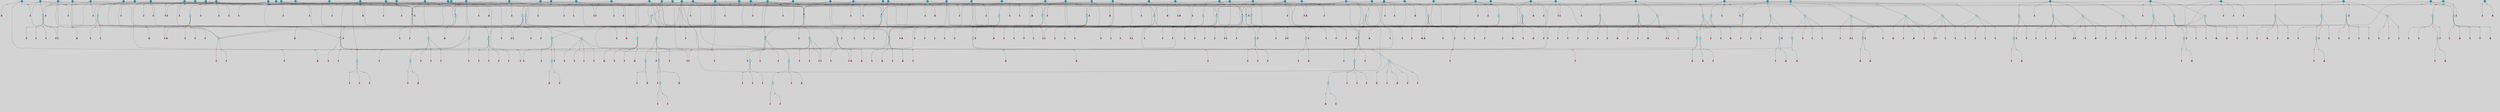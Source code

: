 // File exported with GEGELATI v1.3.1
// On the 2024-04-08 17:25:54
// With the File::TPGGraphDotExporter
digraph{
	graph[pad = "0.212, 0.055" bgcolor = lightgray]
	node[shape=circle style = filled label = ""]
		T7 [fillcolor="#66ddff"]
		T11 [fillcolor="#66ddff"]
		T95 [fillcolor="#66ddff"]
		T129 [fillcolor="#66ddff"]
		T214 [fillcolor="#66ddff"]
		T242 [fillcolor="#66ddff"]
		T277 [fillcolor="#66ddff"]
		T305 [fillcolor="#66ddff"]
		T327 [fillcolor="#66ddff"]
		T328 [fillcolor="#66ddff"]
		T329 [fillcolor="#66ddff"]
		T330 [fillcolor="#66ddff"]
		T331 [fillcolor="#66ddff"]
		T332 [fillcolor="#66ddff"]
		T334 [fillcolor="#66ddff"]
		T335 [fillcolor="#66ddff"]
		T336 [fillcolor="#66ddff"]
		T337 [fillcolor="#66ddff"]
		T338 [fillcolor="#66ddff"]
		T581 [fillcolor="#66ddff"]
		T582 [fillcolor="#66ddff"]
		T48 [fillcolor="#66ddff"]
		T584 [fillcolor="#66ddff"]
		T585 [fillcolor="#66ddff"]
		T586 [fillcolor="#66ddff"]
		T587 [fillcolor="#66ddff"]
		T588 [fillcolor="#66ddff"]
		T640 [fillcolor="#66ddff"]
		T641 [fillcolor="#66ddff"]
		T642 [fillcolor="#66ddff"]
		T643 [fillcolor="#66ddff"]
		T684 [fillcolor="#1199bb"]
		T711 [fillcolor="#66ddff"]
		T712 [fillcolor="#66ddff"]
		T714 [fillcolor="#1199bb"]
		T718 [fillcolor="#1199bb"]
		T745 [fillcolor="#1199bb"]
		T758 [fillcolor="#1199bb"]
		T763 [fillcolor="#1199bb"]
		T764 [fillcolor="#66ddff"]
		T765 [fillcolor="#66ddff"]
		T766 [fillcolor="#66ddff"]
		T767 [fillcolor="#66ddff"]
		T768 [fillcolor="#66ddff"]
		T769 [fillcolor="#1199bb"]
		T770 [fillcolor="#66ddff"]
		T771 [fillcolor="#66ddff"]
		T772 [fillcolor="#66ddff"]
		T773 [fillcolor="#66ddff"]
		T774 [fillcolor="#66ddff"]
		T780 [fillcolor="#1199bb"]
		T807 [fillcolor="#1199bb"]
		T813 [fillcolor="#1199bb"]
		T814 [fillcolor="#66ddff"]
		T815 [fillcolor="#66ddff"]
		T816 [fillcolor="#66ddff"]
		T817 [fillcolor="#66ddff"]
		T818 [fillcolor="#66ddff"]
		T819 [fillcolor="#1199bb"]
		T820 [fillcolor="#66ddff"]
		T821 [fillcolor="#66ddff"]
		T822 [fillcolor="#66ddff"]
		T823 [fillcolor="#66ddff"]
		T824 [fillcolor="#66ddff"]
		T868 [fillcolor="#1199bb"]
		T874 [fillcolor="#1199bb"]
		T882 [fillcolor="#1199bb"]
		T889 [fillcolor="#66ddff"]
		T890 [fillcolor="#1199bb"]
		T891 [fillcolor="#66ddff"]
		T892 [fillcolor="#66ddff"]
		T893 [fillcolor="#66ddff"]
		T894 [fillcolor="#66ddff"]
		T895 [fillcolor="#1199bb"]
		T896 [fillcolor="#66ddff"]
		T897 [fillcolor="#66ddff"]
		T898 [fillcolor="#66ddff"]
		T899 [fillcolor="#66ddff"]
		T900 [fillcolor="#66ddff"]
		T910 [fillcolor="#1199bb"]
		T911 [fillcolor="#1199bb"]
		T912 [fillcolor="#1199bb"]
		T915 [fillcolor="#1199bb"]
		T927 [fillcolor="#1199bb"]
		T931 [fillcolor="#1199bb"]
		T932 [fillcolor="#1199bb"]
		T937 [fillcolor="#1199bb"]
		T939 [fillcolor="#1199bb"]
		T956 [fillcolor="#1199bb"]
		T957 [fillcolor="#66ddff"]
		T958 [fillcolor="#66ddff"]
		T959 [fillcolor="#66ddff"]
		T960 [fillcolor="#66ddff"]
		T961 [fillcolor="#66ddff"]
		T962 [fillcolor="#1199bb"]
		T963 [fillcolor="#66ddff"]
		T964 [fillcolor="#66ddff"]
		T965 [fillcolor="#66ddff"]
		T966 [fillcolor="#66ddff"]
		T967 [fillcolor="#66ddff"]
		T968 [fillcolor="#1199bb"]
		T972 [fillcolor="#66ddff"]
		T982 [fillcolor="#1199bb"]
		T1007 [fillcolor="#1199bb"]
		T946 [fillcolor="#1199bb"]
		T1035 [fillcolor="#1199bb"]
		T1042 [fillcolor="#1199bb"]
		T1043 [fillcolor="#66ddff"]
		T1044 [fillcolor="#66ddff"]
		T1045 [fillcolor="#66ddff"]
		T1046 [fillcolor="#66ddff"]
		T1047 [fillcolor="#66ddff"]
		T1048 [fillcolor="#1199bb"]
		T1049 [fillcolor="#66ddff"]
		T1050 [fillcolor="#66ddff"]
		T1051 [fillcolor="#66ddff"]
		T691 [fillcolor="#66ddff"]
		T1052 [fillcolor="#66ddff"]
		T1055 [fillcolor="#1199bb"]
		T1058 [fillcolor="#1199bb"]
		T1059 [fillcolor="#1199bb"]
		T1060 [fillcolor="#1199bb"]
		T1061 [fillcolor="#66ddff"]
		T1062 [fillcolor="#1199bb"]
		T1063 [fillcolor="#1199bb"]
		T1064 [fillcolor="#66ddff"]
		T1065 [fillcolor="#1199bb"]
		T1066 [fillcolor="#1199bb"]
		T1067 [fillcolor="#1199bb"]
		T1068 [fillcolor="#1199bb"]
		T1069 [fillcolor="#1199bb"]
		T1070 [fillcolor="#1199bb"]
		T1071 [fillcolor="#1199bb"]
		T1072 [fillcolor="#1199bb"]
		T1073 [fillcolor="#1199bb"]
		T1074 [fillcolor="#1199bb"]
		T1075 [fillcolor="#1199bb"]
		T1076 [fillcolor="#1199bb"]
		T1077 [fillcolor="#1199bb"]
		T1078 [fillcolor="#1199bb"]
		T1079 [fillcolor="#1199bb"]
		T1080 [fillcolor="#1199bb"]
		T1081 [fillcolor="#1199bb"]
		T1082 [fillcolor="#1199bb"]
		T1083 [fillcolor="#1199bb"]
		T1084 [fillcolor="#1199bb"]
		T1085 [fillcolor="#1199bb"]
		T1086 [fillcolor="#1199bb"]
		T1087 [fillcolor="#1199bb"]
		T1088 [fillcolor="#1199bb"]
		T1089 [fillcolor="#1199bb"]
		T1090 [fillcolor="#1199bb"]
		T1091 [fillcolor="#1199bb"]
		T1092 [fillcolor="#1199bb"]
		T1093 [fillcolor="#1199bb"]
		T1094 [fillcolor="#1199bb"]
		T1095 [fillcolor="#1199bb"]
		T1096 [fillcolor="#1199bb"]
		T1097 [fillcolor="#1199bb"]
		T1098 [fillcolor="#1199bb"]
		T1099 [fillcolor="#1199bb"]
		T1100 [fillcolor="#1199bb"]
		T1101 [fillcolor="#1199bb"]
		T1102 [fillcolor="#1199bb"]
		P20404 [fillcolor="#cccccc" shape=point] //-3|
		I20404 [shape=box style=invis label="1|6&2|7#0|7&#92;n10|2&0|7#1|3&#92;n9|6&2|7#2|2&#92;n5|3&0|7#0|7&#92;n1|6&2|3#0|0&#92;n2|3&2|3#2|2&#92;n5|1&2|6#0|6&#92;n"]
		P20404 -> I20404[style=invis]
		A14257 [fillcolor="#ff3366" shape=box margin=0.03 width=0 height=0 label="7"]
		T7 -> P20404 -> A14257
		P20405 [fillcolor="#cccccc" shape=point] //5|
		I20405 [shape=box style=invis label="0|5&2|3#0|1&#92;n0|6&2|1#2|4&#92;n6|2&2|6#0|7&#92;n7|4&0|3#0|1&#92;n5|4&0|7#1|6&#92;n9|1&0|5#2|2&#92;n6|3&2|3#1|7&#92;n11|7&2|4#1|6&#92;n2|5&0|1#0|0&#92;n4|7&0|0#0|2&#92;n6|2&0|6#0|0&#92;n2|1&2|6#2|4&#92;n10|0&2|0#1|0&#92;n6|6&2|4#0|6&#92;n"]
		P20405 -> I20405[style=invis]
		A14258 [fillcolor="#ff3366" shape=box margin=0.03 width=0 height=0 label="8"]
		T7 -> P20405 -> A14258
		P20406 [fillcolor="#cccccc" shape=point] //6|
		I20406 [shape=box style=invis label="3|0&2|7#2|2&#92;n3|2&0|4#2|5&#92;n5|1&0|2#1|0&#92;n8|7&0|1#2|0&#92;n8|5&0|3#0|6&#92;n0|2&0|2#2|3&#92;n1|5&2|5#0|5&#92;n5|6&0|6#0|7&#92;n6|7&0|0#2|6&#92;n1|2&2|3#0|0&#92;n7|7&2|3#0|4&#92;n0|7&2|7#0|6&#92;n1|0&2|2#2|7&#92;n4|4&0|1#0|0&#92;n"]
		P20406 -> I20406[style=invis]
		A14259 [fillcolor="#ff3366" shape=box margin=0.03 width=0 height=0 label="11"]
		T11 -> P20406 -> A14259
		P20407 [fillcolor="#cccccc" shape=point] //-4|
		I20407 [shape=box style=invis label="4|1&0|4#2|6&#92;n1|2&2|2#2|0&#92;n1|2&2|0#0|6&#92;n8|4&2|3#2|5&#92;n5|5&2|1#1|0&#92;n"]
		P20407 -> I20407[style=invis]
		A14260 [fillcolor="#ff3366" shape=box margin=0.03 width=0 height=0 label="12"]
		T11 -> P20407 -> A14260
		P20408 [fillcolor="#cccccc" shape=point] //4|
		I20408 [shape=box style=invis label="4|3&0|6#0|3&#92;n5|7&2|3#2|2&#92;n5|6&0|7#1|2&#92;n1|4&2|6#0|3&#92;n8|4&2|1#2|5&#92;n9|5&2|4#1|4&#92;n2|4&0|5#0|7&#92;n10|0&0|6#1|3&#92;n3|0&0|6#0|2&#92;n2|7&2|7#2|6&#92;n5|2&0|5#1|5&#92;n10|4&2|5#1|7&#92;n4|0&0|4#2|4&#92;n11|1&0|4#2|6&#92;n10|6&2|0#1|4&#92;n9|7&0|3#1|4&#92;n4|5&2|7#0|6&#92;n11|5&2|6#2|3&#92;n0|3&0|5#0|1&#92;n"]
		P20408 -> I20408[style=invis]
		A14261 [fillcolor="#ff3366" shape=box margin=0.03 width=0 height=0 label="13"]
		T95 -> P20408 -> A14261
		P20409 [fillcolor="#cccccc" shape=point] //8|
		I20409 [shape=box style=invis label="9|7&0|5#2|5&#92;n3|3&2|3#0|2&#92;n9|5&2|2#1|0&#92;n2|3&0|6#0|3&#92;n4|4&2|5#2|7&#92;n11|3&2|0#1|5&#92;n6|6&2|1#2|2&#92;n4|6&0|1#2|2&#92;n2|5&2|7#2|2&#92;n7|7&2|2#2|3&#92;n6|5&0|3#2|6&#92;n6|7&0|6#0|2&#92;n"]
		P20409 -> I20409[style=invis]
		A14262 [fillcolor="#ff3366" shape=box margin=0.03 width=0 height=0 label="14"]
		T95 -> P20409 -> A14262
		P20410 [fillcolor="#cccccc" shape=point] //2|
		I20410 [shape=box style=invis label="4|1&0|4#2|6&#92;n5|5&2|1#1|0&#92;n1|0&2|0#0|6&#92;n8|4&2|3#2|5&#92;n"]
		P20410 -> I20410[style=invis]
		T95 -> P20410 -> T11
		P20411 [fillcolor="#cccccc" shape=point] //-9|
		I20411 [shape=box style=invis label="2|0&2|0#2|1&#92;n4|4&2|4#2|6&#92;n9|1&0|3#1|7&#92;n5|3&0|2#2|6&#92;n2|7&2|2#2|5&#92;n5|4&2|0#1|6&#92;n3|0&0|7#0|1&#92;n1|3&0|7#0|4&#92;n11|6&2|2#0|7&#92;n7|7&0|0#0|4&#92;n11|0&0|7#1|6&#92;n9|3&2|6#2|7&#92;n"]
		P20411 -> I20411[style=invis]
		A14263 [fillcolor="#ff3366" shape=box margin=0.03 width=0 height=0 label="7"]
		T95 -> P20411 -> A14263
		P20412 [fillcolor="#cccccc" shape=point] //-8|
		I20412 [shape=box style=invis label="7|5&0|4#2|4&#92;n"]
		P20412 -> I20412[style=invis]
		A14264 [fillcolor="#ff3366" shape=box margin=0.03 width=0 height=0 label="3"]
		T95 -> P20412 -> A14264
		P20413 [fillcolor="#cccccc" shape=point] //8|
		I20413 [shape=box style=invis label="9|0&0|1#2|0&#92;n10|1&2|5#1|4&#92;n8|2&2|6#0|4&#92;n2|4&2|5#2|3&#92;n4|2&2|2#0|2&#92;n7|5&0|2#0|0&#92;n8|2&2|1#1|3&#92;n8|7&0|7#2|1&#92;n1|1&0|0#0|7&#92;n5|6&2|5#1|0&#92;n6|6&2|5#0|0&#92;n11|4&0|3#2|6&#92;n4|2&2|4#0|7&#92;n5|6&0|1#2|0&#92;n11|3&0|2#0|7&#92;n"]
		P20413 -> I20413[style=invis]
		A14265 [fillcolor="#ff3366" shape=box margin=0.03 width=0 height=0 label="6"]
		T129 -> P20413 -> A14265
		P20414 [fillcolor="#cccccc" shape=point] //5|
		I20414 [shape=box style=invis label="3|0&2|0#0|1&#92;n3|0&0|7#0|1&#92;n5|3&0|2#2|6&#92;n4|4&2|4#2|6&#92;n11|2&0|7#1|6&#92;n2|7&2|2#2|5&#92;n9|3&2|6#2|7&#92;n7|7&0|0#0|4&#92;n6|1&2|4#2|3&#92;n5|4&2|0#1|6&#92;n1|3&0|7#0|4&#92;n"]
		P20414 -> I20414[style=invis]
		A14266 [fillcolor="#ff3366" shape=box margin=0.03 width=0 height=0 label="7"]
		T129 -> P20414 -> A14266
		P20415 [fillcolor="#cccccc" shape=point] //10|
		I20415 [shape=box style=invis label="4|5&2|7#2|1&#92;n1|7&2|3#0|6&#92;n3|5&2|2#0|3&#92;n10|3&0|7#1|4&#92;n7|1&0|4#2|6&#92;n10|2&0|3#1|7&#92;n9|5&2|0#0|4&#92;n4|0&0|3#2|7&#92;n11|4&2|6#1|2&#92;n5|4&2|7#0|2&#92;n2|6&2|4#0|0&#92;n6|5&0|7#2|1&#92;n5|3&2|3#1|6&#92;n10|7&2|0#1|2&#92;n"]
		P20415 -> I20415[style=invis]
		A14267 [fillcolor="#ff3366" shape=box margin=0.03 width=0 height=0 label="5"]
		T129 -> P20415 -> A14267
		P20416 [fillcolor="#cccccc" shape=point] //5|
		I20416 [shape=box style=invis label="9|4&2|3#1|3&#92;n0|4&2|4#0|5&#92;n6|1&2|6#2|5&#92;n4|0&0|5#2|0&#92;n"]
		P20416 -> I20416[style=invis]
		A14268 [fillcolor="#ff3366" shape=box margin=0.03 width=0 height=0 label="7"]
		T129 -> P20416 -> A14268
		P20417 [fillcolor="#cccccc" shape=point] //6|
		I20417 [shape=box style=invis label="9|4&2|7#0|6&#92;n8|4&0|1#1|0&#92;n1|3&0|0#2|1&#92;n2|4&0|6#2|2&#92;n5|1&2|5#0|7&#92;n3|0&0|3#2|6&#92;n2|2&2|6#0|2&#92;n8|4&0|4#2|2&#92;n5|1&2|4#0|3&#92;n9|4&0|6#0|6&#92;n5|0&2|2#1|5&#92;n11|7&0|0#1|1&#92;n0|4&0|3#0|3&#92;n7|7&2|4#2|5&#92;n1|5&0|1#2|1&#92;n"]
		P20417 -> I20417[style=invis]
		A14269 [fillcolor="#ff3366" shape=box margin=0.03 width=0 height=0 label="1"]
		T129 -> P20417 -> A14269
		P20418 [fillcolor="#cccccc" shape=point] //6|
		I20418 [shape=box style=invis label="9|4&2|7#0|6&#92;n8|4&0|1#1|0&#92;n1|3&0|0#2|1&#92;n2|4&0|6#2|2&#92;n5|1&2|5#0|7&#92;n3|0&0|3#2|6&#92;n2|2&2|6#0|2&#92;n8|4&0|4#2|2&#92;n5|1&2|4#0|3&#92;n9|4&0|6#0|6&#92;n5|0&2|2#1|5&#92;n11|7&0|0#1|1&#92;n0|4&0|3#0|3&#92;n7|7&2|4#2|5&#92;n1|5&0|1#2|1&#92;n"]
		P20418 -> I20418[style=invis]
		A14270 [fillcolor="#ff3366" shape=box margin=0.03 width=0 height=0 label="1"]
		T214 -> P20418 -> A14270
		P20419 [fillcolor="#cccccc" shape=point] //10|
		I20419 [shape=box style=invis label="4|5&2|7#2|1&#92;n1|7&2|3#0|6&#92;n3|5&2|2#0|3&#92;n10|3&0|7#1|4&#92;n7|1&0|4#2|6&#92;n10|2&0|3#1|7&#92;n9|5&2|0#0|4&#92;n4|0&0|3#2|7&#92;n11|4&2|6#1|2&#92;n5|4&2|7#0|2&#92;n2|6&2|4#0|0&#92;n6|5&0|7#2|1&#92;n5|3&2|3#1|6&#92;n10|7&2|0#1|2&#92;n"]
		P20419 -> I20419[style=invis]
		A14271 [fillcolor="#ff3366" shape=box margin=0.03 width=0 height=0 label="5"]
		T214 -> P20419 -> A14271
		P20420 [fillcolor="#cccccc" shape=point] //5|
		I20420 [shape=box style=invis label="3|0&2|0#0|1&#92;n3|0&0|7#0|1&#92;n5|3&0|2#2|6&#92;n4|4&2|4#2|6&#92;n11|2&0|7#1|6&#92;n2|7&2|2#2|5&#92;n9|3&2|6#2|7&#92;n7|7&0|0#0|4&#92;n6|1&2|4#2|3&#92;n5|4&2|0#1|6&#92;n1|3&0|7#0|4&#92;n"]
		P20420 -> I20420[style=invis]
		A14272 [fillcolor="#ff3366" shape=box margin=0.03 width=0 height=0 label="7"]
		T214 -> P20420 -> A14272
		P20421 [fillcolor="#cccccc" shape=point] //8|
		I20421 [shape=box style=invis label="9|0&0|1#2|0&#92;n10|1&2|5#1|4&#92;n8|2&2|6#0|4&#92;n2|4&2|5#2|3&#92;n4|2&2|2#0|2&#92;n7|5&0|2#0|0&#92;n8|2&2|1#1|3&#92;n8|7&0|7#2|1&#92;n1|1&0|0#0|7&#92;n5|6&2|5#1|0&#92;n6|6&2|5#0|0&#92;n11|4&0|3#2|6&#92;n4|2&2|4#0|7&#92;n5|6&0|1#2|0&#92;n11|3&0|2#0|7&#92;n"]
		P20421 -> I20421[style=invis]
		A14273 [fillcolor="#ff3366" shape=box margin=0.03 width=0 height=0 label="6"]
		T214 -> P20421 -> A14273
		P20422 [fillcolor="#cccccc" shape=point] //5|
		I20422 [shape=box style=invis label="9|4&2|3#1|3&#92;n0|4&2|4#0|5&#92;n6|1&2|6#2|5&#92;n4|0&0|5#2|0&#92;n"]
		P20422 -> I20422[style=invis]
		A14274 [fillcolor="#ff3366" shape=box margin=0.03 width=0 height=0 label="7"]
		T214 -> P20422 -> A14274
		P20423 [fillcolor="#cccccc" shape=point] //5|
		I20423 [shape=box style=invis label="1|6&2|7#0|7&#92;n9|2&2|7#2|2&#92;n10|2&0|7#1|3&#92;n5|3&0|7#0|7&#92;n7|0&2|7#2|2&#92;n1|6&2|3#0|0&#92;n2|3&2|3#2|2&#92;n"]
		P20423 -> I20423[style=invis]
		A14275 [fillcolor="#ff3366" shape=box margin=0.03 width=0 height=0 label="7"]
		T242 -> P20423 -> A14275
		P20424 [fillcolor="#cccccc" shape=point] //-8|
		I20424 [shape=box style=invis label="7|5&0|2#2|1&#92;n1|0&2|6#0|0&#92;n7|1&2|6#1|1&#92;n8|7&0|3#1|6&#92;n3|7&2|3#2|4&#92;n"]
		P20424 -> I20424[style=invis]
		A14276 [fillcolor="#ff3366" shape=box margin=0.03 width=0 height=0 label="2"]
		T242 -> P20424 -> A14276
		P20425 [fillcolor="#cccccc" shape=point] //-3|
		I20425 [shape=box style=invis label="1|1&2|1#0|1&#92;n1|4&0|0#2|4&#92;n11|0&2|3#0|2&#92;n11|6&0|4#0|1&#92;n5|2&0|6#1|5&#92;n3|7&2|6#2|7&#92;n7|7&0|1#2|1&#92;n9|5&2|2#2|0&#92;n6|5&2|6#1|4&#92;n0|7&0|5#2|4&#92;n8|1&0|0#2|3&#92;n0|5&0|3#0|5&#92;n2|0&2|4#0|5&#92;n7|5&2|7#1|3&#92;n8|3&0|0#1|2&#92;n"]
		P20425 -> I20425[style=invis]
		A14277 [fillcolor="#ff3366" shape=box margin=0.03 width=0 height=0 label="1"]
		T242 -> P20425 -> A14277
		P20426 [fillcolor="#cccccc" shape=point] //-9|
		I20426 [shape=box style=invis label="4|7&0|0#0|2&#92;n6|2&0|1#0|0&#92;n6|2&2|6#0|7&#92;n9|0&2|7#1|1&#92;n7|4&0|3#0|1&#92;n10|6&2|1#1|1&#92;n9|1&0|5#2|2&#92;n5|4&0|7#2|6&#92;n2|5&0|1#0|0&#92;n0|5&2|5#0|1&#92;n11|7&2|4#1|6&#92;n2|1&2|6#2|4&#92;n10|0&0|0#1|0&#92;n6|6&2|4#0|6&#92;n"]
		P20426 -> I20426[style=invis]
		T277 -> P20426 -> T214
		P20427 [fillcolor="#cccccc" shape=point] //7|
		I20427 [shape=box style=invis label="7|4&2|7#0|4&#92;n4|6&0|1#2|5&#92;n2|1&2|3#0|0&#92;n4|3&2|0#0|1&#92;n0|0&2|7#2|7&#92;n7|7&0|5#2|3&#92;n5|0&2|1#2|2&#92;n10|0&0|4#1|2&#92;n4|4&0|7#0|0&#92;n6|7&0|2#0|1&#92;n1|4&2|5#0|4&#92;n"]
		P20427 -> I20427[style=invis]
		A14278 [fillcolor="#ff3366" shape=box margin=0.03 width=0 height=0 label="0"]
		T277 -> P20427 -> A14278
		P20428 [fillcolor="#cccccc" shape=point] //1|
		I20428 [shape=box style=invis label="5|1&0|6#2|7&#92;n2|4&0|4#2|2&#92;n0|6&0|5#0|4&#92;n10|6&2|5#1|6&#92;n9|3&0|1#1|7&#92;n10|3&2|2#1|0&#92;n5|0&0|0#2|1&#92;n11|3&2|3#1|5&#92;n10|3&0|1#1|0&#92;n2|4&0|1#0|1&#92;n0|2&0|3#2|4&#92;n9|2&2|1#2|5&#92;n11|7&2|6#2|6&#92;n"]
		P20428 -> I20428[style=invis]
		T277 -> P20428 -> T7
		P20429 [fillcolor="#cccccc" shape=point] //6|
		I20429 [shape=box style=invis label="7|0&2|5#1|2&#92;n10|6&2|1#1|3&#92;n7|5&0|2#0|7&#92;n10|7&0|1#1|5&#92;n4|6&2|5#0|5&#92;n4|4&0|7#2|7&#92;n"]
		P20429 -> I20429[style=invis]
		A14279 [fillcolor="#ff3366" shape=box margin=0.03 width=0 height=0 label="7"]
		T277 -> P20429 -> A14279
		P20430 [fillcolor="#cccccc" shape=point] //-2|
		I20430 [shape=box style=invis label="3|0&2|0#0|1&#92;n4|1&0|3#2|2&#92;n11|2&0|7#1|6&#92;n8|7&2|4#0|5&#92;n6|1&2|4#1|3&#92;n4|4&2|4#2|6&#92;n3|0&0|7#0|1&#92;n9|3&2|6#2|7&#92;n7|7&0|0#0|4&#92;n5|3&0|2#2|6&#92;n5|4&2|0#1|6&#92;n1|3&0|7#0|4&#92;n"]
		P20430 -> I20430[style=invis]
		A14280 [fillcolor="#ff3366" shape=box margin=0.03 width=0 height=0 label="7"]
		T277 -> P20430 -> A14280
		P20431 [fillcolor="#cccccc" shape=point] //7|
		I20431 [shape=box style=invis label="7|0&2|1#2|0&#92;n9|7&2|1#1|7&#92;n8|2&0|1#1|0&#92;n6|6&0|2#1|1&#92;n2|2&0|5#0|0&#92;n5|7&0|0#2|1&#92;n5|1&2|5#1|5&#92;n4|7&2|4#2|3&#92;n10|5&2|2#1|5&#92;n1|3&2|2#2|0&#92;n10|2&2|6#1|5&#92;n"]
		P20431 -> I20431[style=invis]
		A14281 [fillcolor="#ff3366" shape=box margin=0.03 width=0 height=0 label="1"]
		T305 -> P20431 -> A14281
		P20432 [fillcolor="#cccccc" shape=point] //4|
		I20432 [shape=box style=invis label="7|1&2|6#1|3&#92;n10|1&0|3#1|6&#92;n8|5&2|3#2|1&#92;n11|5&0|0#2|6&#92;n4|1&0|6#0|0&#92;n11|1&0|2#0|3&#92;n2|0&2|1#0|7&#92;n"]
		P20432 -> I20432[style=invis]
		A14282 [fillcolor="#ff3366" shape=box margin=0.03 width=0 height=0 label="2"]
		T305 -> P20432 -> A14282
		P20433 [fillcolor="#cccccc" shape=point] //2|
		I20433 [shape=box style=invis label="10|4&0|5#1|0&#92;n8|1&0|7#1|4&#92;n3|0&2|3#0|1&#92;n0|3&0|3#0|2&#92;n"]
		P20433 -> I20433[style=invis]
		T305 -> P20433 -> T242
		P20434 [fillcolor="#cccccc" shape=point] //6|
		I20434 [shape=box style=invis label="10|4&2|6#1|2&#92;n8|4&0|1#1|0&#92;n0|4&2|6#0|0&#92;n8|4&2|5#2|1&#92;n7|5&2|5#1|0&#92;n3|6&0|6#2|2&#92;n1|7&0|7#0|5&#92;n2|0&0|7#2|4&#92;n2|6&2|2#0|0&#92;n0|7&2|7#0|7&#92;n11|6&0|4#2|2&#92;n5|5&0|0#0|1&#92;n10|1&0|0#1|0&#92;n7|3&0|1#2|5&#92;n9|2&2|7#1|5&#92;n9|4&2|6#2|7&#92;n1|6&2|4#2|2&#92;n3|3&2|2#0|7&#92;n1|6&2|0#0|0&#92;n6|4&2|6#1|0&#92;n"]
		P20434 -> I20434[style=invis]
		A14283 [fillcolor="#ff3366" shape=box margin=0.03 width=0 height=0 label="1"]
		T305 -> P20434 -> A14283
		P20435 [fillcolor="#cccccc" shape=point] //9|
		I20435 [shape=box style=invis label="0|6&2|1#2|3&#92;n7|4&0|3#0|1&#92;n0|5&2|3#0|1&#92;n9|1&0|5#2|2&#92;n6|6&2|3#1|7&#92;n11|7&2|4#1|6&#92;n2|5&0|1#0|0&#92;n7|5&2|3#1|1&#92;n5|4&0|7#1|6&#92;n4|7&0|0#0|2&#92;n2|1&2|6#2|4&#92;n10|0&2|7#1|0&#92;n6|6&2|4#0|6&#92;n"]
		P20435 -> I20435[style=invis]
		A14284 [fillcolor="#ff3366" shape=box margin=0.03 width=0 height=0 label="8"]
		T305 -> P20435 -> A14284
		P20436 [fillcolor="#cccccc" shape=point] //-4|
		I20436 [shape=box style=invis label="4|1&0|4#2|6&#92;n1|2&2|2#2|0&#92;n1|2&2|0#0|6&#92;n8|4&2|3#2|5&#92;n5|5&2|1#1|0&#92;n"]
		P20436 -> I20436[style=invis]
		A14285 [fillcolor="#ff3366" shape=box margin=0.03 width=0 height=0 label="12"]
		T330 -> P20436 -> A14285
		P20437 [fillcolor="#cccccc" shape=point] //6|
		I20437 [shape=box style=invis label="3|0&2|7#2|2&#92;n3|2&0|4#2|5&#92;n5|1&0|2#1|0&#92;n8|7&0|1#2|0&#92;n8|5&0|3#0|6&#92;n0|2&0|2#2|3&#92;n1|5&2|5#0|5&#92;n5|6&0|6#0|7&#92;n6|7&0|0#2|6&#92;n1|2&2|3#0|0&#92;n7|7&2|3#0|4&#92;n0|7&2|7#0|6&#92;n1|0&2|2#2|7&#92;n4|4&0|1#0|0&#92;n"]
		P20437 -> I20437[style=invis]
		A14286 [fillcolor="#ff3366" shape=box margin=0.03 width=0 height=0 label="11"]
		T330 -> P20437 -> A14286
		P20438 [fillcolor="#cccccc" shape=point] //-3|
		I20438 [shape=box style=invis label="8|1&2|3#0|5&#92;n0|6&0|5#0|5&#92;n3|7&2|1#0|6&#92;n3|5&0|1#0|0&#92;n9|5&2|0#0|4&#92;n3|5&0|2#0|3&#92;n10|6&2|4#1|0&#92;n9|4&2|7#2|6&#92;n1|7&2|5#2|2&#92;n"]
		P20438 -> I20438[style=invis]
		A14287 [fillcolor="#ff3366" shape=box margin=0.03 width=0 height=0 label="5"]
		T332 -> P20438 -> A14287
		P20439 [fillcolor="#cccccc" shape=point] //-2|
		I20439 [shape=box style=invis label="11|7&2|0#1|7&#92;n4|3&0|1#2|5&#92;n0|4&2|4#2|7&#92;n1|6&0|0#0|4&#92;n4|0&0|0#0|5&#92;n0|6&2|3#2|0&#92;n9|6&2|5#1|3&#92;n0|7&2|1#2|5&#92;n4|4&0|5#0|1&#92;n10|4&0|0#1|0&#92;n"]
		P20439 -> I20439[style=invis]
		A14288 [fillcolor="#ff3366" shape=box margin=0.03 width=0 height=0 label="12"]
		T328 -> P20439 -> A14288
		P20440 [fillcolor="#cccccc" shape=point] //-3|
		I20440 [shape=box style=invis label="1|6&2|7#0|7&#92;n10|2&0|7#1|3&#92;n9|6&2|7#2|2&#92;n5|3&0|7#0|7&#92;n1|6&2|3#0|0&#92;n2|3&2|3#2|2&#92;n5|1&2|6#0|6&#92;n"]
		P20440 -> I20440[style=invis]
		A14289 [fillcolor="#ff3366" shape=box margin=0.03 width=0 height=0 label="7"]
		T331 -> P20440 -> A14289
		P20441 [fillcolor="#cccccc" shape=point] //-3|
		I20441 [shape=box style=invis label="7|2&2|4#0|2&#92;n4|1&2|6#0|1&#92;n11|6&0|4#0|1&#92;n7|1&0|0#2|6&#92;n6|2&0|1#0|7&#92;n10|3&2|7#1|4&#92;n3|5&2|3#0|1&#92;n4|4&2|5#0|2&#92;n4|6&0|4#2|7&#92;n2|5&0|5#0|2&#92;n10|0&2|3#1|4&#92;n0|1&2|7#0|6&#92;n7|6&0|3#2|6&#92;n1|3&0|6#2|0&#92;n5|3&0|6#0|6&#92;n1|4&2|5#2|3&#92;n1|6&2|0#0|5&#92;n9|2&0|3#2|7&#92;n7|1&2|2#2|5&#92;n"]
		P20441 -> I20441[style=invis]
		T328 -> P20441 -> T329
		P20442 [fillcolor="#cccccc" shape=point] //-3|
		I20442 [shape=box style=invis label="3|7&0|0#0|2&#92;n11|5&0|1#1|1&#92;n4|1&0|6#2|6&#92;n4|0&0|1#0|5&#92;n"]
		P20442 -> I20442[style=invis]
		T329 -> P20442 -> T327
		P20443 [fillcolor="#cccccc" shape=point] //1|
		I20443 [shape=box style=invis label="5|1&0|6#2|7&#92;n2|4&0|4#2|2&#92;n0|6&0|5#0|4&#92;n10|6&2|5#1|6&#92;n9|3&0|1#1|7&#92;n10|3&2|2#1|0&#92;n5|0&0|0#2|1&#92;n11|3&2|3#1|5&#92;n10|3&0|1#1|0&#92;n2|4&0|1#0|1&#92;n0|2&0|3#2|4&#92;n9|2&2|1#2|5&#92;n11|7&2|6#2|6&#92;n"]
		P20443 -> I20443[style=invis]
		T327 -> P20443 -> T331
		P20444 [fillcolor="#cccccc" shape=point] //5|
		I20444 [shape=box style=invis label="10|4&2|6#1|2&#92;n8|4&0|1#1|0&#92;n0|4&2|6#0|0&#92;n8|4&2|5#2|1&#92;n7|5&2|5#1|0&#92;n3|6&0|6#2|2&#92;n1|7&0|7#0|5&#92;n2|0&0|7#2|4&#92;n9|4&2|6#2|7&#92;n2|6&2|2#0|0&#92;n11|7&2|7#0|7&#92;n5|5&0|0#0|1&#92;n10|1&0|0#1|0&#92;n7|3&0|1#2|5&#92;n9|2&2|7#1|5&#92;n9|0&2|5#1|2&#92;n1|6&2|4#2|2&#92;n3|3&2|2#0|7&#92;n1|6&2|0#0|0&#92;n6|4&2|6#1|0&#92;n"]
		P20444 -> I20444[style=invis]
		A14290 [fillcolor="#ff3366" shape=box margin=0.03 width=0 height=0 label="1"]
		T329 -> P20444 -> A14290
		P20445 [fillcolor="#cccccc" shape=point] //5|
		I20445 [shape=box style=invis label="0|5&2|3#0|1&#92;n0|6&2|1#2|4&#92;n6|2&2|6#0|7&#92;n7|4&0|3#0|1&#92;n5|4&0|7#1|6&#92;n9|1&0|5#2|2&#92;n6|3&2|3#1|7&#92;n11|7&2|4#1|6&#92;n2|5&0|1#0|0&#92;n4|7&0|0#0|2&#92;n6|2&0|6#0|0&#92;n2|1&2|6#2|4&#92;n10|0&2|0#1|0&#92;n6|6&2|4#0|6&#92;n"]
		P20445 -> I20445[style=invis]
		A14291 [fillcolor="#ff3366" shape=box margin=0.03 width=0 height=0 label="8"]
		T331 -> P20445 -> A14291
		P20446 [fillcolor="#cccccc" shape=point] //-2|
		I20446 [shape=box style=invis label="4|1&0|4#0|3&#92;n4|2&0|5#2|0&#92;n5|5&2|6#0|5&#92;n1|4&0|1#0|2&#92;n6|3&2|7#1|5&#92;n0|4&2|0#0|3&#92;n8|5&2|5#1|2&#92;n10|7&2|7#1|1&#92;n3|4&0|0#2|1&#92;n3|6&2|5#2|5&#92;n8|3&0|1#0|7&#92;n10|0&2|7#1|3&#92;n4|1&2|4#0|1&#92;n9|3&2|0#0|4&#92;n3|6&2|0#0|4&#92;n1|2&0|6#2|1&#92;n4|0&2|1#2|2&#92;n"]
		P20446 -> I20446[style=invis]
		A14292 [fillcolor="#ff3366" shape=box margin=0.03 width=0 height=0 label="14"]
		T327 -> P20446 -> A14292
		P20447 [fillcolor="#cccccc" shape=point] //5|
		I20447 [shape=box style=invis label="8|1&2|6#0|6&#92;n3|0&0|7#0|1&#92;n11|3&0|2#2|6&#92;n4|4&2|4#2|6&#92;n11|2&0|7#1|6&#92;n2|7&2|2#2|5&#92;n7|7&0|0#0|4&#92;n6|1&2|4#2|3&#92;n5|4&2|0#1|6&#92;n3|0&2|0#0|1&#92;n1|3&0|7#0|4&#92;n"]
		P20447 -> I20447[style=invis]
		A14293 [fillcolor="#ff3366" shape=box margin=0.03 width=0 height=0 label="7"]
		T329 -> P20447 -> A14293
		P20448 [fillcolor="#cccccc" shape=point] //5|
		I20448 [shape=box style=invis label="3|0&2|0#0|1&#92;n3|0&0|7#0|1&#92;n5|3&0|2#2|6&#92;n4|4&2|4#2|6&#92;n11|2&0|7#1|6&#92;n2|7&2|2#2|5&#92;n9|3&2|6#2|7&#92;n7|7&0|0#0|4&#92;n6|1&2|4#2|3&#92;n5|4&2|0#1|6&#92;n1|3&0|7#0|4&#92;n"]
		P20448 -> I20448[style=invis]
		A14294 [fillcolor="#ff3366" shape=box margin=0.03 width=0 height=0 label="7"]
		T327 -> P20448 -> A14294
		P20449 [fillcolor="#cccccc" shape=point] //2|
		I20449 [shape=box style=invis label="4|1&0|4#2|6&#92;n5|5&2|1#1|0&#92;n1|0&2|0#0|6&#92;n8|4&2|3#2|5&#92;n"]
		P20449 -> I20449[style=invis]
		T328 -> P20449 -> T330
		P20450 [fillcolor="#cccccc" shape=point] //0|
		I20450 [shape=box style=invis label="2|5&0|1#0|6&#92;n6|1&2|2#2|7&#92;n8|0&0|3#1|4&#92;n4|3&2|5#2|4&#92;n8|1&2|4#0|0&#92;n6|6&0|1#2|6&#92;n11|7&2|4#2|5&#92;n6|2&2|4#0|2&#92;n8|5&2|4#2|4&#92;n2|1&2|1#2|2&#92;n2|7&2|5#2|6&#92;n9|7&0|5#0|4&#92;n1|2&0|5#2|6&#92;n4|2&2|3#2|7&#92;n3|3&2|1#0|2&#92;n"]
		P20450 -> I20450[style=invis]
		A14295 [fillcolor="#ff3366" shape=box margin=0.03 width=0 height=0 label="5"]
		T332 -> P20450 -> A14295
		P20451 [fillcolor="#cccccc" shape=point] //7|
		I20451 [shape=box style=invis label="7|0&2|1#2|0&#92;n9|7&2|1#1|7&#92;n8|2&0|1#1|0&#92;n6|6&0|2#1|1&#92;n2|2&0|5#0|0&#92;n5|7&0|0#2|1&#92;n5|1&2|5#1|5&#92;n4|7&2|4#2|3&#92;n10|5&2|2#1|5&#92;n1|3&2|2#2|0&#92;n10|2&2|6#1|5&#92;n"]
		P20451 -> I20451[style=invis]
		A14296 [fillcolor="#ff3366" shape=box margin=0.03 width=0 height=0 label="1"]
		T329 -> P20451 -> A14296
		P20452 [fillcolor="#cccccc" shape=point] //7|
		I20452 [shape=box style=invis label="6|1&2|6#2|7&#92;n7|0&2|4#2|3&#92;n3|3&0|7#0|6&#92;n5|4&0|2#2|4&#92;n8|5&2|6#2|7&#92;n0|0&2|3#0|3&#92;n5|4&2|4#2|6&#92;n"]
		P20452 -> I20452[style=invis]
		T329 -> P20452 -> T332
		P20453 [fillcolor="#cccccc" shape=point] //7|
		I20453 [shape=box style=invis label="0|2&2|4#2|6&#92;n5|3&0|6#0|1&#92;n4|7&2|6#0|5&#92;n7|6&0|7#0|5&#92;n10|7&2|2#1|1&#92;n"]
		P20453 -> I20453[style=invis]
		A14297 [fillcolor="#ff3366" shape=box margin=0.03 width=0 height=0 label="4"]
		T332 -> P20453 -> A14297
		P20454 [fillcolor="#cccccc" shape=point] //-4|
		I20454 [shape=box style=invis label="4|1&0|4#2|6&#92;n1|2&2|2#2|0&#92;n1|2&2|0#0|6&#92;n8|4&2|3#2|5&#92;n5|5&2|1#1|0&#92;n"]
		P20454 -> I20454[style=invis]
		A14298 [fillcolor="#ff3366" shape=box margin=0.03 width=0 height=0 label="12"]
		T338 -> P20454 -> A14298
		P20455 [fillcolor="#cccccc" shape=point] //6|
		I20455 [shape=box style=invis label="3|0&2|7#2|2&#92;n3|2&0|4#2|5&#92;n5|1&0|2#1|0&#92;n8|7&0|1#2|0&#92;n8|5&0|3#0|6&#92;n0|2&0|2#2|3&#92;n1|5&2|5#0|5&#92;n5|6&0|6#0|7&#92;n6|7&0|0#2|6&#92;n1|2&2|3#0|0&#92;n7|7&2|3#0|4&#92;n0|7&2|7#0|6&#92;n1|0&2|2#2|7&#92;n4|4&0|1#0|0&#92;n"]
		P20455 -> I20455[style=invis]
		A14299 [fillcolor="#ff3366" shape=box margin=0.03 width=0 height=0 label="11"]
		T338 -> P20455 -> A14299
		P20456 [fillcolor="#cccccc" shape=point] //-3|
		I20456 [shape=box style=invis label="8|1&2|3#0|5&#92;n0|6&0|5#0|5&#92;n3|7&2|1#0|6&#92;n3|5&0|1#0|0&#92;n9|5&2|0#0|4&#92;n3|5&0|2#0|3&#92;n10|6&2|4#1|0&#92;n9|4&2|7#2|6&#92;n1|7&2|5#2|2&#92;n"]
		P20456 -> I20456[style=invis]
		A14300 [fillcolor="#ff3366" shape=box margin=0.03 width=0 height=0 label="5"]
		T337 -> P20456 -> A14300
		P20457 [fillcolor="#cccccc" shape=point] //7|
		I20457 [shape=box style=invis label="7|0&2|1#2|0&#92;n9|7&2|1#1|7&#92;n8|2&0|1#1|0&#92;n6|6&0|2#1|1&#92;n2|2&0|5#0|0&#92;n5|7&0|0#2|1&#92;n5|1&2|5#1|5&#92;n4|7&2|4#2|3&#92;n10|5&2|2#1|5&#92;n1|3&2|2#2|0&#92;n10|2&2|6#1|5&#92;n"]
		P20457 -> I20457[style=invis]
		A14301 [fillcolor="#ff3366" shape=box margin=0.03 width=0 height=0 label="1"]
		T335 -> P20457 -> A14301
		P20458 [fillcolor="#cccccc" shape=point] //7|
		I20458 [shape=box style=invis label="6|1&2|6#2|7&#92;n7|0&2|4#2|3&#92;n3|3&0|7#0|6&#92;n5|4&0|2#2|4&#92;n8|5&2|6#2|7&#92;n0|0&2|3#0|3&#92;n5|4&2|4#2|6&#92;n"]
		P20458 -> I20458[style=invis]
		T335 -> P20458 -> T337
		P20459 [fillcolor="#cccccc" shape=point] //0|
		I20459 [shape=box style=invis label="2|5&0|1#0|6&#92;n6|1&2|2#2|7&#92;n8|0&0|3#1|4&#92;n4|3&2|5#2|4&#92;n8|1&2|4#0|0&#92;n6|6&0|1#2|6&#92;n11|7&2|4#2|5&#92;n6|2&2|4#0|2&#92;n8|5&2|4#2|4&#92;n2|1&2|1#2|2&#92;n2|7&2|5#2|6&#92;n9|7&0|5#0|4&#92;n1|2&0|5#2|6&#92;n4|2&2|3#2|7&#92;n3|3&2|1#0|2&#92;n"]
		P20459 -> I20459[style=invis]
		A14302 [fillcolor="#ff3366" shape=box margin=0.03 width=0 height=0 label="5"]
		T337 -> P20459 -> A14302
		P20460 [fillcolor="#cccccc" shape=point] //-3|
		I20460 [shape=box style=invis label="3|7&0|0#0|2&#92;n11|5&0|1#1|1&#92;n4|1&0|6#2|6&#92;n4|0&0|1#0|5&#92;n"]
		P20460 -> I20460[style=invis]
		T335 -> P20460 -> T334
		P20461 [fillcolor="#cccccc" shape=point] //-3|
		I20461 [shape=box style=invis label="1|6&2|7#0|7&#92;n10|2&0|7#1|3&#92;n9|6&2|7#2|2&#92;n5|3&0|7#0|7&#92;n1|6&2|3#0|0&#92;n2|3&2|3#2|2&#92;n5|1&2|6#0|6&#92;n"]
		P20461 -> I20461[style=invis]
		A14303 [fillcolor="#ff3366" shape=box margin=0.03 width=0 height=0 label="7"]
		T336 -> P20461 -> A14303
		P20462 [fillcolor="#cccccc" shape=point] //1|
		I20462 [shape=box style=invis label="5|1&0|6#2|7&#92;n2|4&0|4#2|2&#92;n0|6&0|5#0|4&#92;n10|6&2|5#1|6&#92;n9|3&0|1#1|7&#92;n10|3&2|2#1|0&#92;n5|0&0|0#2|1&#92;n11|3&2|3#1|5&#92;n10|3&0|1#1|0&#92;n2|4&0|1#0|1&#92;n0|2&0|3#2|4&#92;n9|2&2|1#2|5&#92;n11|7&2|6#2|6&#92;n"]
		P20462 -> I20462[style=invis]
		T334 -> P20462 -> T336
		P20463 [fillcolor="#cccccc" shape=point] //5|
		I20463 [shape=box style=invis label="8|1&2|6#0|6&#92;n3|0&0|7#0|1&#92;n11|3&0|2#2|6&#92;n4|4&2|4#2|6&#92;n11|2&0|7#1|6&#92;n2|7&2|2#2|5&#92;n7|7&0|0#0|4&#92;n6|1&2|4#2|3&#92;n5|4&2|0#1|6&#92;n3|0&2|0#0|1&#92;n1|3&0|7#0|4&#92;n"]
		P20463 -> I20463[style=invis]
		A14304 [fillcolor="#ff3366" shape=box margin=0.03 width=0 height=0 label="7"]
		T335 -> P20463 -> A14304
		P20464 [fillcolor="#cccccc" shape=point] //5|
		I20464 [shape=box style=invis label="0|5&2|3#0|1&#92;n0|6&2|1#2|4&#92;n6|2&2|6#0|7&#92;n7|4&0|3#0|1&#92;n5|4&0|7#1|6&#92;n9|1&0|5#2|2&#92;n6|3&2|3#1|7&#92;n11|7&2|4#1|6&#92;n2|5&0|1#0|0&#92;n4|7&0|0#0|2&#92;n6|2&0|6#0|0&#92;n2|1&2|6#2|4&#92;n10|0&2|0#1|0&#92;n6|6&2|4#0|6&#92;n"]
		P20464 -> I20464[style=invis]
		A14305 [fillcolor="#ff3366" shape=box margin=0.03 width=0 height=0 label="8"]
		T336 -> P20464 -> A14305
		P20465 [fillcolor="#cccccc" shape=point] //5|
		I20465 [shape=box style=invis label="3|0&2|0#0|1&#92;n3|0&0|7#0|1&#92;n5|3&0|2#2|6&#92;n4|4&2|4#2|6&#92;n11|2&0|7#1|6&#92;n2|7&2|2#2|5&#92;n9|3&2|6#2|7&#92;n7|7&0|0#0|4&#92;n6|1&2|4#2|3&#92;n5|4&2|0#1|6&#92;n1|3&0|7#0|4&#92;n"]
		P20465 -> I20465[style=invis]
		A14306 [fillcolor="#ff3366" shape=box margin=0.03 width=0 height=0 label="7"]
		T334 -> P20465 -> A14306
		P20466 [fillcolor="#cccccc" shape=point] //-2|
		I20466 [shape=box style=invis label="4|1&0|4#0|3&#92;n4|2&0|5#2|0&#92;n5|5&2|6#0|5&#92;n1|4&0|1#0|2&#92;n6|3&2|7#1|5&#92;n0|4&2|0#0|3&#92;n8|5&2|5#1|2&#92;n10|7&2|7#1|1&#92;n3|4&0|0#2|1&#92;n3|6&2|5#2|5&#92;n8|3&0|1#0|7&#92;n10|0&2|7#1|3&#92;n4|1&2|4#0|1&#92;n9|3&2|0#0|4&#92;n3|6&2|0#0|4&#92;n1|2&0|6#2|1&#92;n4|0&2|1#2|2&#92;n"]
		P20466 -> I20466[style=invis]
		A14307 [fillcolor="#ff3366" shape=box margin=0.03 width=0 height=0 label="14"]
		T334 -> P20466 -> A14307
		P20467 [fillcolor="#cccccc" shape=point] //5|
		I20467 [shape=box style=invis label="10|4&2|6#1|2&#92;n8|4&0|1#1|0&#92;n0|4&2|6#0|0&#92;n8|4&2|5#2|1&#92;n7|5&2|5#1|0&#92;n3|6&0|6#2|2&#92;n1|7&0|7#0|5&#92;n2|0&0|7#2|4&#92;n9|4&2|6#2|7&#92;n2|6&2|2#0|0&#92;n11|7&2|7#0|7&#92;n5|5&0|0#0|1&#92;n10|1&0|0#1|0&#92;n7|3&0|1#2|5&#92;n9|2&2|7#1|5&#92;n9|0&2|5#1|2&#92;n1|6&2|4#2|2&#92;n3|3&2|2#0|7&#92;n1|6&2|0#0|0&#92;n6|4&2|6#1|0&#92;n"]
		P20467 -> I20467[style=invis]
		A14308 [fillcolor="#ff3366" shape=box margin=0.03 width=0 height=0 label="1"]
		T335 -> P20467 -> A14308
		P20468 [fillcolor="#cccccc" shape=point] //7|
		I20468 [shape=box style=invis label="0|2&2|4#2|6&#92;n5|3&0|6#0|1&#92;n4|7&2|6#0|5&#92;n7|6&0|7#0|5&#92;n10|7&2|2#1|1&#92;n"]
		P20468 -> I20468[style=invis]
		A14309 [fillcolor="#ff3366" shape=box margin=0.03 width=0 height=0 label="4"]
		T337 -> P20468 -> A14309
		P20469 [fillcolor="#cccccc" shape=point] //0|
		I20469 [shape=box style=invis label="2|5&0|1#0|6&#92;n6|1&2|2#2|7&#92;n8|0&0|3#1|4&#92;n4|3&2|5#2|4&#92;n8|1&2|4#0|0&#92;n6|6&0|1#2|6&#92;n11|7&2|4#2|5&#92;n6|2&2|4#0|2&#92;n8|5&2|4#2|4&#92;n2|1&2|1#2|2&#92;n2|7&2|5#2|6&#92;n9|7&0|5#0|4&#92;n1|2&0|5#2|6&#92;n4|2&2|3#2|7&#92;n3|3&2|1#0|2&#92;n"]
		P20469 -> I20469[style=invis]
		A14310 [fillcolor="#ff3366" shape=box margin=0.03 width=0 height=0 label="5"]
		T48 -> P20469 -> A14310
		P20470 [fillcolor="#cccccc" shape=point] //-1|
		I20470 [shape=box style=invis label="6|4&0|4#2|4&#92;n4|5&2|5#2|4&#92;n9|7&2|5#0|3&#92;n3|7&2|6#0|6&#92;n8|7&0|6#0|4&#92;n2|1&2|0#0|1&#92;n8|6&0|0#2|5&#92;n2|1&0|2#0|3&#92;n6|1&0|7#2|6&#92;n6|3&0|1#1|6&#92;n5|4&2|7#0|4&#92;n0|7&0|4#2|0&#92;n11|0&2|0#2|5&#92;n3|7&2|0#2|7&#92;n8|3&2|7#1|4&#92;n5|7&0|6#0|4&#92;n0|0&2|3#2|3&#92;n5|4&2|1#0|3&#92;n0|4&0|3#2|5&#92;n"]
		P20470 -> I20470[style=invis]
		A14311 [fillcolor="#ff3366" shape=box margin=0.03 width=0 height=0 label="10"]
		T48 -> P20470 -> A14311
		P20471 [fillcolor="#cccccc" shape=point] //-6|
		I20471 [shape=box style=invis label="11|1&0|7#2|0&#92;n10|4&0|1#1|0&#92;n4|3&2|4#2|1&#92;n0|5&2|0#0|0&#92;n6|1&0|0#0|3&#92;n8|2&2|0#0|4&#92;n11|4&2|0#1|6&#92;n7|0&2|6#2|3&#92;n5|3&2|6#2|0&#92;n2|0&2|0#0|4&#92;n"]
		P20471 -> I20471[style=invis]
		A14312 [fillcolor="#ff3366" shape=box margin=0.03 width=0 height=0 label="9"]
		T581 -> P20471 -> A14312
		P20472 [fillcolor="#cccccc" shape=point] //-7|
		I20472 [shape=box style=invis label="6|1&0|2#0|3&#92;n1|2&0|1#2|0&#92;n10|3&2|2#1|1&#92;n0|1&0|2#0|7&#92;n4|6&2|7#2|4&#92;n6|0&2|7#0|6&#92;n"]
		P20472 -> I20472[style=invis]
		A14313 [fillcolor="#ff3366" shape=box margin=0.03 width=0 height=0 label="7"]
		T48 -> P20472 -> A14313
		P20473 [fillcolor="#cccccc" shape=point] //-6|
		I20473 [shape=box style=invis label="11|7&0|1#0|6&#92;n3|5&0|1#0|3&#92;n1|5&0|5#0|6&#92;n1|7&2|5#2|2&#92;n0|0&0|2#2|2&#92;n4|4&0|1#0|5&#92;n6|4&2|2#0|2&#92;n0|6&2|5#0|5&#92;n0|3&2|2#2|6&#92;n"]
		P20473 -> I20473[style=invis]
		A14314 [fillcolor="#ff3366" shape=box margin=0.03 width=0 height=0 label="5"]
		T48 -> P20473 -> A14314
		P20474 [fillcolor="#cccccc" shape=point] //2|
		I20474 [shape=box style=invis label="3|0&2|0#0|1&#92;n11|2&0|7#1|6&#92;n8|7&2|4#0|5&#92;n5|3&0|2#2|6&#92;n4|4&2|4#2|6&#92;n3|0&0|7#0|1&#92;n2|7&2|2#2|5&#92;n9|3&2|6#2|7&#92;n7|7&0|0#0|4&#92;n6|1&2|4#1|3&#92;n5|4&2|0#1|6&#92;n1|3&0|7#0|4&#92;n"]
		P20474 -> I20474[style=invis]
		A14315 [fillcolor="#ff3366" shape=box margin=0.03 width=0 height=0 label="7"]
		T582 -> P20474 -> A14315
		P20475 [fillcolor="#cccccc" shape=point] //4|
		I20475 [shape=box style=invis label="4|3&0|6#0|3&#92;n5|7&2|3#2|2&#92;n5|6&0|7#1|2&#92;n1|4&2|6#0|3&#92;n8|4&2|1#2|5&#92;n9|5&2|4#1|4&#92;n2|4&0|5#0|7&#92;n10|0&0|6#1|3&#92;n3|0&0|6#0|2&#92;n2|7&2|7#2|6&#92;n5|2&0|5#1|5&#92;n10|4&2|5#1|7&#92;n4|0&0|4#2|4&#92;n11|1&0|4#2|6&#92;n10|6&2|0#1|4&#92;n9|7&0|3#1|4&#92;n4|5&2|7#0|6&#92;n11|5&2|6#2|3&#92;n0|3&0|5#0|1&#92;n"]
		P20475 -> I20475[style=invis]
		A14316 [fillcolor="#ff3366" shape=box margin=0.03 width=0 height=0 label="13"]
		T48 -> P20475 -> A14316
		P20476 [fillcolor="#cccccc" shape=point] //-5|
		I20476 [shape=box style=invis label="0|0&2|3#0|2&#92;n10|5&0|6#1|3&#92;n7|3&0|6#2|3&#92;n3|4&0|6#0|6&#92;n10|5&0|2#1|1&#92;n5|0&0|1#0|3&#92;n6|6&2|5#1|5&#92;n7|4&0|2#1|7&#92;n5|7&0|1#2|5&#92;n1|5&0|0#0|3&#92;n7|5&2|1#2|6&#92;n9|0&0|2#0|0&#92;n4|0&2|4#0|0&#92;n4|6&0|0#2|3&#92;n3|1&0|6#2|5&#92;n7|7&2|1#2|3&#92;n9|4&2|2#0|6&#92;n"]
		P20476 -> I20476[style=invis]
		T582 -> P20476 -> T581
		P20477 [fillcolor="#cccccc" shape=point] //2|
		I20477 [shape=box style=invis label="6|3&2|7#1|4&#92;n8|6&0|0#2|5&#92;n2|1&0|2#0|3&#92;n8|7&0|6#0|4&#92;n2|1&2|0#0|1&#92;n0|0&2|2#2|3&#92;n6|6&0|7#2|1&#92;n6|1&0|7#2|6&#92;n5|4&2|7#0|4&#92;n0|3&0|4#2|0&#92;n11|0&2|0#2|5&#92;n4|5&2|5#2|4&#92;n5|7&0|6#0|4&#92;n9|7&2|5#0|3&#92;n5|4&2|1#0|3&#92;n5|3&0|1#1|7&#92;n0|4&0|3#2|5&#92;n"]
		P20477 -> I20477[style=invis]
		A14317 [fillcolor="#ff3366" shape=box margin=0.03 width=0 height=0 label="10"]
		T581 -> P20477 -> A14317
		P20478 [fillcolor="#cccccc" shape=point] //7|
		I20478 [shape=box style=invis label="7|4&2|1#2|0&#92;n4|1&2|4#2|3&#92;n5|0&2|0#2|2&#92;n6|1&2|4#2|6&#92;n"]
		P20478 -> I20478[style=invis]
		A14318 [fillcolor="#ff3366" shape=box margin=0.03 width=0 height=0 label="9"]
		T582 -> P20478 -> A14318
		P20479 [fillcolor="#cccccc" shape=point] //-6|
		I20479 [shape=box style=invis label="11|1&0|7#2|0&#92;n10|4&0|1#1|0&#92;n4|3&2|4#2|1&#92;n0|5&2|0#0|0&#92;n6|1&0|0#0|3&#92;n8|2&2|0#0|4&#92;n11|4&2|0#1|6&#92;n7|0&2|6#2|3&#92;n5|3&2|6#2|0&#92;n2|0&2|0#0|4&#92;n"]
		P20479 -> I20479[style=invis]
		A14319 [fillcolor="#ff3366" shape=box margin=0.03 width=0 height=0 label="9"]
		T582 -> P20479 -> A14319
		P20480 [fillcolor="#cccccc" shape=point] //6|
		I20480 [shape=box style=invis label="9|4&2|7#0|6&#92;n8|4&0|1#1|0&#92;n1|3&0|0#2|1&#92;n2|4&0|6#2|2&#92;n5|1&2|5#0|7&#92;n3|0&0|3#2|6&#92;n2|2&2|6#0|2&#92;n8|4&0|4#2|2&#92;n5|1&2|4#0|3&#92;n9|4&0|6#0|6&#92;n5|0&2|2#1|5&#92;n11|7&0|0#1|1&#92;n0|4&0|3#0|3&#92;n7|7&2|4#2|5&#92;n1|5&0|1#2|1&#92;n"]
		P20480 -> I20480[style=invis]
		A14320 [fillcolor="#ff3366" shape=box margin=0.03 width=0 height=0 label="1"]
		T586 -> P20480 -> A14320
		P20481 [fillcolor="#cccccc" shape=point] //5|
		I20481 [shape=box style=invis label="9|4&2|3#1|3&#92;n0|4&2|4#0|5&#92;n6|1&2|6#2|5&#92;n4|0&0|5#2|0&#92;n"]
		P20481 -> I20481[style=invis]
		A14321 [fillcolor="#ff3366" shape=box margin=0.03 width=0 height=0 label="7"]
		T586 -> P20481 -> A14321
		P20482 [fillcolor="#cccccc" shape=point] //10|
		I20482 [shape=box style=invis label="4|5&2|7#2|1&#92;n1|7&2|3#0|6&#92;n3|5&2|2#0|3&#92;n10|3&0|7#1|4&#92;n7|1&0|4#2|6&#92;n10|2&0|3#1|7&#92;n9|5&2|0#0|4&#92;n4|0&0|3#2|7&#92;n11|4&2|6#1|2&#92;n5|4&2|7#0|2&#92;n2|6&2|4#0|0&#92;n6|5&0|7#2|1&#92;n5|3&2|3#1|6&#92;n10|7&2|0#1|2&#92;n"]
		P20482 -> I20482[style=invis]
		A14322 [fillcolor="#ff3366" shape=box margin=0.03 width=0 height=0 label="5"]
		T586 -> P20482 -> A14322
		P20483 [fillcolor="#cccccc" shape=point] //5|
		I20483 [shape=box style=invis label="3|0&2|0#0|1&#92;n3|0&0|7#0|1&#92;n5|3&0|2#2|6&#92;n4|4&2|4#2|6&#92;n11|2&0|7#1|6&#92;n2|7&2|2#2|5&#92;n9|3&2|6#2|7&#92;n7|7&0|0#0|4&#92;n6|1&2|4#2|3&#92;n5|4&2|0#1|6&#92;n1|3&0|7#0|4&#92;n"]
		P20483 -> I20483[style=invis]
		A14323 [fillcolor="#ff3366" shape=box margin=0.03 width=0 height=0 label="7"]
		T586 -> P20483 -> A14323
		P20484 [fillcolor="#cccccc" shape=point] //8|
		I20484 [shape=box style=invis label="9|0&0|1#2|0&#92;n10|1&2|5#1|4&#92;n8|2&2|6#0|4&#92;n2|4&2|5#2|3&#92;n4|2&2|2#0|2&#92;n7|5&0|2#0|0&#92;n8|2&2|1#1|3&#92;n8|7&0|7#2|1&#92;n1|1&0|0#0|7&#92;n5|6&2|5#1|0&#92;n6|6&2|5#0|0&#92;n11|4&0|3#2|6&#92;n4|2&2|4#0|7&#92;n5|6&0|1#2|0&#92;n11|3&0|2#0|7&#92;n"]
		P20484 -> I20484[style=invis]
		A14324 [fillcolor="#ff3366" shape=box margin=0.03 width=0 height=0 label="6"]
		T586 -> P20484 -> A14324
		P20485 [fillcolor="#cccccc" shape=point] //-6|
		I20485 [shape=box style=invis label="0|5&2|3#0|1&#92;n0|6&2|1#2|4&#92;n5|4&0|7#1|6&#92;n9|0&2|7#1|1&#92;n7|4&0|3#0|1&#92;n11|7&2|4#1|6&#92;n9|1&0|5#2|2&#92;n6|2&2|6#0|7&#92;n2|7&0|1#0|0&#92;n4|7&0|0#0|2&#92;n6|2&0|6#0|0&#92;n2|1&2|6#2|4&#92;n10|0&0|0#1|0&#92;n6|6&2|4#0|6&#92;n"]
		P20485 -> I20485[style=invis]
		T588 -> P20485 -> T586
		P20486 [fillcolor="#cccccc" shape=point] //0|
		I20486 [shape=box style=invis label="2|5&0|1#0|6&#92;n6|1&2|2#2|7&#92;n8|0&0|3#1|4&#92;n4|3&2|5#2|4&#92;n8|1&2|4#0|0&#92;n6|6&0|1#2|6&#92;n11|7&2|4#2|5&#92;n6|2&2|4#0|2&#92;n8|5&2|4#2|4&#92;n2|1&2|1#2|2&#92;n2|7&2|5#2|6&#92;n9|7&0|5#0|4&#92;n1|2&0|5#2|6&#92;n4|2&2|3#2|7&#92;n3|3&2|1#0|2&#92;n"]
		P20486 -> I20486[style=invis]
		A14325 [fillcolor="#ff3366" shape=box margin=0.03 width=0 height=0 label="5"]
		T587 -> P20486 -> A14325
		P20487 [fillcolor="#cccccc" shape=point] //-7|
		I20487 [shape=box style=invis label="6|1&0|2#0|3&#92;n1|2&0|1#2|0&#92;n10|3&2|2#1|1&#92;n0|1&0|2#0|7&#92;n4|6&2|7#2|4&#92;n6|0&2|7#0|6&#92;n"]
		P20487 -> I20487[style=invis]
		A14326 [fillcolor="#ff3366" shape=box margin=0.03 width=0 height=0 label="7"]
		T587 -> P20487 -> A14326
		P20488 [fillcolor="#cccccc" shape=point] //7|
		I20488 [shape=box style=invis label="7|4&2|1#2|0&#92;n4|1&2|4#2|3&#92;n5|0&2|0#2|2&#92;n6|1&2|4#2|6&#92;n"]
		P20488 -> I20488[style=invis]
		A14327 [fillcolor="#ff3366" shape=box margin=0.03 width=0 height=0 label="9"]
		T585 -> P20488 -> A14327
		P20489 [fillcolor="#cccccc" shape=point] //-1|
		I20489 [shape=box style=invis label="6|4&0|4#2|4&#92;n4|5&2|5#2|4&#92;n9|7&2|5#0|3&#92;n3|7&2|6#0|6&#92;n8|7&0|6#0|4&#92;n2|1&2|0#0|1&#92;n8|6&0|0#2|5&#92;n2|1&0|2#0|3&#92;n6|1&0|7#2|6&#92;n6|3&0|1#1|6&#92;n5|4&2|7#0|4&#92;n0|7&0|4#2|0&#92;n11|0&2|0#2|5&#92;n3|7&2|0#2|7&#92;n8|3&2|7#1|4&#92;n5|7&0|6#0|4&#92;n0|0&2|3#2|3&#92;n5|4&2|1#0|3&#92;n0|4&0|3#2|5&#92;n"]
		P20489 -> I20489[style=invis]
		A14328 [fillcolor="#ff3366" shape=box margin=0.03 width=0 height=0 label="10"]
		T587 -> P20489 -> A14328
		P20490 [fillcolor="#cccccc" shape=point] //-6|
		I20490 [shape=box style=invis label="11|7&0|1#0|6&#92;n3|5&0|1#0|3&#92;n1|5&0|5#0|6&#92;n1|7&2|5#2|2&#92;n0|0&0|2#2|2&#92;n4|4&0|1#0|5&#92;n6|4&2|2#0|2&#92;n0|6&2|5#0|5&#92;n0|3&2|2#2|6&#92;n"]
		P20490 -> I20490[style=invis]
		A14329 [fillcolor="#ff3366" shape=box margin=0.03 width=0 height=0 label="5"]
		T587 -> P20490 -> A14329
		P20491 [fillcolor="#cccccc" shape=point] //4|
		I20491 [shape=box style=invis label="6|2&0|6#2|7&#92;n11|5&2|2#1|2&#92;n4|0&2|5#0|2&#92;n1|6&2|4#0|3&#92;n10|2&2|4#1|4&#92;n6|3&2|3#1|7&#92;n7|4&0|3#0|1&#92;n5|7&0|6#1|0&#92;n7|1&2|2#0|1&#92;n9|2&2|6#1|2&#92;n2|1&2|6#0|4&#92;n"]
		P20491 -> I20491[style=invis]
		A14330 [fillcolor="#ff3366" shape=box margin=0.03 width=0 height=0 label="8"]
		T588 -> P20491 -> A14330
		P20492 [fillcolor="#cccccc" shape=point] //4|
		I20492 [shape=box style=invis label="4|3&0|6#0|3&#92;n5|7&2|3#2|2&#92;n5|6&0|7#1|2&#92;n1|4&2|6#0|3&#92;n8|4&2|1#2|5&#92;n9|5&2|4#1|4&#92;n2|4&0|5#0|7&#92;n10|0&0|6#1|3&#92;n3|0&0|6#0|2&#92;n2|7&2|7#2|6&#92;n5|2&0|5#1|5&#92;n10|4&2|5#1|7&#92;n4|0&0|4#2|4&#92;n11|1&0|4#2|6&#92;n10|6&2|0#1|4&#92;n9|7&0|3#1|4&#92;n4|5&2|7#0|6&#92;n11|5&2|6#2|3&#92;n0|3&0|5#0|1&#92;n"]
		P20492 -> I20492[style=invis]
		A14331 [fillcolor="#ff3366" shape=box margin=0.03 width=0 height=0 label="13"]
		T587 -> P20492 -> A14331
		P20493 [fillcolor="#cccccc" shape=point] //-6|
		I20493 [shape=box style=invis label="11|1&0|7#2|0&#92;n10|4&0|1#1|0&#92;n4|3&2|4#2|1&#92;n0|5&2|0#0|0&#92;n6|1&0|0#0|3&#92;n8|2&2|0#0|4&#92;n11|4&2|0#1|6&#92;n7|0&2|6#2|3&#92;n5|3&2|6#2|0&#92;n2|0&2|0#0|4&#92;n"]
		P20493 -> I20493[style=invis]
		A14332 [fillcolor="#ff3366" shape=box margin=0.03 width=0 height=0 label="9"]
		T584 -> P20493 -> A14332
		P20494 [fillcolor="#cccccc" shape=point] //-5|
		I20494 [shape=box style=invis label="0|0&2|3#0|2&#92;n10|5&0|6#1|3&#92;n7|3&0|6#2|3&#92;n3|4&0|6#0|6&#92;n10|5&0|2#1|1&#92;n5|0&0|1#0|3&#92;n6|6&2|5#1|5&#92;n7|4&0|2#1|7&#92;n5|7&0|1#2|5&#92;n1|5&0|0#0|3&#92;n7|5&2|1#2|6&#92;n9|0&0|2#0|0&#92;n4|0&2|4#0|0&#92;n4|6&0|0#2|3&#92;n3|1&0|6#2|5&#92;n7|7&2|1#2|3&#92;n9|4&2|2#0|6&#92;n"]
		P20494 -> I20494[style=invis]
		T585 -> P20494 -> T584
		P20495 [fillcolor="#cccccc" shape=point] //-6|
		I20495 [shape=box style=invis label="11|1&0|7#2|0&#92;n10|4&0|1#1|0&#92;n4|3&2|4#2|1&#92;n0|5&2|0#0|0&#92;n6|1&0|0#0|3&#92;n8|2&2|0#0|4&#92;n11|4&2|0#1|6&#92;n7|0&2|6#2|3&#92;n5|3&2|6#2|0&#92;n2|0&2|0#0|4&#92;n"]
		P20495 -> I20495[style=invis]
		A14333 [fillcolor="#ff3366" shape=box margin=0.03 width=0 height=0 label="9"]
		T585 -> P20495 -> A14333
		P20496 [fillcolor="#cccccc" shape=point] //2|
		I20496 [shape=box style=invis label="6|3&2|7#1|4&#92;n8|6&0|0#2|5&#92;n2|1&0|2#0|3&#92;n8|7&0|6#0|4&#92;n2|1&2|0#0|1&#92;n0|0&2|2#2|3&#92;n6|6&0|7#2|1&#92;n6|1&0|7#2|6&#92;n5|4&2|7#0|4&#92;n0|3&0|4#2|0&#92;n11|0&2|0#2|5&#92;n4|5&2|5#2|4&#92;n5|7&0|6#0|4&#92;n9|7&2|5#0|3&#92;n5|4&2|1#0|3&#92;n5|3&0|1#1|7&#92;n0|4&0|3#2|5&#92;n"]
		P20496 -> I20496[style=invis]
		A14334 [fillcolor="#ff3366" shape=box margin=0.03 width=0 height=0 label="10"]
		T584 -> P20496 -> A14334
		P20497 [fillcolor="#cccccc" shape=point] //10|
		I20497 [shape=box style=invis label="9|3&0|1#1|7&#92;n9|0&2|7#2|2&#92;n0|5&0|2#0|3&#92;n10|1&2|2#1|6&#92;n2|5&0|0#0|4&#92;n5|3&0|7#2|0&#92;n5|2&0|0#1|2&#92;n1|0&0|2#2|5&#92;n"]
		P20497 -> I20497[style=invis]
		T588 -> P20497 -> T587
		P20498 [fillcolor="#cccccc" shape=point] //-6|
		I20498 [shape=box style=invis label="6|1&2|7#0|1&#92;n10|4&0|0#1|1&#92;n11|0&2|4#0|6&#92;n7|7&2|2#2|2&#92;n2|0&2|5#0|0&#92;n9|2&2|1#2|7&#92;n7|2&2|0#1|5&#92;n0|2&2|7#2|5&#92;n7|2&2|4#2|5&#92;n1|1&2|7#0|6&#92;n3|4&2|2#0|3&#92;n7|4&2|0#2|1&#92;n"]
		P20498 -> I20498[style=invis]
		T588 -> P20498 -> T585
		P20499 [fillcolor="#cccccc" shape=point] //2|
		I20499 [shape=box style=invis label="3|0&2|0#0|1&#92;n11|2&0|7#1|6&#92;n8|7&2|4#0|5&#92;n5|3&0|2#2|6&#92;n4|4&2|4#2|6&#92;n3|0&0|7#0|1&#92;n2|7&2|2#2|5&#92;n9|3&2|6#2|7&#92;n7|7&0|0#0|4&#92;n6|1&2|4#1|3&#92;n5|4&2|0#1|6&#92;n1|3&0|7#0|4&#92;n"]
		P20499 -> I20499[style=invis]
		A14335 [fillcolor="#ff3366" shape=box margin=0.03 width=0 height=0 label="7"]
		T585 -> P20499 -> A14335
		P20500 [fillcolor="#cccccc" shape=point] //5|
		I20500 [shape=box style=invis label="9|4&2|3#1|3&#92;n0|4&2|4#0|5&#92;n6|1&2|6#2|5&#92;n4|0&0|5#2|0&#92;n"]
		P20500 -> I20500[style=invis]
		A14336 [fillcolor="#ff3366" shape=box margin=0.03 width=0 height=0 label="7"]
		T640 -> P20500 -> A14336
		P20501 [fillcolor="#cccccc" shape=point] //10|
		I20501 [shape=box style=invis label="4|5&2|7#2|1&#92;n1|7&2|3#0|6&#92;n3|5&2|2#0|3&#92;n10|3&0|7#1|4&#92;n7|1&0|4#2|6&#92;n10|2&0|3#1|7&#92;n9|5&2|0#0|4&#92;n4|0&0|3#2|7&#92;n11|4&2|6#1|2&#92;n5|4&2|7#0|2&#92;n2|6&2|4#0|0&#92;n6|5&0|7#2|1&#92;n5|3&2|3#1|6&#92;n10|7&2|0#1|2&#92;n"]
		P20501 -> I20501[style=invis]
		A14337 [fillcolor="#ff3366" shape=box margin=0.03 width=0 height=0 label="5"]
		T640 -> P20501 -> A14337
		P20502 [fillcolor="#cccccc" shape=point] //5|
		I20502 [shape=box style=invis label="3|0&2|0#0|1&#92;n3|0&0|7#0|1&#92;n5|3&0|2#2|6&#92;n4|4&2|4#2|6&#92;n11|2&0|7#1|6&#92;n2|7&2|2#2|5&#92;n9|3&2|6#2|7&#92;n7|7&0|0#0|4&#92;n6|1&2|4#2|3&#92;n5|4&2|0#1|6&#92;n1|3&0|7#0|4&#92;n"]
		P20502 -> I20502[style=invis]
		A14338 [fillcolor="#ff3366" shape=box margin=0.03 width=0 height=0 label="7"]
		T640 -> P20502 -> A14338
		P20503 [fillcolor="#cccccc" shape=point] //0|
		I20503 [shape=box style=invis label="2|5&0|1#0|6&#92;n6|1&2|2#2|7&#92;n8|0&0|3#1|4&#92;n4|3&2|5#2|4&#92;n8|1&2|4#0|0&#92;n6|6&0|1#2|6&#92;n11|7&2|4#2|5&#92;n6|2&2|4#0|2&#92;n8|5&2|4#2|4&#92;n2|1&2|1#2|2&#92;n2|7&2|5#2|6&#92;n9|7&0|5#0|4&#92;n1|2&0|5#2|6&#92;n4|2&2|3#2|7&#92;n3|3&2|1#0|2&#92;n"]
		P20503 -> I20503[style=invis]
		A14339 [fillcolor="#ff3366" shape=box margin=0.03 width=0 height=0 label="5"]
		T643 -> P20503 -> A14339
		P20504 [fillcolor="#cccccc" shape=point] //-1|
		I20504 [shape=box style=invis label="6|4&0|4#2|4&#92;n4|5&2|5#2|4&#92;n9|7&2|5#0|3&#92;n3|7&2|6#0|6&#92;n8|7&0|6#0|4&#92;n2|1&2|0#0|1&#92;n8|6&0|0#2|5&#92;n2|1&0|2#0|3&#92;n6|1&0|7#2|6&#92;n6|3&0|1#1|6&#92;n5|4&2|7#0|4&#92;n0|7&0|4#2|0&#92;n11|0&2|0#2|5&#92;n3|7&2|0#2|7&#92;n8|3&2|7#1|4&#92;n5|7&0|6#0|4&#92;n0|0&2|3#2|3&#92;n5|4&2|1#0|3&#92;n0|4&0|3#2|5&#92;n"]
		P20504 -> I20504[style=invis]
		A14340 [fillcolor="#ff3366" shape=box margin=0.03 width=0 height=0 label="10"]
		T643 -> P20504 -> A14340
		P20505 [fillcolor="#cccccc" shape=point] //-6|
		I20505 [shape=box style=invis label="11|1&0|7#2|0&#92;n10|4&0|1#1|0&#92;n4|3&2|4#2|1&#92;n0|5&2|0#0|0&#92;n6|1&0|0#0|3&#92;n8|2&2|0#0|4&#92;n11|4&2|0#1|6&#92;n7|0&2|6#2|3&#92;n5|3&2|6#2|0&#92;n2|0&2|0#0|4&#92;n"]
		P20505 -> I20505[style=invis]
		A14341 [fillcolor="#ff3366" shape=box margin=0.03 width=0 height=0 label="9"]
		T641 -> P20505 -> A14341
		P20506 [fillcolor="#cccccc" shape=point] //6|
		I20506 [shape=box style=invis label="9|4&2|7#0|6&#92;n8|4&0|1#1|0&#92;n1|3&0|0#2|1&#92;n2|4&0|6#2|2&#92;n5|1&2|5#0|7&#92;n3|0&0|3#2|6&#92;n2|2&2|6#0|2&#92;n8|4&0|4#2|2&#92;n5|1&2|4#0|3&#92;n9|4&0|6#0|6&#92;n5|0&2|2#1|5&#92;n11|7&0|0#1|1&#92;n0|4&0|3#0|3&#92;n7|7&2|4#2|5&#92;n1|5&0|1#2|1&#92;n"]
		P20506 -> I20506[style=invis]
		A14342 [fillcolor="#ff3366" shape=box margin=0.03 width=0 height=0 label="1"]
		T640 -> P20506 -> A14342
		P20507 [fillcolor="#cccccc" shape=point] //-7|
		I20507 [shape=box style=invis label="6|1&0|2#0|3&#92;n1|2&0|1#2|0&#92;n10|3&2|2#1|1&#92;n0|1&0|2#0|7&#92;n4|6&2|7#2|4&#92;n6|0&2|7#0|6&#92;n"]
		P20507 -> I20507[style=invis]
		A14343 [fillcolor="#ff3366" shape=box margin=0.03 width=0 height=0 label="7"]
		T643 -> P20507 -> A14343
		P20508 [fillcolor="#cccccc" shape=point] //-6|
		I20508 [shape=box style=invis label="11|7&0|1#0|6&#92;n3|5&0|1#0|3&#92;n1|5&0|5#0|6&#92;n1|7&2|5#2|2&#92;n0|0&0|2#2|2&#92;n4|4&0|1#0|5&#92;n6|4&2|2#0|2&#92;n0|6&2|5#0|5&#92;n0|3&2|2#2|6&#92;n"]
		P20508 -> I20508[style=invis]
		A14344 [fillcolor="#ff3366" shape=box margin=0.03 width=0 height=0 label="5"]
		T643 -> P20508 -> A14344
		P20509 [fillcolor="#cccccc" shape=point] //2|
		I20509 [shape=box style=invis label="3|0&2|0#0|1&#92;n11|2&0|7#1|6&#92;n8|7&2|4#0|5&#92;n5|3&0|2#2|6&#92;n4|4&2|4#2|6&#92;n3|0&0|7#0|1&#92;n2|7&2|2#2|5&#92;n9|3&2|6#2|7&#92;n7|7&0|0#0|4&#92;n6|1&2|4#1|3&#92;n5|4&2|0#1|6&#92;n1|3&0|7#0|4&#92;n"]
		P20509 -> I20509[style=invis]
		A14345 [fillcolor="#ff3366" shape=box margin=0.03 width=0 height=0 label="7"]
		T642 -> P20509 -> A14345
		P20510 [fillcolor="#cccccc" shape=point] //4|
		I20510 [shape=box style=invis label="4|3&0|6#0|3&#92;n5|7&2|3#2|2&#92;n5|6&0|7#1|2&#92;n1|4&2|6#0|3&#92;n8|4&2|1#2|5&#92;n9|5&2|4#1|4&#92;n2|4&0|5#0|7&#92;n10|0&0|6#1|3&#92;n3|0&0|6#0|2&#92;n2|7&2|7#2|6&#92;n5|2&0|5#1|5&#92;n10|4&2|5#1|7&#92;n4|0&0|4#2|4&#92;n11|1&0|4#2|6&#92;n10|6&2|0#1|4&#92;n9|7&0|3#1|4&#92;n4|5&2|7#0|6&#92;n11|5&2|6#2|3&#92;n0|3&0|5#0|1&#92;n"]
		P20510 -> I20510[style=invis]
		A14346 [fillcolor="#ff3366" shape=box margin=0.03 width=0 height=0 label="13"]
		T643 -> P20510 -> A14346
		P20511 [fillcolor="#cccccc" shape=point] //-5|
		I20511 [shape=box style=invis label="0|0&2|3#0|2&#92;n10|5&0|6#1|3&#92;n7|3&0|6#2|3&#92;n3|4&0|6#0|6&#92;n10|5&0|2#1|1&#92;n5|0&0|1#0|3&#92;n6|6&2|5#1|5&#92;n7|4&0|2#1|7&#92;n5|7&0|1#2|5&#92;n1|5&0|0#0|3&#92;n7|5&2|1#2|6&#92;n9|0&0|2#0|0&#92;n4|0&2|4#0|0&#92;n4|6&0|0#2|3&#92;n3|1&0|6#2|5&#92;n7|7&2|1#2|3&#92;n9|4&2|2#0|6&#92;n"]
		P20511 -> I20511[style=invis]
		T642 -> P20511 -> T641
		P20512 [fillcolor="#cccccc" shape=point] //8|
		I20512 [shape=box style=invis label="9|0&0|1#2|0&#92;n10|1&2|5#1|4&#92;n8|2&2|6#0|4&#92;n2|4&2|5#2|3&#92;n4|2&2|2#0|2&#92;n7|5&0|2#0|0&#92;n8|2&2|1#1|3&#92;n8|7&0|7#2|1&#92;n1|1&0|0#0|7&#92;n5|6&2|5#1|0&#92;n6|6&2|5#0|0&#92;n11|4&0|3#2|6&#92;n4|2&2|4#0|7&#92;n5|6&0|1#2|0&#92;n11|3&0|2#0|7&#92;n"]
		P20512 -> I20512[style=invis]
		A14347 [fillcolor="#ff3366" shape=box margin=0.03 width=0 height=0 label="6"]
		T640 -> P20512 -> A14347
		P20513 [fillcolor="#cccccc" shape=point] //2|
		I20513 [shape=box style=invis label="6|3&2|7#1|4&#92;n8|6&0|0#2|5&#92;n2|1&0|2#0|3&#92;n8|7&0|6#0|4&#92;n2|1&2|0#0|1&#92;n0|0&2|2#2|3&#92;n6|6&0|7#2|1&#92;n6|1&0|7#2|6&#92;n5|4&2|7#0|4&#92;n0|3&0|4#2|0&#92;n11|0&2|0#2|5&#92;n4|5&2|5#2|4&#92;n5|7&0|6#0|4&#92;n9|7&2|5#0|3&#92;n5|4&2|1#0|3&#92;n5|3&0|1#1|7&#92;n0|4&0|3#2|5&#92;n"]
		P20513 -> I20513[style=invis]
		A14348 [fillcolor="#ff3366" shape=box margin=0.03 width=0 height=0 label="10"]
		T641 -> P20513 -> A14348
		P20514 [fillcolor="#cccccc" shape=point] //7|
		I20514 [shape=box style=invis label="7|4&2|1#2|0&#92;n4|1&2|4#2|3&#92;n5|0&2|0#2|2&#92;n6|1&2|4#2|6&#92;n"]
		P20514 -> I20514[style=invis]
		A14349 [fillcolor="#ff3366" shape=box margin=0.03 width=0 height=0 label="9"]
		T642 -> P20514 -> A14349
		P20515 [fillcolor="#cccccc" shape=point] //-6|
		I20515 [shape=box style=invis label="11|1&0|7#2|0&#92;n10|4&0|1#1|0&#92;n4|3&2|4#2|1&#92;n0|5&2|0#0|0&#92;n6|1&0|0#0|3&#92;n8|2&2|0#0|4&#92;n11|4&2|0#1|6&#92;n7|0&2|6#2|3&#92;n5|3&2|6#2|0&#92;n2|0&2|0#0|4&#92;n"]
		P20515 -> I20515[style=invis]
		A14350 [fillcolor="#ff3366" shape=box margin=0.03 width=0 height=0 label="9"]
		T642 -> P20515 -> A14350
		P20516 [fillcolor="#cccccc" shape=point] //-6|
		I20516 [shape=box style=invis label="6|1&2|7#0|1&#92;n10|4&0|0#1|1&#92;n11|0&2|4#0|6&#92;n7|7&2|2#2|2&#92;n2|0&2|5#0|0&#92;n9|2&2|1#2|7&#92;n7|2&2|0#1|5&#92;n0|2&2|7#2|5&#92;n7|2&2|4#2|5&#92;n1|1&2|7#0|6&#92;n3|4&2|2#0|3&#92;n7|4&2|0#2|1&#92;n"]
		P20516 -> I20516[style=invis]
		T684 -> P20516 -> T642
		P20517 [fillcolor="#cccccc" shape=point] //-2|
		I20517 [shape=box style=invis label="7|4&2|3#0|1&#92;n7|5&2|6#0|6&#92;n7|1&2|2#0|1&#92;n9|2&2|6#1|2&#92;n4|0&2|5#0|2&#92;n1|6&2|4#0|3&#92;n6|7&2|6#2|7&#92;n5|7&0|6#1|0&#92;n11|4&0|4#2|0&#92;n2|1&2|6#2|4&#92;n"]
		P20517 -> I20517[style=invis]
		A14351 [fillcolor="#ff3366" shape=box margin=0.03 width=0 height=0 label="8"]
		T684 -> P20517 -> A14351
		P20518 [fillcolor="#cccccc" shape=point] //10|
		I20518 [shape=box style=invis label="9|3&0|1#1|7&#92;n9|0&2|7#2|2&#92;n0|5&0|2#0|3&#92;n10|1&2|2#1|6&#92;n2|5&0|0#0|4&#92;n5|3&0|7#2|0&#92;n5|2&0|0#1|2&#92;n1|0&0|2#2|5&#92;n"]
		P20518 -> I20518[style=invis]
		T684 -> P20518 -> T643
		P20519 [fillcolor="#cccccc" shape=point] //6|
		I20519 [shape=box style=invis label="6|1&2|6#1|7&#92;n10|7&2|0#1|5&#92;n9|4&0|1#2|2&#92;n8|6&0|0#1|0&#92;n"]
		P20519 -> I20519[style=invis]
		A14352 [fillcolor="#ff3366" shape=box margin=0.03 width=0 height=0 label="3"]
		T684 -> P20519 -> A14352
		P20520 [fillcolor="#cccccc" shape=point] //-6|
		I20520 [shape=box style=invis label="11|1&0|7#2|0&#92;n10|4&0|1#1|0&#92;n4|3&2|4#2|1&#92;n0|5&2|0#0|0&#92;n6|1&0|0#0|3&#92;n8|2&2|0#0|4&#92;n11|4&2|0#1|6&#92;n7|0&2|6#2|3&#92;n5|3&2|6#2|0&#92;n2|0&2|0#0|4&#92;n"]
		P20520 -> I20520[style=invis]
		A14353 [fillcolor="#ff3366" shape=box margin=0.03 width=0 height=0 label="9"]
		T711 -> P20520 -> A14353
		P20521 [fillcolor="#cccccc" shape=point] //-6|
		I20521 [shape=box style=invis label="11|1&0|7#2|0&#92;n10|4&0|1#1|0&#92;n4|3&2|4#2|1&#92;n0|5&2|0#0|0&#92;n6|1&0|0#0|3&#92;n8|2&2|0#0|4&#92;n11|4&2|0#1|6&#92;n7|0&2|6#2|3&#92;n5|3&2|6#2|0&#92;n2|0&2|0#0|4&#92;n"]
		P20521 -> I20521[style=invis]
		A14354 [fillcolor="#ff3366" shape=box margin=0.03 width=0 height=0 label="9"]
		T712 -> P20521 -> A14354
		P20522 [fillcolor="#cccccc" shape=point] //-5|
		I20522 [shape=box style=invis label="0|0&2|3#0|2&#92;n10|5&0|6#1|3&#92;n7|3&0|6#2|3&#92;n3|4&0|6#0|6&#92;n10|5&0|2#1|1&#92;n5|0&0|1#0|3&#92;n6|6&2|5#1|5&#92;n7|4&0|2#1|7&#92;n5|7&0|1#2|5&#92;n1|5&0|0#0|3&#92;n7|5&2|1#2|6&#92;n9|0&0|2#0|0&#92;n4|0&2|4#0|0&#92;n4|6&0|0#2|3&#92;n3|1&0|6#2|5&#92;n7|7&2|1#2|3&#92;n9|4&2|2#0|6&#92;n"]
		P20522 -> I20522[style=invis]
		T712 -> P20522 -> T711
		P20523 [fillcolor="#cccccc" shape=point] //2|
		I20523 [shape=box style=invis label="6|3&2|7#1|4&#92;n8|6&0|0#2|5&#92;n2|1&0|2#0|3&#92;n8|7&0|6#0|4&#92;n2|1&2|0#0|1&#92;n0|0&2|2#2|3&#92;n6|6&0|7#2|1&#92;n6|1&0|7#2|6&#92;n5|4&2|7#0|4&#92;n0|3&0|4#2|0&#92;n11|0&2|0#2|5&#92;n4|5&2|5#2|4&#92;n5|7&0|6#0|4&#92;n9|7&2|5#0|3&#92;n5|4&2|1#0|3&#92;n5|3&0|1#1|7&#92;n0|4&0|3#2|5&#92;n"]
		P20523 -> I20523[style=invis]
		A14355 [fillcolor="#ff3366" shape=box margin=0.03 width=0 height=0 label="10"]
		T711 -> P20523 -> A14355
		P20524 [fillcolor="#cccccc" shape=point] //7|
		I20524 [shape=box style=invis label="7|4&2|1#2|0&#92;n4|1&2|4#2|3&#92;n5|0&2|0#2|2&#92;n6|1&2|4#2|6&#92;n"]
		P20524 -> I20524[style=invis]
		A14356 [fillcolor="#ff3366" shape=box margin=0.03 width=0 height=0 label="9"]
		T712 -> P20524 -> A14356
		P20525 [fillcolor="#cccccc" shape=point] //2|
		I20525 [shape=box style=invis label="3|0&2|0#0|1&#92;n11|2&0|7#1|6&#92;n8|7&2|4#0|5&#92;n5|3&0|2#2|6&#92;n4|4&2|4#2|6&#92;n3|0&0|7#0|1&#92;n2|7&2|2#2|5&#92;n9|3&2|6#2|7&#92;n7|7&0|0#0|4&#92;n6|1&2|4#1|3&#92;n5|4&2|0#1|6&#92;n1|3&0|7#0|4&#92;n"]
		P20525 -> I20525[style=invis]
		A14357 [fillcolor="#ff3366" shape=box margin=0.03 width=0 height=0 label="7"]
		T712 -> P20525 -> A14357
		P20526 [fillcolor="#cccccc" shape=point] //-6|
		I20526 [shape=box style=invis label="11|1&0|7#2|0&#92;n10|4&0|1#1|0&#92;n4|3&2|4#2|1&#92;n0|5&2|0#0|0&#92;n6|1&0|0#0|3&#92;n8|2&2|0#0|4&#92;n11|4&2|0#1|6&#92;n7|0&2|6#2|3&#92;n5|3&2|6#2|0&#92;n2|0&2|0#0|4&#92;n"]
		P20526 -> I20526[style=invis]
		A14358 [fillcolor="#ff3366" shape=box margin=0.03 width=0 height=0 label="9"]
		T714 -> P20526 -> A14358
		P20527 [fillcolor="#cccccc" shape=point] //2|
		I20527 [shape=box style=invis label="6|3&2|7#1|4&#92;n8|6&0|0#2|5&#92;n2|1&0|2#0|3&#92;n8|7&0|6#0|4&#92;n2|1&2|0#0|1&#92;n0|0&2|2#2|3&#92;n6|6&0|7#2|1&#92;n6|1&0|7#2|6&#92;n5|4&2|7#0|4&#92;n0|3&0|4#2|0&#92;n11|0&2|0#2|5&#92;n4|5&2|5#2|4&#92;n5|7&0|6#0|4&#92;n9|7&2|5#0|3&#92;n5|4&2|1#0|3&#92;n5|3&0|1#1|7&#92;n0|4&0|3#2|5&#92;n"]
		P20527 -> I20527[style=invis]
		A14359 [fillcolor="#ff3366" shape=box margin=0.03 width=0 height=0 label="10"]
		T714 -> P20527 -> A14359
		P20528 [fillcolor="#cccccc" shape=point] //-6|
		I20528 [shape=box style=invis label="6|1&2|7#0|1&#92;n10|4&0|0#1|1&#92;n11|0&2|4#0|6&#92;n7|7&2|2#2|2&#92;n2|0&2|5#0|0&#92;n9|2&2|1#2|7&#92;n7|2&2|0#1|5&#92;n0|2&2|7#2|5&#92;n7|2&2|4#2|5&#92;n1|1&2|7#0|6&#92;n3|4&2|2#0|3&#92;n7|4&2|0#2|1&#92;n"]
		P20528 -> I20528[style=invis]
		T718 -> P20528 -> T582
		P20529 [fillcolor="#cccccc" shape=point] //4|
		I20529 [shape=box style=invis label="6|2&0|6#2|7&#92;n11|5&2|2#1|2&#92;n4|0&2|5#0|2&#92;n1|6&2|4#0|3&#92;n10|2&2|4#1|4&#92;n6|3&2|3#1|7&#92;n7|4&0|3#0|1&#92;n5|7&0|6#1|0&#92;n7|1&2|2#0|1&#92;n9|2&2|6#1|2&#92;n2|1&2|6#0|4&#92;n"]
		P20529 -> I20529[style=invis]
		A14360 [fillcolor="#ff3366" shape=box margin=0.03 width=0 height=0 label="8"]
		T718 -> P20529 -> A14360
		P20530 [fillcolor="#cccccc" shape=point] //10|
		I20530 [shape=box style=invis label="9|3&0|1#1|7&#92;n9|0&2|7#2|2&#92;n0|5&0|2#0|3&#92;n10|1&2|2#1|6&#92;n2|5&0|0#0|4&#92;n5|3&0|7#2|0&#92;n5|2&0|0#1|2&#92;n1|0&0|2#2|5&#92;n"]
		P20530 -> I20530[style=invis]
		T718 -> P20530 -> T48
		P20531 [fillcolor="#cccccc" shape=point] //-6|
		I20531 [shape=box style=invis label="10|4&2|4#1|2&#92;n1|4&0|5#2|1&#92;n0|4&2|6#0|0&#92;n8|4&0|1#1|0&#92;n7|5&2|5#1|0&#92;n7|2&0|4#0|2&#92;n1|7&2|7#0|7&#92;n1|7&0|7#0|5&#92;n2|0&0|7#2|4&#92;n9|2&2|7#1|5&#92;n10|3&0|0#1|0&#92;n11|6&0|4#2|2&#92;n3|6&0|6#2|2&#92;n5|5&0|0#0|1&#92;n7|3&0|5#2|5&#92;n2|6&2|2#0|0&#92;n1|6&2|4#2|2&#92;n3|3&2|7#0|7&#92;n1|6&2|0#0|0&#92;n9|4&2|2#2|7&#92;n"]
		P20531 -> I20531[style=invis]
		A14361 [fillcolor="#ff3366" shape=box margin=0.03 width=0 height=0 label="1"]
		T718 -> P20531 -> A14361
		P20532 [fillcolor="#cccccc" shape=point] //3|
		I20532 [shape=box style=invis label="0|6&0|0#0|0&#92;n8|4&2|0#1|6&#92;n10|4&0|1#1|0&#92;n7|0&2|6#2|2&#92;n8|3&0|7#2|3&#92;n5|3&2|6#2|0&#92;n6|2&0|4#2|3&#92;n11|1&0|7#2|0&#92;n4|3&2|4#2|1&#92;n8|4&2|6#0|6&#92;n8|2&2|0#0|4&#92;n7|5&0|2#2|7&#92;n2|0&0|2#0|4&#92;n"]
		P20532 -> I20532[style=invis]
		A14362 [fillcolor="#ff3366" shape=box margin=0.03 width=0 height=0 label="9"]
		T718 -> P20532 -> A14362
		T745 -> P20528
		P20533 [fillcolor="#cccccc" shape=point] //4|
		I20533 [shape=box style=invis label="6|2&0|6#2|7&#92;n11|5&2|2#1|2&#92;n4|0&2|5#0|2&#92;n1|6&2|4#0|3&#92;n10|2&2|4#1|4&#92;n6|0&2|3#1|7&#92;n7|4&0|3#0|1&#92;n9|2&2|6#1|2&#92;n7|1&2|2#0|1&#92;n5|7&0|6#1|0&#92;n2|1&2|6#0|4&#92;n"]
		P20533 -> I20533[style=invis]
		A14363 [fillcolor="#ff3366" shape=box margin=0.03 width=0 height=0 label="8"]
		T745 -> P20533 -> A14363
		T745 -> P20530
		P20534 [fillcolor="#cccccc" shape=point] //7|
		I20534 [shape=box style=invis label="6|2&2|6#0|7&#92;n0|6&2|1#2|4&#92;n0|5&2|3#0|1&#92;n7|4&0|3#0|1&#92;n5|4&0|7#1|6&#92;n9|1&0|5#1|2&#92;n6|3&2|3#1|7&#92;n11|7&2|4#1|6&#92;n2|5&0|1#0|0&#92;n4|7&0|0#0|2&#92;n6|2&0|6#0|0&#92;n2|1&2|6#2|4&#92;n10|0&2|0#1|0&#92;n"]
		P20534 -> I20534[style=invis]
		A14364 [fillcolor="#ff3366" shape=box margin=0.03 width=0 height=0 label="8"]
		T745 -> P20534 -> A14364
		P20535 [fillcolor="#cccccc" shape=point] //5|
		I20535 [shape=box style=invis label="3|0&2|0#0|1&#92;n3|0&0|7#0|1&#92;n5|3&0|2#2|6&#92;n4|4&2|4#2|6&#92;n11|2&0|7#1|6&#92;n2|7&2|2#2|5&#92;n9|3&2|6#2|7&#92;n7|7&0|0#0|4&#92;n6|1&2|4#2|3&#92;n5|4&2|0#1|6&#92;n1|3&0|7#0|4&#92;n"]
		P20535 -> I20535[style=invis]
		A14365 [fillcolor="#ff3366" shape=box margin=0.03 width=0 height=0 label="7"]
		T758 -> P20535 -> A14365
		P20536 [fillcolor="#cccccc" shape=point] //9|
		I20536 [shape=box style=invis label="0|5&2|3#0|1&#92;n2|1&0|6#2|4&#92;n6|2&2|7#0|7&#92;n9|0&2|7#1|1&#92;n10|0&0|5#1|3&#92;n7|4&0|3#0|1&#92;n5|3&0|1#1|5&#92;n11|7&2|4#1|6&#92;n2|0&0|0#2|0&#92;n4|7&0|0#0|2&#92;n4|0&0|0#0|2&#92;n6|6&2|6#0|6&#92;n"]
		P20536 -> I20536[style=invis]
		T758 -> P20536 -> T588
		P20537 [fillcolor="#cccccc" shape=point] //5|
		I20537 [shape=box style=invis label="0|6&0|5#0|5&#92;n7|5&0|0#0|2&#92;n3|7&2|1#0|6&#92;n8|5&2|0#0|3&#92;n2|6&0|7#2|0&#92;n9|4&2|2#1|6&#92;n1|7&2|2#2|2&#92;n4|0&0|5#2|1&#92;n0|0&0|2#0|0&#92;n3|5&0|2#0|3&#92;n"]
		P20537 -> I20537[style=invis]
		T758 -> P20537 -> T335
		P20538 [fillcolor="#cccccc" shape=point] //-3|
		I20538 [shape=box style=invis label="8|1&2|3#0|5&#92;n0|6&0|5#0|5&#92;n3|7&2|1#0|6&#92;n3|5&0|1#0|0&#92;n9|5&2|0#0|4&#92;n3|5&0|2#0|3&#92;n10|6&2|4#1|0&#92;n9|4&2|7#2|6&#92;n1|7&2|5#2|2&#92;n"]
		P20538 -> I20538[style=invis]
		A14366 [fillcolor="#ff3366" shape=box margin=0.03 width=0 height=0 label="5"]
		T758 -> P20538 -> A14366
		T758 -> P20441
		P20539 [fillcolor="#cccccc" shape=point] //-6|
		I20539 [shape=box style=invis label="11|1&0|7#2|0&#92;n10|4&0|1#1|0&#92;n4|3&2|4#2|1&#92;n0|5&2|0#0|0&#92;n6|1&0|0#0|3&#92;n8|2&2|0#0|4&#92;n11|4&2|0#1|6&#92;n7|0&2|6#2|3&#92;n5|3&2|6#2|0&#92;n2|0&2|0#0|4&#92;n"]
		P20539 -> I20539[style=invis]
		A14367 [fillcolor="#ff3366" shape=box margin=0.03 width=0 height=0 label="9"]
		T768 -> P20539 -> A14367
		P20540 [fillcolor="#cccccc" shape=point] //7|
		I20540 [shape=box style=invis label="9|2&2|5#2|5&#92;n8|0&0|2#1|6&#92;n11|6&2|2#1|0&#92;n3|3&0|7#0|1&#92;n6|0&2|4#2|3&#92;n3|0&0|0#2|2&#92;n1|4&0|5#0|6&#92;n5|5&0|2#2|6&#92;n2|1&0|0#2|6&#92;n4|4&2|4#2|6&#92;n"]
		P20540 -> I20540[style=invis]
		T763 -> P20540 -> T768
		P20541 [fillcolor="#cccccc" shape=point] //-4|
		I20541 [shape=box style=invis label="0|7&2|5#0|4&#92;n8|5&0|5#2|7&#92;n5|6&0|7#0|4&#92;n7|0&0|5#2|1&#92;n10|6&2|1#1|2&#92;n0|0&2|1#0|6&#92;n8|4&0|5#0|6&#92;n4|2&0|5#2|4&#92;n"]
		P20541 -> I20541[style=invis]
		A14368 [fillcolor="#ff3366" shape=box margin=0.03 width=0 height=0 label="5"]
		T763 -> P20541 -> A14368
		P20542 [fillcolor="#cccccc" shape=point] //10|
		I20542 [shape=box style=invis label="4|5&2|7#2|1&#92;n1|7&2|3#0|6&#92;n3|5&2|2#0|3&#92;n10|3&0|7#1|4&#92;n7|1&0|4#2|6&#92;n10|2&0|3#1|7&#92;n9|5&2|0#0|4&#92;n4|0&0|3#2|7&#92;n11|4&2|6#1|2&#92;n5|4&2|7#0|2&#92;n2|6&2|4#0|0&#92;n6|5&0|7#2|1&#92;n5|3&2|3#1|6&#92;n10|7&2|0#1|2&#92;n"]
		P20542 -> I20542[style=invis]
		A14369 [fillcolor="#ff3366" shape=box margin=0.03 width=0 height=0 label="5"]
		T767 -> P20542 -> A14369
		P20543 [fillcolor="#cccccc" shape=point] //5|
		I20543 [shape=box style=invis label="3|0&2|0#0|1&#92;n3|0&0|7#0|1&#92;n5|3&0|2#2|6&#92;n4|4&2|4#2|6&#92;n11|2&0|7#1|6&#92;n2|7&2|2#2|5&#92;n9|3&2|6#2|7&#92;n7|7&0|0#0|4&#92;n6|1&2|4#2|3&#92;n5|4&2|0#1|6&#92;n1|3&0|7#0|4&#92;n"]
		P20543 -> I20543[style=invis]
		A14370 [fillcolor="#ff3366" shape=box margin=0.03 width=0 height=0 label="7"]
		T767 -> P20543 -> A14370
		P20544 [fillcolor="#cccccc" shape=point] //5|
		I20544 [shape=box style=invis label="9|4&2|3#1|3&#92;n0|4&2|4#0|5&#92;n6|1&2|6#2|5&#92;n4|0&0|5#2|0&#92;n"]
		P20544 -> I20544[style=invis]
		A14371 [fillcolor="#ff3366" shape=box margin=0.03 width=0 height=0 label="7"]
		T767 -> P20544 -> A14371
		P20545 [fillcolor="#cccccc" shape=point] //7|
		I20545 [shape=box style=invis label="0|5&2|3#0|0&#92;n0|6&2|1#2|4&#92;n5|4&0|7#1|6&#92;n9|0&2|7#1|1&#92;n7|4&0|3#0|1&#92;n11|7&2|4#1|6&#92;n8|7&0|4#2|1&#92;n9|1&0|5#2|2&#92;n6|2&2|6#0|7&#92;n8|6&0|2#0|0&#92;n4|7&0|0#0|2&#92;n6|2&0|6#0|0&#92;n10|0&0|0#1|0&#92;n6|6&2|4#0|6&#92;n"]
		P20545 -> I20545[style=invis]
		T763 -> P20545 -> T767
		P20546 [fillcolor="#cccccc" shape=point] //0|
		I20546 [shape=box style=invis label="2|5&0|1#0|6&#92;n6|1&2|2#2|7&#92;n8|0&0|3#1|4&#92;n4|3&2|5#2|4&#92;n8|1&2|4#0|0&#92;n6|6&0|1#2|6&#92;n11|7&2|4#2|5&#92;n6|2&2|4#0|2&#92;n8|5&2|4#2|4&#92;n2|1&2|1#2|2&#92;n2|7&2|5#2|6&#92;n9|7&0|5#0|4&#92;n1|2&0|5#2|6&#92;n4|2&2|3#2|7&#92;n3|3&2|1#0|2&#92;n"]
		P20546 -> I20546[style=invis]
		A14372 [fillcolor="#ff3366" shape=box margin=0.03 width=0 height=0 label="5"]
		T764 -> P20546 -> A14372
		P20547 [fillcolor="#cccccc" shape=point] //-1|
		I20547 [shape=box style=invis label="6|4&0|4#2|4&#92;n4|5&2|5#2|4&#92;n9|7&2|5#0|3&#92;n3|7&2|6#0|6&#92;n8|7&0|6#0|4&#92;n2|1&2|0#0|1&#92;n8|6&0|0#2|5&#92;n2|1&0|2#0|3&#92;n6|1&0|7#2|6&#92;n6|3&0|1#1|6&#92;n5|4&2|7#0|4&#92;n0|7&0|4#2|0&#92;n11|0&2|0#2|5&#92;n3|7&2|0#2|7&#92;n8|3&2|7#1|4&#92;n5|7&0|6#0|4&#92;n0|0&2|3#2|3&#92;n5|4&2|1#0|3&#92;n0|4&0|3#2|5&#92;n"]
		P20547 -> I20547[style=invis]
		A14373 [fillcolor="#ff3366" shape=box margin=0.03 width=0 height=0 label="10"]
		T764 -> P20547 -> A14373
		P20548 [fillcolor="#cccccc" shape=point] //-6|
		I20548 [shape=box style=invis label="11|1&0|7#2|0&#92;n10|4&0|1#1|0&#92;n4|3&2|4#2|1&#92;n0|5&2|0#0|0&#92;n6|1&0|0#0|3&#92;n8|2&2|0#0|4&#92;n11|4&2|0#1|6&#92;n7|0&2|6#2|3&#92;n5|3&2|6#2|0&#92;n2|0&2|0#0|4&#92;n"]
		P20548 -> I20548[style=invis]
		A14374 [fillcolor="#ff3366" shape=box margin=0.03 width=0 height=0 label="9"]
		T766 -> P20548 -> A14374
		P20549 [fillcolor="#cccccc" shape=point] //6|
		I20549 [shape=box style=invis label="9|4&2|7#0|6&#92;n8|4&0|1#1|0&#92;n1|3&0|0#2|1&#92;n2|4&0|6#2|2&#92;n5|1&2|5#0|7&#92;n3|0&0|3#2|6&#92;n2|2&2|6#0|2&#92;n8|4&0|4#2|2&#92;n5|1&2|4#0|3&#92;n9|4&0|6#0|6&#92;n5|0&2|2#1|5&#92;n11|7&0|0#1|1&#92;n0|4&0|3#0|3&#92;n7|7&2|4#2|5&#92;n1|5&0|1#2|1&#92;n"]
		P20549 -> I20549[style=invis]
		A14375 [fillcolor="#ff3366" shape=box margin=0.03 width=0 height=0 label="1"]
		T767 -> P20549 -> A14375
		P20550 [fillcolor="#cccccc" shape=point] //-7|
		I20550 [shape=box style=invis label="6|1&0|2#0|3&#92;n1|2&0|1#2|0&#92;n10|3&2|2#1|1&#92;n0|1&0|2#0|7&#92;n4|6&2|7#2|4&#92;n6|0&2|7#0|6&#92;n"]
		P20550 -> I20550[style=invis]
		A14376 [fillcolor="#ff3366" shape=box margin=0.03 width=0 height=0 label="7"]
		T764 -> P20550 -> A14376
		P20551 [fillcolor="#cccccc" shape=point] //-6|
		I20551 [shape=box style=invis label="11|7&0|1#0|6&#92;n3|5&0|1#0|3&#92;n1|5&0|5#0|6&#92;n1|7&2|5#2|2&#92;n0|0&0|2#2|2&#92;n4|4&0|1#0|5&#92;n6|4&2|2#0|2&#92;n0|6&2|5#0|5&#92;n0|3&2|2#2|6&#92;n"]
		P20551 -> I20551[style=invis]
		A14377 [fillcolor="#ff3366" shape=box margin=0.03 width=0 height=0 label="5"]
		T764 -> P20551 -> A14377
		P20552 [fillcolor="#cccccc" shape=point] //4|
		I20552 [shape=box style=invis label="4|3&0|6#0|3&#92;n5|7&2|3#2|2&#92;n5|6&0|7#1|2&#92;n1|4&2|6#0|3&#92;n8|4&2|1#2|5&#92;n9|5&2|4#1|4&#92;n2|4&0|5#0|7&#92;n10|0&0|6#1|3&#92;n3|0&0|6#0|2&#92;n2|7&2|7#2|6&#92;n5|2&0|5#1|5&#92;n10|4&2|5#1|7&#92;n4|0&0|4#2|4&#92;n11|1&0|4#2|6&#92;n10|6&2|0#1|4&#92;n9|7&0|3#1|4&#92;n4|5&2|7#0|6&#92;n11|5&2|6#2|3&#92;n0|3&0|5#0|1&#92;n"]
		P20552 -> I20552[style=invis]
		A14378 [fillcolor="#ff3366" shape=box margin=0.03 width=0 height=0 label="13"]
		T764 -> P20552 -> A14378
		P20553 [fillcolor="#cccccc" shape=point] //-5|
		I20553 [shape=box style=invis label="0|0&2|3#0|2&#92;n10|5&0|6#1|3&#92;n7|3&0|6#2|3&#92;n3|4&0|6#0|6&#92;n10|5&0|2#1|1&#92;n5|0&0|1#0|3&#92;n6|6&2|5#1|5&#92;n7|4&0|2#1|7&#92;n5|7&0|1#2|5&#92;n1|5&0|0#0|3&#92;n7|5&2|1#2|6&#92;n9|0&0|2#0|0&#92;n4|0&2|4#0|0&#92;n4|6&0|0#2|3&#92;n3|1&0|6#2|5&#92;n7|7&2|1#2|3&#92;n9|4&2|2#0|6&#92;n"]
		P20553 -> I20553[style=invis]
		T765 -> P20553 -> T766
		P20554 [fillcolor="#cccccc" shape=point] //8|
		I20554 [shape=box style=invis label="9|0&0|1#2|0&#92;n10|1&2|5#1|4&#92;n8|2&2|6#0|4&#92;n2|4&2|5#2|3&#92;n4|2&2|2#0|2&#92;n7|5&0|2#0|0&#92;n8|2&2|1#1|3&#92;n8|7&0|7#2|1&#92;n1|1&0|0#0|7&#92;n5|6&2|5#1|0&#92;n6|6&2|5#0|0&#92;n11|4&0|3#2|6&#92;n4|2&2|4#0|7&#92;n5|6&0|1#2|0&#92;n11|3&0|2#0|7&#92;n"]
		P20554 -> I20554[style=invis]
		A14379 [fillcolor="#ff3366" shape=box margin=0.03 width=0 height=0 label="6"]
		T767 -> P20554 -> A14379
		P20555 [fillcolor="#cccccc" shape=point] //2|
		I20555 [shape=box style=invis label="6|3&2|7#1|4&#92;n8|6&0|0#2|5&#92;n2|1&0|2#0|3&#92;n8|7&0|6#0|4&#92;n2|1&2|0#0|1&#92;n0|0&2|2#2|3&#92;n6|6&0|7#2|1&#92;n6|1&0|7#2|6&#92;n5|4&2|7#0|4&#92;n0|3&0|4#2|0&#92;n11|0&2|0#2|5&#92;n4|5&2|5#2|4&#92;n5|7&0|6#0|4&#92;n9|7&2|5#0|3&#92;n5|4&2|1#0|3&#92;n5|3&0|1#1|7&#92;n0|4&0|3#2|5&#92;n"]
		P20555 -> I20555[style=invis]
		A14380 [fillcolor="#ff3366" shape=box margin=0.03 width=0 height=0 label="10"]
		T766 -> P20555 -> A14380
		P20556 [fillcolor="#cccccc" shape=point] //10|
		I20556 [shape=box style=invis label="9|3&0|1#1|7&#92;n9|0&2|7#2|2&#92;n0|5&0|2#0|3&#92;n10|1&2|2#1|6&#92;n2|5&0|0#0|4&#92;n5|3&0|7#2|0&#92;n5|2&0|0#1|2&#92;n1|0&0|2#2|5&#92;n"]
		P20556 -> I20556[style=invis]
		T763 -> P20556 -> T764
		P20557 [fillcolor="#cccccc" shape=point] //7|
		I20557 [shape=box style=invis label="7|4&2|1#2|0&#92;n4|1&2|4#2|3&#92;n5|0&2|0#2|2&#92;n6|1&2|4#2|6&#92;n"]
		P20557 -> I20557[style=invis]
		A14381 [fillcolor="#ff3366" shape=box margin=0.03 width=0 height=0 label="9"]
		T765 -> P20557 -> A14381
		P20558 [fillcolor="#cccccc" shape=point] //6|
		I20558 [shape=box style=invis label="0|5&2|3#0|1&#92;n0|6&2|1#2|4&#92;n9|1&0|5#2|2&#92;n7|4&0|3#0|1&#92;n5|4&0|7#1|6&#92;n2|5&0|1#0|0&#92;n6|3&2|3#1|7&#92;n11|7&2|4#1|6&#92;n6|2&2|6#0|1&#92;n4|7&0|0#0|2&#92;n6|2&0|6#0|0&#92;n9|1&2|6#2|4&#92;n10|0&2|0#1|0&#92;n6|6&2|4#0|6&#92;n"]
		P20558 -> I20558[style=invis]
		A14382 [fillcolor="#ff3366" shape=box margin=0.03 width=0 height=0 label="8"]
		T768 -> P20558 -> A14382
		P20559 [fillcolor="#cccccc" shape=point] //2|
		I20559 [shape=box style=invis label="3|0&2|0#0|1&#92;n11|2&0|7#1|6&#92;n8|7&2|4#0|5&#92;n5|3&0|2#2|6&#92;n4|4&2|4#2|6&#92;n3|0&0|7#0|1&#92;n2|7&2|2#2|5&#92;n9|3&2|6#2|7&#92;n7|7&0|0#0|4&#92;n6|1&2|4#1|3&#92;n5|4&2|0#1|6&#92;n1|3&0|7#0|4&#92;n"]
		P20559 -> I20559[style=invis]
		A14383 [fillcolor="#ff3366" shape=box margin=0.03 width=0 height=0 label="7"]
		T765 -> P20559 -> A14383
		P20560 [fillcolor="#cccccc" shape=point] //6|
		I20560 [shape=box style=invis label="7|0&2|5#1|2&#92;n10|6&2|1#1|3&#92;n7|5&0|2#0|7&#92;n10|7&0|1#1|5&#92;n4|6&2|5#0|5&#92;n4|4&0|7#2|7&#92;n"]
		P20560 -> I20560[style=invis]
		A14384 [fillcolor="#ff3366" shape=box margin=0.03 width=0 height=0 label="7"]
		T768 -> P20560 -> A14384
		P20561 [fillcolor="#cccccc" shape=point] //-1|
		I20561 [shape=box style=invis label="9|7&2|6#2|0&#92;n8|3&2|1#0|2&#92;n11|5&0|0#0|6&#92;n9|7&2|7#1|7&#92;n2|0&2|5#2|0&#92;n9|4&2|0#2|1&#92;n3|7&0|4#2|3&#92;n0|2&2|7#2|5&#92;n10|4&0|6#1|1&#92;n1|5&2|7#0|6&#92;n5|2&0|0#1|6&#92;n3|4&2|2#0|3&#92;n"]
		P20561 -> I20561[style=invis]
		T763 -> P20561 -> T765
		P20562 [fillcolor="#cccccc" shape=point] //-6|
		I20562 [shape=box style=invis label="11|1&0|7#2|0&#92;n10|4&0|1#1|0&#92;n4|3&2|4#2|1&#92;n0|5&2|0#0|0&#92;n6|1&0|0#0|3&#92;n8|2&2|0#0|4&#92;n11|4&2|0#1|6&#92;n7|0&2|6#2|3&#92;n5|3&2|6#2|0&#92;n2|0&2|0#0|4&#92;n"]
		P20562 -> I20562[style=invis]
		A14385 [fillcolor="#ff3366" shape=box margin=0.03 width=0 height=0 label="9"]
		T765 -> P20562 -> A14385
		P20563 [fillcolor="#cccccc" shape=point] //6|
		I20563 [shape=box style=invis label="0|5&2|3#0|1&#92;n0|6&2|1#2|4&#92;n9|1&0|5#2|2&#92;n7|4&0|3#0|1&#92;n5|4&0|7#1|6&#92;n2|5&0|1#0|0&#92;n6|3&2|3#1|7&#92;n11|7&2|4#1|6&#92;n6|2&2|6#0|1&#92;n4|7&0|0#0|2&#92;n6|2&0|6#0|0&#92;n9|1&2|6#2|4&#92;n10|0&2|0#1|0&#92;n6|6&2|4#0|6&#92;n"]
		P20563 -> I20563[style=invis]
		A14386 [fillcolor="#ff3366" shape=box margin=0.03 width=0 height=0 label="8"]
		T774 -> P20563 -> A14386
		P20564 [fillcolor="#cccccc" shape=point] //7|
		I20564 [shape=box style=invis label="9|2&2|5#2|5&#92;n8|0&0|2#1|6&#92;n11|6&2|2#1|0&#92;n3|3&0|7#0|1&#92;n6|0&2|4#2|3&#92;n3|0&0|0#2|2&#92;n1|4&0|5#0|6&#92;n5|5&0|2#2|6&#92;n2|1&0|0#2|6&#92;n4|4&2|4#2|6&#92;n"]
		P20564 -> I20564[style=invis]
		T769 -> P20564 -> T774
		P20565 [fillcolor="#cccccc" shape=point] //-4|
		I20565 [shape=box style=invis label="0|7&2|5#0|4&#92;n8|5&0|5#2|7&#92;n5|6&0|7#0|4&#92;n7|0&0|5#2|1&#92;n10|6&2|1#1|2&#92;n0|0&2|1#0|6&#92;n8|4&0|5#0|6&#92;n4|2&0|5#2|4&#92;n"]
		P20565 -> I20565[style=invis]
		A14387 [fillcolor="#ff3366" shape=box margin=0.03 width=0 height=0 label="5"]
		T769 -> P20565 -> A14387
		P20566 [fillcolor="#cccccc" shape=point] //10|
		I20566 [shape=box style=invis label="4|5&2|7#2|1&#92;n1|7&2|3#0|6&#92;n3|5&2|2#0|3&#92;n10|3&0|7#1|4&#92;n7|1&0|4#2|6&#92;n10|2&0|3#1|7&#92;n9|5&2|0#0|4&#92;n4|0&0|3#2|7&#92;n11|4&2|6#1|2&#92;n5|4&2|7#0|2&#92;n2|6&2|4#0|0&#92;n6|5&0|7#2|1&#92;n5|3&2|3#1|6&#92;n10|7&2|0#1|2&#92;n"]
		P20566 -> I20566[style=invis]
		A14388 [fillcolor="#ff3366" shape=box margin=0.03 width=0 height=0 label="5"]
		T771 -> P20566 -> A14388
		P20567 [fillcolor="#cccccc" shape=point] //5|
		I20567 [shape=box style=invis label="3|0&2|0#0|1&#92;n3|0&0|7#0|1&#92;n5|3&0|2#2|6&#92;n4|4&2|4#2|6&#92;n11|2&0|7#1|6&#92;n2|7&2|2#2|5&#92;n9|3&2|6#2|7&#92;n7|7&0|0#0|4&#92;n6|1&2|4#2|3&#92;n5|4&2|0#1|6&#92;n1|3&0|7#0|4&#92;n"]
		P20567 -> I20567[style=invis]
		A14389 [fillcolor="#ff3366" shape=box margin=0.03 width=0 height=0 label="7"]
		T771 -> P20567 -> A14389
		P20568 [fillcolor="#cccccc" shape=point] //8|
		I20568 [shape=box style=invis label="9|0&0|1#2|0&#92;n10|1&2|5#1|4&#92;n8|2&2|6#0|4&#92;n2|4&2|5#2|3&#92;n4|2&2|2#0|2&#92;n7|5&0|2#0|0&#92;n8|2&2|1#1|3&#92;n8|7&0|7#2|1&#92;n1|1&0|0#0|7&#92;n5|6&2|5#1|0&#92;n6|6&2|5#0|0&#92;n11|4&0|3#2|6&#92;n4|2&2|4#0|7&#92;n5|6&0|1#2|0&#92;n11|3&0|2#0|7&#92;n"]
		P20568 -> I20568[style=invis]
		A14390 [fillcolor="#ff3366" shape=box margin=0.03 width=0 height=0 label="6"]
		T771 -> P20568 -> A14390
		P20569 [fillcolor="#cccccc" shape=point] //6|
		I20569 [shape=box style=invis label="9|4&2|7#0|6&#92;n8|4&0|1#1|0&#92;n1|3&0|0#2|1&#92;n2|4&0|6#2|2&#92;n5|1&2|5#0|7&#92;n3|0&0|3#2|6&#92;n2|2&2|6#0|2&#92;n8|4&0|4#2|2&#92;n5|1&2|4#0|3&#92;n9|4&0|6#0|6&#92;n5|0&2|2#1|5&#92;n11|7&0|0#1|1&#92;n0|4&0|3#0|3&#92;n7|7&2|4#2|5&#92;n1|5&0|1#2|1&#92;n"]
		P20569 -> I20569[style=invis]
		A14391 [fillcolor="#ff3366" shape=box margin=0.03 width=0 height=0 label="1"]
		T771 -> P20569 -> A14391
		P20570 [fillcolor="#cccccc" shape=point] //5|
		I20570 [shape=box style=invis label="9|4&2|3#1|3&#92;n0|4&2|4#0|5&#92;n6|1&2|6#2|5&#92;n4|0&0|5#2|0&#92;n"]
		P20570 -> I20570[style=invis]
		A14392 [fillcolor="#ff3366" shape=box margin=0.03 width=0 height=0 label="7"]
		T771 -> P20570 -> A14392
		P20571 [fillcolor="#cccccc" shape=point] //7|
		I20571 [shape=box style=invis label="0|5&2|3#0|0&#92;n0|6&2|1#2|4&#92;n5|4&0|7#1|6&#92;n9|0&2|7#1|1&#92;n7|4&0|3#0|1&#92;n11|7&2|4#1|6&#92;n8|7&0|4#2|1&#92;n9|1&0|5#2|2&#92;n6|2&2|6#0|7&#92;n8|6&0|2#0|0&#92;n4|7&0|0#0|2&#92;n6|2&0|6#0|0&#92;n10|0&0|0#1|0&#92;n6|6&2|4#0|6&#92;n"]
		P20571 -> I20571[style=invis]
		T769 -> P20571 -> T771
		P20572 [fillcolor="#cccccc" shape=point] //-6|
		I20572 [shape=box style=invis label="11|1&0|7#2|0&#92;n10|4&0|1#1|0&#92;n4|3&2|4#2|1&#92;n0|5&2|0#0|0&#92;n6|1&0|0#0|3&#92;n8|2&2|0#0|4&#92;n11|4&2|0#1|6&#92;n7|0&2|6#2|3&#92;n5|3&2|6#2|0&#92;n2|0&2|0#0|4&#92;n"]
		P20572 -> I20572[style=invis]
		A14393 [fillcolor="#ff3366" shape=box margin=0.03 width=0 height=0 label="9"]
		T774 -> P20572 -> A14393
		P20573 [fillcolor="#cccccc" shape=point] //10|
		I20573 [shape=box style=invis label="9|3&0|1#1|7&#92;n9|0&2|7#2|2&#92;n0|5&0|2#0|3&#92;n10|1&2|2#1|6&#92;n2|5&0|0#0|4&#92;n5|3&0|7#2|0&#92;n5|2&0|0#1|2&#92;n1|0&0|2#2|5&#92;n"]
		P20573 -> I20573[style=invis]
		T769 -> P20573 -> T770
		P20574 [fillcolor="#cccccc" shape=point] //6|
		I20574 [shape=box style=invis label="7|0&2|5#1|2&#92;n10|6&2|1#1|3&#92;n7|5&0|2#0|7&#92;n10|7&0|1#1|5&#92;n4|6&2|5#0|5&#92;n4|4&0|7#2|7&#92;n"]
		P20574 -> I20574[style=invis]
		A14394 [fillcolor="#ff3366" shape=box margin=0.03 width=0 height=0 label="7"]
		T774 -> P20574 -> A14394
		P20575 [fillcolor="#cccccc" shape=point] //0|
		I20575 [shape=box style=invis label="2|5&0|1#0|6&#92;n6|1&2|2#2|7&#92;n8|0&0|3#1|4&#92;n4|3&2|5#2|4&#92;n8|1&2|4#0|0&#92;n6|6&0|1#2|6&#92;n11|7&2|4#2|5&#92;n6|2&2|4#0|2&#92;n8|5&2|4#2|4&#92;n2|1&2|1#2|2&#92;n2|7&2|5#2|6&#92;n9|7&0|5#0|4&#92;n1|2&0|5#2|6&#92;n4|2&2|3#2|7&#92;n3|3&2|1#0|2&#92;n"]
		P20575 -> I20575[style=invis]
		A14395 [fillcolor="#ff3366" shape=box margin=0.03 width=0 height=0 label="5"]
		T770 -> P20575 -> A14395
		P20576 [fillcolor="#cccccc" shape=point] //-7|
		I20576 [shape=box style=invis label="6|1&0|2#0|3&#92;n1|2&0|1#2|0&#92;n10|3&2|2#1|1&#92;n0|1&0|2#0|7&#92;n4|6&2|7#2|4&#92;n6|0&2|7#0|6&#92;n"]
		P20576 -> I20576[style=invis]
		A14396 [fillcolor="#ff3366" shape=box margin=0.03 width=0 height=0 label="7"]
		T770 -> P20576 -> A14396
		P20577 [fillcolor="#cccccc" shape=point] //7|
		I20577 [shape=box style=invis label="7|4&2|1#2|0&#92;n4|1&2|4#2|3&#92;n5|0&2|0#2|2&#92;n6|1&2|4#2|6&#92;n"]
		P20577 -> I20577[style=invis]
		A14397 [fillcolor="#ff3366" shape=box margin=0.03 width=0 height=0 label="9"]
		T772 -> P20577 -> A14397
		P20578 [fillcolor="#cccccc" shape=point] //-1|
		I20578 [shape=box style=invis label="6|4&0|4#2|4&#92;n4|5&2|5#2|4&#92;n9|7&2|5#0|3&#92;n3|7&2|6#0|6&#92;n8|7&0|6#0|4&#92;n2|1&2|0#0|1&#92;n8|6&0|0#2|5&#92;n2|1&0|2#0|3&#92;n6|1&0|7#2|6&#92;n6|3&0|1#1|6&#92;n5|4&2|7#0|4&#92;n0|7&0|4#2|0&#92;n11|0&2|0#2|5&#92;n3|7&2|0#2|7&#92;n8|3&2|7#1|4&#92;n5|7&0|6#0|4&#92;n0|0&2|3#2|3&#92;n5|4&2|1#0|3&#92;n0|4&0|3#2|5&#92;n"]
		P20578 -> I20578[style=invis]
		A14398 [fillcolor="#ff3366" shape=box margin=0.03 width=0 height=0 label="10"]
		T770 -> P20578 -> A14398
		P20579 [fillcolor="#cccccc" shape=point] //-6|
		I20579 [shape=box style=invis label="11|7&0|1#0|6&#92;n3|5&0|1#0|3&#92;n1|5&0|5#0|6&#92;n1|7&2|5#2|2&#92;n0|0&0|2#2|2&#92;n4|4&0|1#0|5&#92;n6|4&2|2#0|2&#92;n0|6&2|5#0|5&#92;n0|3&2|2#2|6&#92;n"]
		P20579 -> I20579[style=invis]
		A14399 [fillcolor="#ff3366" shape=box margin=0.03 width=0 height=0 label="5"]
		T770 -> P20579 -> A14399
		P20580 [fillcolor="#cccccc" shape=point] //4|
		I20580 [shape=box style=invis label="4|3&0|6#0|3&#92;n5|7&2|3#2|2&#92;n5|6&0|7#1|2&#92;n1|4&2|6#0|3&#92;n8|4&2|1#2|5&#92;n9|5&2|4#1|4&#92;n2|4&0|5#0|7&#92;n10|0&0|6#1|3&#92;n3|0&0|6#0|2&#92;n2|7&2|7#2|6&#92;n5|2&0|5#1|5&#92;n10|4&2|5#1|7&#92;n4|0&0|4#2|4&#92;n11|1&0|4#2|6&#92;n10|6&2|0#1|4&#92;n9|7&0|3#1|4&#92;n4|5&2|7#0|6&#92;n11|5&2|6#2|3&#92;n0|3&0|5#0|1&#92;n"]
		P20580 -> I20580[style=invis]
		A14400 [fillcolor="#ff3366" shape=box margin=0.03 width=0 height=0 label="13"]
		T770 -> P20580 -> A14400
		P20581 [fillcolor="#cccccc" shape=point] //-6|
		I20581 [shape=box style=invis label="11|1&0|7#2|0&#92;n10|4&0|1#1|0&#92;n4|3&2|4#2|1&#92;n0|5&2|0#0|0&#92;n6|1&0|0#0|3&#92;n8|2&2|0#0|4&#92;n11|4&2|0#1|6&#92;n7|0&2|6#2|3&#92;n5|3&2|6#2|0&#92;n2|0&2|0#0|4&#92;n"]
		P20581 -> I20581[style=invis]
		A14401 [fillcolor="#ff3366" shape=box margin=0.03 width=0 height=0 label="9"]
		T773 -> P20581 -> A14401
		P20582 [fillcolor="#cccccc" shape=point] //-5|
		I20582 [shape=box style=invis label="0|0&2|3#0|2&#92;n10|5&0|6#1|3&#92;n7|3&0|6#2|3&#92;n3|4&0|6#0|6&#92;n10|5&0|2#1|1&#92;n5|0&0|1#0|3&#92;n6|6&2|5#1|5&#92;n7|4&0|2#1|7&#92;n5|7&0|1#2|5&#92;n1|5&0|0#0|3&#92;n7|5&2|1#2|6&#92;n9|0&0|2#0|0&#92;n4|0&2|4#0|0&#92;n4|6&0|0#2|3&#92;n3|1&0|6#2|5&#92;n7|7&2|1#2|3&#92;n9|4&2|2#0|6&#92;n"]
		P20582 -> I20582[style=invis]
		T772 -> P20582 -> T773
		P20583 [fillcolor="#cccccc" shape=point] //-1|
		I20583 [shape=box style=invis label="9|7&2|6#2|0&#92;n8|3&2|1#0|2&#92;n11|5&0|0#0|6&#92;n9|7&2|7#1|7&#92;n2|0&2|5#2|0&#92;n9|4&2|0#2|1&#92;n3|7&0|4#2|3&#92;n0|2&2|7#2|5&#92;n10|4&0|6#1|1&#92;n1|5&2|7#0|6&#92;n5|2&0|0#1|6&#92;n3|4&2|2#0|3&#92;n"]
		P20583 -> I20583[style=invis]
		T769 -> P20583 -> T772
		P20584 [fillcolor="#cccccc" shape=point] //2|
		I20584 [shape=box style=invis label="3|0&2|0#0|1&#92;n11|2&0|7#1|6&#92;n8|7&2|4#0|5&#92;n5|3&0|2#2|6&#92;n4|4&2|4#2|6&#92;n3|0&0|7#0|1&#92;n2|7&2|2#2|5&#92;n9|3&2|6#2|7&#92;n7|7&0|0#0|4&#92;n6|1&2|4#1|3&#92;n5|4&2|0#1|6&#92;n1|3&0|7#0|4&#92;n"]
		P20584 -> I20584[style=invis]
		A14402 [fillcolor="#ff3366" shape=box margin=0.03 width=0 height=0 label="7"]
		T772 -> P20584 -> A14402
		P20585 [fillcolor="#cccccc" shape=point] //-6|
		I20585 [shape=box style=invis label="11|1&0|7#2|0&#92;n10|4&0|1#1|0&#92;n4|3&2|4#2|1&#92;n0|5&2|0#0|0&#92;n6|1&0|0#0|3&#92;n8|2&2|0#0|4&#92;n11|4&2|0#1|6&#92;n7|0&2|6#2|3&#92;n5|3&2|6#2|0&#92;n2|0&2|0#0|4&#92;n"]
		P20585 -> I20585[style=invis]
		A14403 [fillcolor="#ff3366" shape=box margin=0.03 width=0 height=0 label="9"]
		T772 -> P20585 -> A14403
		P20586 [fillcolor="#cccccc" shape=point] //2|
		I20586 [shape=box style=invis label="6|3&2|7#1|4&#92;n8|6&0|0#2|5&#92;n2|1&0|2#0|3&#92;n8|7&0|6#0|4&#92;n2|1&2|0#0|1&#92;n0|0&2|2#2|3&#92;n6|6&0|7#2|1&#92;n6|1&0|7#2|6&#92;n5|4&2|7#0|4&#92;n0|3&0|4#2|0&#92;n11|0&2|0#2|5&#92;n4|5&2|5#2|4&#92;n5|7&0|6#0|4&#92;n9|7&2|5#0|3&#92;n5|4&2|1#0|3&#92;n5|3&0|1#1|7&#92;n0|4&0|3#2|5&#92;n"]
		P20586 -> I20586[style=invis]
		A14404 [fillcolor="#ff3366" shape=box margin=0.03 width=0 height=0 label="10"]
		T773 -> P20586 -> A14404
		T780 -> P20516
		T780 -> P20517
		T780 -> P20518
		P20587 [fillcolor="#cccccc" shape=point] //10|
		I20587 [shape=box style=invis label="5|0&2|0#0|1&#92;n6|2&0|3#2|0&#92;n2|0&0|0#2|6&#92;n2|1&0|4#0|3&#92;n9|2&2|0#2|4&#92;n"]
		P20587 -> I20587[style=invis]
		T780 -> P20587 -> T305
		T780 -> P20483
		T807 -> P20541
		P20588 [fillcolor="#cccccc" shape=point] //-2|
		I20588 [shape=box style=invis label="9|3&0|1#1|7&#92;n9|0&2|4#2|2&#92;n4|1&2|1#0|1&#92;n10|1&2|2#1|6&#92;n2|5&0|0#0|4&#92;n0|5&0|2#0|3&#92;n5|3&0|7#2|0&#92;n5|2&0|0#1|2&#92;n1|0&0|2#2|5&#92;n"]
		P20588 -> I20588[style=invis]
		T807 -> P20588 -> T764
		P20589 [fillcolor="#cccccc" shape=point] //-4|
		I20589 [shape=box style=invis label="0|0&0|0#0|0&#92;n11|0&2|0#0|6&#92;n10|4&0|1#1|0&#92;n2|5&0|2#0|1&#92;n0|4&0|7#0|4&#92;n2|2&0|7#0|4&#92;n0|0&2|0#0|0&#92;n4|3&2|4#2|6&#92;n1|4&2|5#0|4&#92;n"]
		P20589 -> I20589[style=invis]
		A14405 [fillcolor="#ff3366" shape=box margin=0.03 width=0 height=0 label="9"]
		T807 -> P20589 -> A14405
		P20590 [fillcolor="#cccccc" shape=point] //9|
		I20590 [shape=box style=invis label="0|5&0|4#2|7&#92;n5|3&0|1#0|6&#92;n1|0&0|4#0|5&#92;n"]
		P20590 -> I20590[style=invis]
		T807 -> P20590 -> T129
		T807 -> P20528
		P20591 [fillcolor="#cccccc" shape=point] //-6|
		I20591 [shape=box style=invis label="11|1&0|7#2|0&#92;n10|4&0|1#1|0&#92;n4|3&2|4#2|1&#92;n0|5&2|0#0|0&#92;n6|1&0|0#0|3&#92;n8|2&2|0#0|4&#92;n11|4&2|0#1|6&#92;n7|0&2|6#2|3&#92;n5|3&2|6#2|0&#92;n2|0&2|0#0|4&#92;n"]
		P20591 -> I20591[style=invis]
		A14406 [fillcolor="#ff3366" shape=box margin=0.03 width=0 height=0 label="9"]
		T818 -> P20591 -> A14406
		P20592 [fillcolor="#cccccc" shape=point] //7|
		I20592 [shape=box style=invis label="9|2&2|5#2|5&#92;n8|0&0|2#1|6&#92;n11|6&2|2#1|0&#92;n3|3&0|7#0|1&#92;n6|0&2|4#2|3&#92;n3|0&0|0#2|2&#92;n1|4&0|5#0|6&#92;n5|5&0|2#2|6&#92;n2|1&0|0#2|6&#92;n4|4&2|4#2|6&#92;n"]
		P20592 -> I20592[style=invis]
		T813 -> P20592 -> T818
		P20593 [fillcolor="#cccccc" shape=point] //-4|
		I20593 [shape=box style=invis label="0|7&2|5#0|4&#92;n8|5&0|5#2|7&#92;n5|6&0|7#0|4&#92;n7|0&0|5#2|1&#92;n10|6&2|1#1|2&#92;n0|0&2|1#0|6&#92;n8|4&0|5#0|6&#92;n4|2&0|5#2|4&#92;n"]
		P20593 -> I20593[style=invis]
		A14407 [fillcolor="#ff3366" shape=box margin=0.03 width=0 height=0 label="5"]
		T813 -> P20593 -> A14407
		P20594 [fillcolor="#cccccc" shape=point] //10|
		I20594 [shape=box style=invis label="4|5&2|7#2|1&#92;n1|7&2|3#0|6&#92;n3|5&2|2#0|3&#92;n10|3&0|7#1|4&#92;n7|1&0|4#2|6&#92;n10|2&0|3#1|7&#92;n9|5&2|0#0|4&#92;n4|0&0|3#2|7&#92;n11|4&2|6#1|2&#92;n5|4&2|7#0|2&#92;n2|6&2|4#0|0&#92;n6|5&0|7#2|1&#92;n5|3&2|3#1|6&#92;n10|7&2|0#1|2&#92;n"]
		P20594 -> I20594[style=invis]
		A14408 [fillcolor="#ff3366" shape=box margin=0.03 width=0 height=0 label="5"]
		T817 -> P20594 -> A14408
		P20595 [fillcolor="#cccccc" shape=point] //5|
		I20595 [shape=box style=invis label="3|0&2|0#0|1&#92;n3|0&0|7#0|1&#92;n5|3&0|2#2|6&#92;n4|4&2|4#2|6&#92;n11|2&0|7#1|6&#92;n2|7&2|2#2|5&#92;n9|3&2|6#2|7&#92;n7|7&0|0#0|4&#92;n6|1&2|4#2|3&#92;n5|4&2|0#1|6&#92;n1|3&0|7#0|4&#92;n"]
		P20595 -> I20595[style=invis]
		A14409 [fillcolor="#ff3366" shape=box margin=0.03 width=0 height=0 label="7"]
		T817 -> P20595 -> A14409
		P20596 [fillcolor="#cccccc" shape=point] //5|
		I20596 [shape=box style=invis label="9|4&2|3#1|3&#92;n0|4&2|4#0|5&#92;n6|1&2|6#2|5&#92;n4|0&0|5#2|0&#92;n"]
		P20596 -> I20596[style=invis]
		A14410 [fillcolor="#ff3366" shape=box margin=0.03 width=0 height=0 label="7"]
		T817 -> P20596 -> A14410
		P20597 [fillcolor="#cccccc" shape=point] //7|
		I20597 [shape=box style=invis label="0|5&2|3#0|0&#92;n0|6&2|1#2|4&#92;n5|4&0|7#1|6&#92;n9|0&2|7#1|1&#92;n7|4&0|3#0|1&#92;n11|7&2|4#1|6&#92;n8|7&0|4#2|1&#92;n9|1&0|5#2|2&#92;n6|2&2|6#0|7&#92;n8|6&0|2#0|0&#92;n4|7&0|0#0|2&#92;n6|2&0|6#0|0&#92;n10|0&0|0#1|0&#92;n6|6&2|4#0|6&#92;n"]
		P20597 -> I20597[style=invis]
		T813 -> P20597 -> T817
		P20598 [fillcolor="#cccccc" shape=point] //0|
		I20598 [shape=box style=invis label="2|5&0|1#0|6&#92;n6|1&2|2#2|7&#92;n8|0&0|3#1|4&#92;n4|3&2|5#2|4&#92;n8|1&2|4#0|0&#92;n6|6&0|1#2|6&#92;n11|7&2|4#2|5&#92;n6|2&2|4#0|2&#92;n8|5&2|4#2|4&#92;n2|1&2|1#2|2&#92;n2|7&2|5#2|6&#92;n9|7&0|5#0|4&#92;n1|2&0|5#2|6&#92;n4|2&2|3#2|7&#92;n3|3&2|1#0|2&#92;n"]
		P20598 -> I20598[style=invis]
		A14411 [fillcolor="#ff3366" shape=box margin=0.03 width=0 height=0 label="5"]
		T814 -> P20598 -> A14411
		P20599 [fillcolor="#cccccc" shape=point] //-1|
		I20599 [shape=box style=invis label="6|4&0|4#2|4&#92;n4|5&2|5#2|4&#92;n9|7&2|5#0|3&#92;n3|7&2|6#0|6&#92;n8|7&0|6#0|4&#92;n2|1&2|0#0|1&#92;n8|6&0|0#2|5&#92;n2|1&0|2#0|3&#92;n6|1&0|7#2|6&#92;n6|3&0|1#1|6&#92;n5|4&2|7#0|4&#92;n0|7&0|4#2|0&#92;n11|0&2|0#2|5&#92;n3|7&2|0#2|7&#92;n8|3&2|7#1|4&#92;n5|7&0|6#0|4&#92;n0|0&2|3#2|3&#92;n5|4&2|1#0|3&#92;n0|4&0|3#2|5&#92;n"]
		P20599 -> I20599[style=invis]
		A14412 [fillcolor="#ff3366" shape=box margin=0.03 width=0 height=0 label="10"]
		T814 -> P20599 -> A14412
		P20600 [fillcolor="#cccccc" shape=point] //-6|
		I20600 [shape=box style=invis label="11|1&0|7#2|0&#92;n10|4&0|1#1|0&#92;n4|3&2|4#2|1&#92;n0|5&2|0#0|0&#92;n6|1&0|0#0|3&#92;n8|2&2|0#0|4&#92;n11|4&2|0#1|6&#92;n7|0&2|6#2|3&#92;n5|3&2|6#2|0&#92;n2|0&2|0#0|4&#92;n"]
		P20600 -> I20600[style=invis]
		A14413 [fillcolor="#ff3366" shape=box margin=0.03 width=0 height=0 label="9"]
		T816 -> P20600 -> A14413
		P20601 [fillcolor="#cccccc" shape=point] //6|
		I20601 [shape=box style=invis label="9|4&2|7#0|6&#92;n8|4&0|1#1|0&#92;n1|3&0|0#2|1&#92;n2|4&0|6#2|2&#92;n5|1&2|5#0|7&#92;n3|0&0|3#2|6&#92;n2|2&2|6#0|2&#92;n8|4&0|4#2|2&#92;n5|1&2|4#0|3&#92;n9|4&0|6#0|6&#92;n5|0&2|2#1|5&#92;n11|7&0|0#1|1&#92;n0|4&0|3#0|3&#92;n7|7&2|4#2|5&#92;n1|5&0|1#2|1&#92;n"]
		P20601 -> I20601[style=invis]
		A14414 [fillcolor="#ff3366" shape=box margin=0.03 width=0 height=0 label="1"]
		T817 -> P20601 -> A14414
		P20602 [fillcolor="#cccccc" shape=point] //-7|
		I20602 [shape=box style=invis label="6|1&0|2#0|3&#92;n1|2&0|1#2|0&#92;n10|3&2|2#1|1&#92;n0|1&0|2#0|7&#92;n4|6&2|7#2|4&#92;n6|0&2|7#0|6&#92;n"]
		P20602 -> I20602[style=invis]
		A14415 [fillcolor="#ff3366" shape=box margin=0.03 width=0 height=0 label="7"]
		T814 -> P20602 -> A14415
		P20603 [fillcolor="#cccccc" shape=point] //-6|
		I20603 [shape=box style=invis label="11|7&0|1#0|6&#92;n3|5&0|1#0|3&#92;n1|5&0|5#0|6&#92;n1|7&2|5#2|2&#92;n0|0&0|2#2|2&#92;n4|4&0|1#0|5&#92;n6|4&2|2#0|2&#92;n0|6&2|5#0|5&#92;n0|3&2|2#2|6&#92;n"]
		P20603 -> I20603[style=invis]
		A14416 [fillcolor="#ff3366" shape=box margin=0.03 width=0 height=0 label="5"]
		T814 -> P20603 -> A14416
		P20604 [fillcolor="#cccccc" shape=point] //4|
		I20604 [shape=box style=invis label="4|3&0|6#0|3&#92;n5|7&2|3#2|2&#92;n5|6&0|7#1|2&#92;n1|4&2|6#0|3&#92;n8|4&2|1#2|5&#92;n9|5&2|4#1|4&#92;n2|4&0|5#0|7&#92;n10|0&0|6#1|3&#92;n3|0&0|6#0|2&#92;n2|7&2|7#2|6&#92;n5|2&0|5#1|5&#92;n10|4&2|5#1|7&#92;n4|0&0|4#2|4&#92;n11|1&0|4#2|6&#92;n10|6&2|0#1|4&#92;n9|7&0|3#1|4&#92;n4|5&2|7#0|6&#92;n11|5&2|6#2|3&#92;n0|3&0|5#0|1&#92;n"]
		P20604 -> I20604[style=invis]
		A14417 [fillcolor="#ff3366" shape=box margin=0.03 width=0 height=0 label="13"]
		T814 -> P20604 -> A14417
		P20605 [fillcolor="#cccccc" shape=point] //-5|
		I20605 [shape=box style=invis label="0|0&2|3#0|2&#92;n10|5&0|6#1|3&#92;n7|3&0|6#2|3&#92;n3|4&0|6#0|6&#92;n10|5&0|2#1|1&#92;n5|0&0|1#0|3&#92;n6|6&2|5#1|5&#92;n7|4&0|2#1|7&#92;n5|7&0|1#2|5&#92;n1|5&0|0#0|3&#92;n7|5&2|1#2|6&#92;n9|0&0|2#0|0&#92;n4|0&2|4#0|0&#92;n4|6&0|0#2|3&#92;n3|1&0|6#2|5&#92;n7|7&2|1#2|3&#92;n9|4&2|2#0|6&#92;n"]
		P20605 -> I20605[style=invis]
		T815 -> P20605 -> T816
		P20606 [fillcolor="#cccccc" shape=point] //8|
		I20606 [shape=box style=invis label="9|0&0|1#2|0&#92;n10|1&2|5#1|4&#92;n8|2&2|6#0|4&#92;n2|4&2|5#2|3&#92;n4|2&2|2#0|2&#92;n7|5&0|2#0|0&#92;n8|2&2|1#1|3&#92;n8|7&0|7#2|1&#92;n1|1&0|0#0|7&#92;n5|6&2|5#1|0&#92;n6|6&2|5#0|0&#92;n11|4&0|3#2|6&#92;n4|2&2|4#0|7&#92;n5|6&0|1#2|0&#92;n11|3&0|2#0|7&#92;n"]
		P20606 -> I20606[style=invis]
		A14418 [fillcolor="#ff3366" shape=box margin=0.03 width=0 height=0 label="6"]
		T817 -> P20606 -> A14418
		P20607 [fillcolor="#cccccc" shape=point] //2|
		I20607 [shape=box style=invis label="6|3&2|7#1|4&#92;n8|6&0|0#2|5&#92;n2|1&0|2#0|3&#92;n8|7&0|6#0|4&#92;n2|1&2|0#0|1&#92;n0|0&2|2#2|3&#92;n6|6&0|7#2|1&#92;n6|1&0|7#2|6&#92;n5|4&2|7#0|4&#92;n0|3&0|4#2|0&#92;n11|0&2|0#2|5&#92;n4|5&2|5#2|4&#92;n5|7&0|6#0|4&#92;n9|7&2|5#0|3&#92;n5|4&2|1#0|3&#92;n5|3&0|1#1|7&#92;n0|4&0|3#2|5&#92;n"]
		P20607 -> I20607[style=invis]
		A14419 [fillcolor="#ff3366" shape=box margin=0.03 width=0 height=0 label="10"]
		T816 -> P20607 -> A14419
		P20608 [fillcolor="#cccccc" shape=point] //10|
		I20608 [shape=box style=invis label="9|3&0|1#1|7&#92;n9|0&2|7#2|2&#92;n0|5&0|2#0|3&#92;n10|1&2|2#1|6&#92;n2|5&0|0#0|4&#92;n5|3&0|7#2|0&#92;n5|2&0|0#1|2&#92;n1|0&0|2#2|5&#92;n"]
		P20608 -> I20608[style=invis]
		T813 -> P20608 -> T814
		P20609 [fillcolor="#cccccc" shape=point] //7|
		I20609 [shape=box style=invis label="7|4&2|1#2|0&#92;n4|1&2|4#2|3&#92;n5|0&2|0#2|2&#92;n6|1&2|4#2|6&#92;n"]
		P20609 -> I20609[style=invis]
		A14420 [fillcolor="#ff3366" shape=box margin=0.03 width=0 height=0 label="9"]
		T815 -> P20609 -> A14420
		P20610 [fillcolor="#cccccc" shape=point] //6|
		I20610 [shape=box style=invis label="0|5&2|3#0|1&#92;n0|6&2|1#2|4&#92;n9|1&0|5#2|2&#92;n7|4&0|3#0|1&#92;n5|4&0|7#1|6&#92;n2|5&0|1#0|0&#92;n6|3&2|3#1|7&#92;n11|7&2|4#1|6&#92;n6|2&2|6#0|1&#92;n4|7&0|0#0|2&#92;n6|2&0|6#0|0&#92;n9|1&2|6#2|4&#92;n10|0&2|0#1|0&#92;n6|6&2|4#0|6&#92;n"]
		P20610 -> I20610[style=invis]
		A14421 [fillcolor="#ff3366" shape=box margin=0.03 width=0 height=0 label="8"]
		T818 -> P20610 -> A14421
		P20611 [fillcolor="#cccccc" shape=point] //2|
		I20611 [shape=box style=invis label="3|0&2|0#0|1&#92;n11|2&0|7#1|6&#92;n8|7&2|4#0|5&#92;n5|3&0|2#2|6&#92;n4|4&2|4#2|6&#92;n3|0&0|7#0|1&#92;n2|7&2|2#2|5&#92;n9|3&2|6#2|7&#92;n7|7&0|0#0|4&#92;n6|1&2|4#1|3&#92;n5|4&2|0#1|6&#92;n1|3&0|7#0|4&#92;n"]
		P20611 -> I20611[style=invis]
		A14422 [fillcolor="#ff3366" shape=box margin=0.03 width=0 height=0 label="7"]
		T815 -> P20611 -> A14422
		P20612 [fillcolor="#cccccc" shape=point] //6|
		I20612 [shape=box style=invis label="7|0&2|5#1|2&#92;n10|6&2|1#1|3&#92;n7|5&0|2#0|7&#92;n10|7&0|1#1|5&#92;n4|6&2|5#0|5&#92;n4|4&0|7#2|7&#92;n"]
		P20612 -> I20612[style=invis]
		A14423 [fillcolor="#ff3366" shape=box margin=0.03 width=0 height=0 label="7"]
		T818 -> P20612 -> A14423
		P20613 [fillcolor="#cccccc" shape=point] //-1|
		I20613 [shape=box style=invis label="9|7&2|6#2|0&#92;n8|3&2|1#0|2&#92;n11|5&0|0#0|6&#92;n9|7&2|7#1|7&#92;n2|0&2|5#2|0&#92;n9|4&2|0#2|1&#92;n3|7&0|4#2|3&#92;n0|2&2|7#2|5&#92;n10|4&0|6#1|1&#92;n1|5&2|7#0|6&#92;n5|2&0|0#1|6&#92;n3|4&2|2#0|3&#92;n"]
		P20613 -> I20613[style=invis]
		T813 -> P20613 -> T815
		P20614 [fillcolor="#cccccc" shape=point] //-6|
		I20614 [shape=box style=invis label="11|1&0|7#2|0&#92;n10|4&0|1#1|0&#92;n4|3&2|4#2|1&#92;n0|5&2|0#0|0&#92;n6|1&0|0#0|3&#92;n8|2&2|0#0|4&#92;n11|4&2|0#1|6&#92;n7|0&2|6#2|3&#92;n5|3&2|6#2|0&#92;n2|0&2|0#0|4&#92;n"]
		P20614 -> I20614[style=invis]
		A14424 [fillcolor="#ff3366" shape=box margin=0.03 width=0 height=0 label="9"]
		T815 -> P20614 -> A14424
		P20615 [fillcolor="#cccccc" shape=point] //6|
		I20615 [shape=box style=invis label="0|5&2|3#0|1&#92;n0|6&2|1#2|4&#92;n9|1&0|5#2|2&#92;n7|4&0|3#0|1&#92;n5|4&0|7#1|6&#92;n2|5&0|1#0|0&#92;n6|3&2|3#1|7&#92;n11|7&2|4#1|6&#92;n6|2&2|6#0|1&#92;n4|7&0|0#0|2&#92;n6|2&0|6#0|0&#92;n9|1&2|6#2|4&#92;n10|0&2|0#1|0&#92;n6|6&2|4#0|6&#92;n"]
		P20615 -> I20615[style=invis]
		A14425 [fillcolor="#ff3366" shape=box margin=0.03 width=0 height=0 label="8"]
		T824 -> P20615 -> A14425
		P20616 [fillcolor="#cccccc" shape=point] //7|
		I20616 [shape=box style=invis label="9|2&2|5#2|5&#92;n8|0&0|2#1|6&#92;n11|6&2|2#1|0&#92;n3|3&0|7#0|1&#92;n6|0&2|4#2|3&#92;n3|0&0|0#2|2&#92;n1|4&0|5#0|6&#92;n5|5&0|2#2|6&#92;n2|1&0|0#2|6&#92;n4|4&2|4#2|6&#92;n"]
		P20616 -> I20616[style=invis]
		T819 -> P20616 -> T824
		P20617 [fillcolor="#cccccc" shape=point] //-4|
		I20617 [shape=box style=invis label="0|7&2|5#0|4&#92;n8|5&0|5#2|7&#92;n5|6&0|7#0|4&#92;n7|0&0|5#2|1&#92;n10|6&2|1#1|2&#92;n0|0&2|1#0|6&#92;n8|4&0|5#0|6&#92;n4|2&0|5#2|4&#92;n"]
		P20617 -> I20617[style=invis]
		A14426 [fillcolor="#ff3366" shape=box margin=0.03 width=0 height=0 label="5"]
		T819 -> P20617 -> A14426
		P20618 [fillcolor="#cccccc" shape=point] //10|
		I20618 [shape=box style=invis label="4|5&2|7#2|1&#92;n1|7&2|3#0|6&#92;n3|5&2|2#0|3&#92;n10|3&0|7#1|4&#92;n7|1&0|4#2|6&#92;n10|2&0|3#1|7&#92;n9|5&2|0#0|4&#92;n4|0&0|3#2|7&#92;n11|4&2|6#1|2&#92;n5|4&2|7#0|2&#92;n2|6&2|4#0|0&#92;n6|5&0|7#2|1&#92;n5|3&2|3#1|6&#92;n10|7&2|0#1|2&#92;n"]
		P20618 -> I20618[style=invis]
		A14427 [fillcolor="#ff3366" shape=box margin=0.03 width=0 height=0 label="5"]
		T821 -> P20618 -> A14427
		P20619 [fillcolor="#cccccc" shape=point] //5|
		I20619 [shape=box style=invis label="3|0&2|0#0|1&#92;n3|0&0|7#0|1&#92;n5|3&0|2#2|6&#92;n4|4&2|4#2|6&#92;n11|2&0|7#1|6&#92;n2|7&2|2#2|5&#92;n9|3&2|6#2|7&#92;n7|7&0|0#0|4&#92;n6|1&2|4#2|3&#92;n5|4&2|0#1|6&#92;n1|3&0|7#0|4&#92;n"]
		P20619 -> I20619[style=invis]
		A14428 [fillcolor="#ff3366" shape=box margin=0.03 width=0 height=0 label="7"]
		T821 -> P20619 -> A14428
		P20620 [fillcolor="#cccccc" shape=point] //8|
		I20620 [shape=box style=invis label="9|0&0|1#2|0&#92;n10|1&2|5#1|4&#92;n8|2&2|6#0|4&#92;n2|4&2|5#2|3&#92;n4|2&2|2#0|2&#92;n7|5&0|2#0|0&#92;n8|2&2|1#1|3&#92;n8|7&0|7#2|1&#92;n1|1&0|0#0|7&#92;n5|6&2|5#1|0&#92;n6|6&2|5#0|0&#92;n11|4&0|3#2|6&#92;n4|2&2|4#0|7&#92;n5|6&0|1#2|0&#92;n11|3&0|2#0|7&#92;n"]
		P20620 -> I20620[style=invis]
		A14429 [fillcolor="#ff3366" shape=box margin=0.03 width=0 height=0 label="6"]
		T821 -> P20620 -> A14429
		P20621 [fillcolor="#cccccc" shape=point] //6|
		I20621 [shape=box style=invis label="9|4&2|7#0|6&#92;n8|4&0|1#1|0&#92;n1|3&0|0#2|1&#92;n2|4&0|6#2|2&#92;n5|1&2|5#0|7&#92;n3|0&0|3#2|6&#92;n2|2&2|6#0|2&#92;n8|4&0|4#2|2&#92;n5|1&2|4#0|3&#92;n9|4&0|6#0|6&#92;n5|0&2|2#1|5&#92;n11|7&0|0#1|1&#92;n0|4&0|3#0|3&#92;n7|7&2|4#2|5&#92;n1|5&0|1#2|1&#92;n"]
		P20621 -> I20621[style=invis]
		A14430 [fillcolor="#ff3366" shape=box margin=0.03 width=0 height=0 label="1"]
		T821 -> P20621 -> A14430
		P20622 [fillcolor="#cccccc" shape=point] //5|
		I20622 [shape=box style=invis label="9|4&2|3#1|3&#92;n0|4&2|4#0|5&#92;n6|1&2|6#2|5&#92;n4|0&0|5#2|0&#92;n"]
		P20622 -> I20622[style=invis]
		A14431 [fillcolor="#ff3366" shape=box margin=0.03 width=0 height=0 label="7"]
		T821 -> P20622 -> A14431
		P20623 [fillcolor="#cccccc" shape=point] //7|
		I20623 [shape=box style=invis label="0|5&2|3#0|0&#92;n0|6&2|1#2|4&#92;n5|4&0|7#1|6&#92;n9|0&2|7#1|1&#92;n7|4&0|3#0|1&#92;n11|7&2|4#1|6&#92;n8|7&0|4#2|1&#92;n9|1&0|5#2|2&#92;n6|2&2|6#0|7&#92;n8|6&0|2#0|0&#92;n4|7&0|0#0|2&#92;n6|2&0|6#0|0&#92;n10|0&0|0#1|0&#92;n6|6&2|4#0|6&#92;n"]
		P20623 -> I20623[style=invis]
		T819 -> P20623 -> T821
		P20624 [fillcolor="#cccccc" shape=point] //-6|
		I20624 [shape=box style=invis label="11|1&0|7#2|0&#92;n10|4&0|1#1|0&#92;n4|3&2|4#2|1&#92;n0|5&2|0#0|0&#92;n6|1&0|0#0|3&#92;n8|2&2|0#0|4&#92;n11|4&2|0#1|6&#92;n7|0&2|6#2|3&#92;n5|3&2|6#2|0&#92;n2|0&2|0#0|4&#92;n"]
		P20624 -> I20624[style=invis]
		A14432 [fillcolor="#ff3366" shape=box margin=0.03 width=0 height=0 label="9"]
		T824 -> P20624 -> A14432
		P20625 [fillcolor="#cccccc" shape=point] //10|
		I20625 [shape=box style=invis label="9|3&0|1#1|7&#92;n9|0&2|7#2|2&#92;n0|5&0|2#0|3&#92;n10|1&2|2#1|6&#92;n2|5&0|0#0|4&#92;n5|3&0|7#2|0&#92;n5|2&0|0#1|2&#92;n1|0&0|2#2|5&#92;n"]
		P20625 -> I20625[style=invis]
		T819 -> P20625 -> T820
		P20626 [fillcolor="#cccccc" shape=point] //6|
		I20626 [shape=box style=invis label="7|0&2|5#1|2&#92;n10|6&2|1#1|3&#92;n7|5&0|2#0|7&#92;n10|7&0|1#1|5&#92;n4|6&2|5#0|5&#92;n4|4&0|7#2|7&#92;n"]
		P20626 -> I20626[style=invis]
		A14433 [fillcolor="#ff3366" shape=box margin=0.03 width=0 height=0 label="7"]
		T824 -> P20626 -> A14433
		P20627 [fillcolor="#cccccc" shape=point] //0|
		I20627 [shape=box style=invis label="2|5&0|1#0|6&#92;n6|1&2|2#2|7&#92;n8|0&0|3#1|4&#92;n4|3&2|5#2|4&#92;n8|1&2|4#0|0&#92;n6|6&0|1#2|6&#92;n11|7&2|4#2|5&#92;n6|2&2|4#0|2&#92;n8|5&2|4#2|4&#92;n2|1&2|1#2|2&#92;n2|7&2|5#2|6&#92;n9|7&0|5#0|4&#92;n1|2&0|5#2|6&#92;n4|2&2|3#2|7&#92;n3|3&2|1#0|2&#92;n"]
		P20627 -> I20627[style=invis]
		A14434 [fillcolor="#ff3366" shape=box margin=0.03 width=0 height=0 label="5"]
		T820 -> P20627 -> A14434
		P20628 [fillcolor="#cccccc" shape=point] //-7|
		I20628 [shape=box style=invis label="6|1&0|2#0|3&#92;n1|2&0|1#2|0&#92;n10|3&2|2#1|1&#92;n0|1&0|2#0|7&#92;n4|6&2|7#2|4&#92;n6|0&2|7#0|6&#92;n"]
		P20628 -> I20628[style=invis]
		A14435 [fillcolor="#ff3366" shape=box margin=0.03 width=0 height=0 label="7"]
		T820 -> P20628 -> A14435
		P20629 [fillcolor="#cccccc" shape=point] //7|
		I20629 [shape=box style=invis label="7|4&2|1#2|0&#92;n4|1&2|4#2|3&#92;n5|0&2|0#2|2&#92;n6|1&2|4#2|6&#92;n"]
		P20629 -> I20629[style=invis]
		A14436 [fillcolor="#ff3366" shape=box margin=0.03 width=0 height=0 label="9"]
		T822 -> P20629 -> A14436
		P20630 [fillcolor="#cccccc" shape=point] //-1|
		I20630 [shape=box style=invis label="6|4&0|4#2|4&#92;n4|5&2|5#2|4&#92;n9|7&2|5#0|3&#92;n3|7&2|6#0|6&#92;n8|7&0|6#0|4&#92;n2|1&2|0#0|1&#92;n8|6&0|0#2|5&#92;n2|1&0|2#0|3&#92;n6|1&0|7#2|6&#92;n6|3&0|1#1|6&#92;n5|4&2|7#0|4&#92;n0|7&0|4#2|0&#92;n11|0&2|0#2|5&#92;n3|7&2|0#2|7&#92;n8|3&2|7#1|4&#92;n5|7&0|6#0|4&#92;n0|0&2|3#2|3&#92;n5|4&2|1#0|3&#92;n0|4&0|3#2|5&#92;n"]
		P20630 -> I20630[style=invis]
		A14437 [fillcolor="#ff3366" shape=box margin=0.03 width=0 height=0 label="10"]
		T820 -> P20630 -> A14437
		P20631 [fillcolor="#cccccc" shape=point] //-6|
		I20631 [shape=box style=invis label="11|7&0|1#0|6&#92;n3|5&0|1#0|3&#92;n1|5&0|5#0|6&#92;n1|7&2|5#2|2&#92;n0|0&0|2#2|2&#92;n4|4&0|1#0|5&#92;n6|4&2|2#0|2&#92;n0|6&2|5#0|5&#92;n0|3&2|2#2|6&#92;n"]
		P20631 -> I20631[style=invis]
		A14438 [fillcolor="#ff3366" shape=box margin=0.03 width=0 height=0 label="5"]
		T820 -> P20631 -> A14438
		P20632 [fillcolor="#cccccc" shape=point] //4|
		I20632 [shape=box style=invis label="4|3&0|6#0|3&#92;n5|7&2|3#2|2&#92;n5|6&0|7#1|2&#92;n1|4&2|6#0|3&#92;n8|4&2|1#2|5&#92;n9|5&2|4#1|4&#92;n2|4&0|5#0|7&#92;n10|0&0|6#1|3&#92;n3|0&0|6#0|2&#92;n2|7&2|7#2|6&#92;n5|2&0|5#1|5&#92;n10|4&2|5#1|7&#92;n4|0&0|4#2|4&#92;n11|1&0|4#2|6&#92;n10|6&2|0#1|4&#92;n9|7&0|3#1|4&#92;n4|5&2|7#0|6&#92;n11|5&2|6#2|3&#92;n0|3&0|5#0|1&#92;n"]
		P20632 -> I20632[style=invis]
		A14439 [fillcolor="#ff3366" shape=box margin=0.03 width=0 height=0 label="13"]
		T820 -> P20632 -> A14439
		P20633 [fillcolor="#cccccc" shape=point] //-6|
		I20633 [shape=box style=invis label="11|1&0|7#2|0&#92;n10|4&0|1#1|0&#92;n4|3&2|4#2|1&#92;n0|5&2|0#0|0&#92;n6|1&0|0#0|3&#92;n8|2&2|0#0|4&#92;n11|4&2|0#1|6&#92;n7|0&2|6#2|3&#92;n5|3&2|6#2|0&#92;n2|0&2|0#0|4&#92;n"]
		P20633 -> I20633[style=invis]
		A14440 [fillcolor="#ff3366" shape=box margin=0.03 width=0 height=0 label="9"]
		T823 -> P20633 -> A14440
		P20634 [fillcolor="#cccccc" shape=point] //-5|
		I20634 [shape=box style=invis label="0|0&2|3#0|2&#92;n10|5&0|6#1|3&#92;n7|3&0|6#2|3&#92;n3|4&0|6#0|6&#92;n10|5&0|2#1|1&#92;n5|0&0|1#0|3&#92;n6|6&2|5#1|5&#92;n7|4&0|2#1|7&#92;n5|7&0|1#2|5&#92;n1|5&0|0#0|3&#92;n7|5&2|1#2|6&#92;n9|0&0|2#0|0&#92;n4|0&2|4#0|0&#92;n4|6&0|0#2|3&#92;n3|1&0|6#2|5&#92;n7|7&2|1#2|3&#92;n9|4&2|2#0|6&#92;n"]
		P20634 -> I20634[style=invis]
		T822 -> P20634 -> T823
		P20635 [fillcolor="#cccccc" shape=point] //-1|
		I20635 [shape=box style=invis label="9|7&2|6#2|0&#92;n8|3&2|1#0|2&#92;n11|5&0|0#0|6&#92;n9|7&2|7#1|7&#92;n2|0&2|5#2|0&#92;n9|4&2|0#2|1&#92;n3|7&0|4#2|3&#92;n0|2&2|7#2|5&#92;n10|4&0|6#1|1&#92;n1|5&2|7#0|6&#92;n5|2&0|0#1|6&#92;n3|4&2|2#0|3&#92;n"]
		P20635 -> I20635[style=invis]
		T819 -> P20635 -> T822
		P20636 [fillcolor="#cccccc" shape=point] //2|
		I20636 [shape=box style=invis label="3|0&2|0#0|1&#92;n11|2&0|7#1|6&#92;n8|7&2|4#0|5&#92;n5|3&0|2#2|6&#92;n4|4&2|4#2|6&#92;n3|0&0|7#0|1&#92;n2|7&2|2#2|5&#92;n9|3&2|6#2|7&#92;n7|7&0|0#0|4&#92;n6|1&2|4#1|3&#92;n5|4&2|0#1|6&#92;n1|3&0|7#0|4&#92;n"]
		P20636 -> I20636[style=invis]
		A14441 [fillcolor="#ff3366" shape=box margin=0.03 width=0 height=0 label="7"]
		T822 -> P20636 -> A14441
		P20637 [fillcolor="#cccccc" shape=point] //-6|
		I20637 [shape=box style=invis label="11|1&0|7#2|0&#92;n10|4&0|1#1|0&#92;n4|3&2|4#2|1&#92;n0|5&2|0#0|0&#92;n6|1&0|0#0|3&#92;n8|2&2|0#0|4&#92;n11|4&2|0#1|6&#92;n7|0&2|6#2|3&#92;n5|3&2|6#2|0&#92;n2|0&2|0#0|4&#92;n"]
		P20637 -> I20637[style=invis]
		A14442 [fillcolor="#ff3366" shape=box margin=0.03 width=0 height=0 label="9"]
		T822 -> P20637 -> A14442
		P20638 [fillcolor="#cccccc" shape=point] //2|
		I20638 [shape=box style=invis label="6|3&2|7#1|4&#92;n8|6&0|0#2|5&#92;n2|1&0|2#0|3&#92;n8|7&0|6#0|4&#92;n2|1&2|0#0|1&#92;n0|0&2|2#2|3&#92;n6|6&0|7#2|1&#92;n6|1&0|7#2|6&#92;n5|4&2|7#0|4&#92;n0|3&0|4#2|0&#92;n11|0&2|0#2|5&#92;n4|5&2|5#2|4&#92;n5|7&0|6#0|4&#92;n9|7&2|5#0|3&#92;n5|4&2|1#0|3&#92;n5|3&0|1#1|7&#92;n0|4&0|3#2|5&#92;n"]
		P20638 -> I20638[style=invis]
		A14443 [fillcolor="#ff3366" shape=box margin=0.03 width=0 height=0 label="10"]
		T823 -> P20638 -> A14443
		P20639 [fillcolor="#cccccc" shape=point] //8|
		I20639 [shape=box style=invis label="5|2&0|5#1|5&#92;n0|6&0|4#2|5&#92;n8|4&2|1#2|5&#92;n4|5&0|1#2|5&#92;n1|4&2|4#2|0&#92;n2|0&2|3#2|4&#92;n11|6&0|0#2|2&#92;n7|6&0|6#0|7&#92;n8|3&0|5#1|3&#92;n10|3&0|6#1|5&#92;n0|5&0|0#2|6&#92;n"]
		P20639 -> I20639[style=invis]
		A14444 [fillcolor="#ff3366" shape=box margin=0.03 width=0 height=0 label="1"]
		T868 -> P20639 -> A14444
		P20640 [fillcolor="#cccccc" shape=point] //-5|
		I20640 [shape=box style=invis label="1|1&0|2#0|5&#92;n0|6&2|5#0|3&#92;n8|1&0|3#0|2&#92;n0|6&0|1#0|4&#92;n5|1&0|6#2|7&#92;n10|0&2|5#1|3&#92;n"]
		P20640 -> I20640[style=invis]
		T868 -> P20640 -> T7
		T868 -> P20470
		T868 -> P20518
		T868 -> P20528
		P20641 [fillcolor="#cccccc" shape=point] //9|
		I20641 [shape=box style=invis label="0|5&2|3#0|1&#92;n2|1&0|6#2|4&#92;n6|2&2|7#0|7&#92;n9|0&2|7#1|1&#92;n10|0&0|5#1|3&#92;n5|3&0|1#1|5&#92;n7|4&0|3#0|1&#92;n11|2&2|4#1|6&#92;n2|0&0|0#2|0&#92;n4|7&0|0#0|2&#92;n4|0&0|0#0|2&#92;n6|6&2|6#0|6&#92;n"]
		P20641 -> I20641[style=invis]
		T874 -> P20641 -> T588
		T874 -> P20430
		P20642 [fillcolor="#cccccc" shape=point] //2|
		I20642 [shape=box style=invis label="4|1&0|4#2|6&#92;n5|5&2|1#1|0&#92;n1|0&2|0#0|6&#92;n8|4&2|3#2|5&#92;n"]
		P20642 -> I20642[style=invis]
		T874 -> P20642 -> T338
		T874 -> P20624
		T874 -> P20451
		T882 -> P20616
		T882 -> P20617
		T882 -> P20635
		P20643 [fillcolor="#cccccc" shape=point] //0|
		I20643 [shape=box style=invis label="1|1&0|2#2|5&#92;n6|5&2|0#0|0&#92;n9|0&2|0#0|4&#92;n8|7&0|4#0|0&#92;n3|4&2|3#2|2&#92;n8|2&0|0#0|4&#92;n9|1&2|5#2|0&#92;n10|4&0|6#1|3&#92;n4|3&0|6#0|0&#92;n10|4&0|1#1|0&#92;n"]
		P20643 -> I20643[style=invis]
		A14445 [fillcolor="#ff3366" shape=box margin=0.03 width=0 height=0 label="9"]
		T882 -> P20643 -> A14445
		P20644 [fillcolor="#cccccc" shape=point] //-1|
		I20644 [shape=box style=invis label="9|3&0|1#1|7&#92;n9|3&2|7#2|2&#92;n10|1&2|2#1|6&#92;n2|5&0|0#0|4&#92;n5|5&2|0#2|6&#92;n3|3&2|0#2|2&#92;n5|3&0|7#2|0&#92;n5|2&0|0#1|2&#92;n1|0&0|2#2|5&#92;n"]
		P20644 -> I20644[style=invis]
		T882 -> P20644 -> T643
		P20645 [fillcolor="#cccccc" shape=point] //-4|
		I20645 [shape=box style=invis label="2|1&2|0#0|1&#92;n0|0&2|3#2|3&#92;n0|7&2|6#0|6&#92;n8|7&0|6#0|4&#92;n5|4&2|7#0|4&#92;n8|6&0|0#2|5&#92;n2|1&0|2#0|3&#92;n0|3&0|3#2|5&#92;n6|7&0|1#1|6&#92;n5|4&2|1#0|3&#92;n0|7&0|4#2|0&#92;n3|1&0|1#2|7&#92;n3|7&2|0#2|7&#92;n8|0&2|7#1|4&#92;n5|7&0|6#0|4&#92;n9|3&2|5#1|6&#92;n9|7&2|5#0|3&#92;n6|4&0|4#2|4&#92;n3|1&0|6#2|5&#92;n6|1&0|7#2|6&#92;n"]
		P20645 -> I20645[style=invis]
		A14446 [fillcolor="#ff3366" shape=box margin=0.03 width=0 height=0 label="10"]
		T890 -> P20645 -> A14446
		P20646 [fillcolor="#cccccc" shape=point] //6|
		I20646 [shape=box style=invis label="9|4&2|7#0|6&#92;n8|4&0|1#1|0&#92;n1|3&0|0#2|1&#92;n2|4&0|6#2|2&#92;n5|1&2|5#0|7&#92;n3|0&0|3#2|6&#92;n2|2&2|6#0|2&#92;n8|4&0|4#2|2&#92;n5|1&2|4#0|3&#92;n9|4&0|6#0|6&#92;n5|0&2|2#1|5&#92;n11|7&0|0#1|1&#92;n0|4&0|3#0|3&#92;n7|7&2|4#2|5&#92;n1|5&0|1#2|1&#92;n"]
		P20646 -> I20646[style=invis]
		A14447 [fillcolor="#ff3366" shape=box margin=0.03 width=0 height=0 label="1"]
		T894 -> P20646 -> A14447
		P20647 [fillcolor="#cccccc" shape=point] //5|
		I20647 [shape=box style=invis label="9|4&2|3#1|3&#92;n0|4&2|4#0|5&#92;n6|1&2|6#2|5&#92;n4|0&0|5#2|0&#92;n"]
		P20647 -> I20647[style=invis]
		A14448 [fillcolor="#ff3366" shape=box margin=0.03 width=0 height=0 label="7"]
		T894 -> P20647 -> A14448
		P20648 [fillcolor="#cccccc" shape=point] //5|
		I20648 [shape=box style=invis label="3|0&2|0#0|1&#92;n3|0&0|7#0|1&#92;n5|3&0|2#2|6&#92;n4|4&2|4#2|6&#92;n11|2&0|7#1|6&#92;n2|7&2|2#2|5&#92;n9|3&2|6#2|7&#92;n7|7&0|0#0|4&#92;n6|1&2|4#2|3&#92;n5|4&2|0#1|6&#92;n1|3&0|7#0|4&#92;n"]
		P20648 -> I20648[style=invis]
		A14449 [fillcolor="#ff3366" shape=box margin=0.03 width=0 height=0 label="7"]
		T894 -> P20648 -> A14449
		P20649 [fillcolor="#cccccc" shape=point] //8|
		I20649 [shape=box style=invis label="9|0&0|1#2|0&#92;n10|1&2|5#1|4&#92;n8|2&2|6#0|4&#92;n2|4&2|5#2|3&#92;n4|2&2|2#0|2&#92;n7|5&0|2#0|0&#92;n8|2&2|1#1|3&#92;n8|7&0|7#2|1&#92;n1|1&0|0#0|7&#92;n5|6&2|5#1|0&#92;n6|6&2|5#0|0&#92;n11|4&0|3#2|6&#92;n4|2&2|4#0|7&#92;n5|6&0|1#2|0&#92;n11|3&0|2#0|7&#92;n"]
		P20649 -> I20649[style=invis]
		A14450 [fillcolor="#ff3366" shape=box margin=0.03 width=0 height=0 label="6"]
		T894 -> P20649 -> A14450
		P20650 [fillcolor="#cccccc" shape=point] //7|
		I20650 [shape=box style=invis label="0|5&2|3#0|0&#92;n0|6&2|1#2|4&#92;n5|4&0|7#1|6&#92;n9|0&2|7#1|1&#92;n7|4&0|3#0|1&#92;n11|7&2|4#1|6&#92;n8|7&0|4#2|1&#92;n9|1&0|5#2|2&#92;n6|2&2|6#0|7&#92;n8|6&0|2#0|0&#92;n4|7&0|0#0|2&#92;n6|2&0|6#0|0&#92;n10|0&0|0#1|0&#92;n6|6&2|4#0|6&#92;n"]
		P20650 -> I20650[style=invis]
		T890 -> P20650 -> T894
		P20651 [fillcolor="#cccccc" shape=point] //-2|
		I20651 [shape=box style=invis label="7|4&2|3#0|1&#92;n7|5&2|6#0|6&#92;n7|1&2|2#0|1&#92;n9|2&2|6#1|2&#92;n4|0&2|5#0|2&#92;n1|6&2|4#0|3&#92;n6|7&2|6#2|7&#92;n5|7&0|6#1|0&#92;n11|4&0|4#2|0&#92;n2|1&2|6#2|4&#92;n"]
		P20651 -> I20651[style=invis]
		A14451 [fillcolor="#ff3366" shape=box margin=0.03 width=0 height=0 label="8"]
		T893 -> P20651 -> A14451
		P20652 [fillcolor="#cccccc" shape=point] //-7|
		I20652 [shape=box style=invis label="6|1&0|2#0|3&#92;n1|2&0|1#2|0&#92;n10|3&2|2#1|1&#92;n0|1&0|2#0|7&#92;n4|6&2|7#2|4&#92;n6|0&2|7#0|6&#92;n"]
		P20652 -> I20652[style=invis]
		A14452 [fillcolor="#ff3366" shape=box margin=0.03 width=0 height=0 label="7"]
		T891 -> P20652 -> A14452
		P20653 [fillcolor="#cccccc" shape=point] //-3|
		I20653 [shape=box style=invis label="11|6&0|2#1|4&#92;n10|0&0|6#1|1&#92;n5|4&2|0#1|6&#92;n4|4&2|4#2|6&#92;n2|5&2|2#2|5&#92;n6|3&2|6#2|7&#92;n7|7&0|0#0|4&#92;n4|4&0|2#0|1&#92;n3|0&0|7#0|1&#92;n9|6&2|2#2|6&#92;n1|1&0|7#2|4&#92;n"]
		P20653 -> I20653[style=invis]
		T890 -> P20653 -> T893
		P20654 [fillcolor="#cccccc" shape=point] //10|
		I20654 [shape=box style=invis label="9|3&0|1#1|7&#92;n9|0&2|7#2|2&#92;n0|5&0|2#0|3&#92;n10|1&2|2#1|6&#92;n2|5&0|0#0|4&#92;n5|3&0|7#2|0&#92;n5|2&0|0#1|2&#92;n1|0&0|2#2|5&#92;n"]
		P20654 -> I20654[style=invis]
		T893 -> P20654 -> T891
		P20655 [fillcolor="#cccccc" shape=point] //6|
		I20655 [shape=box style=invis label="6|1&2|6#1|7&#92;n10|7&2|0#1|5&#92;n9|4&0|1#2|2&#92;n8|6&0|0#1|0&#92;n"]
		P20655 -> I20655[style=invis]
		A14453 [fillcolor="#ff3366" shape=box margin=0.03 width=0 height=0 label="3"]
		T893 -> P20655 -> A14453
		P20656 [fillcolor="#cccccc" shape=point] //-6|
		I20656 [shape=box style=invis label="6|1&2|7#0|1&#92;n10|4&0|0#1|1&#92;n11|0&2|4#0|6&#92;n7|7&2|2#2|2&#92;n2|0&2|5#0|0&#92;n9|2&2|1#2|7&#92;n7|2&2|0#1|5&#92;n0|2&2|7#2|5&#92;n7|2&2|4#2|5&#92;n1|1&2|7#0|6&#92;n3|4&2|2#0|3&#92;n7|4&2|0#2|1&#92;n"]
		P20656 -> I20656[style=invis]
		T893 -> P20656 -> T889
		P20657 [fillcolor="#cccccc" shape=point] //10|
		I20657 [shape=box style=invis label="4|5&2|7#2|1&#92;n1|7&2|3#0|6&#92;n3|5&2|2#0|3&#92;n10|3&0|7#1|4&#92;n7|1&0|4#2|6&#92;n10|2&0|3#1|7&#92;n9|5&2|0#0|4&#92;n4|0&0|3#2|7&#92;n11|4&2|6#1|2&#92;n5|4&2|7#0|2&#92;n2|6&2|4#0|0&#92;n6|5&0|7#2|1&#92;n5|3&2|3#1|6&#92;n10|7&2|0#1|2&#92;n"]
		P20657 -> I20657[style=invis]
		A14454 [fillcolor="#ff3366" shape=box margin=0.03 width=0 height=0 label="5"]
		T894 -> P20657 -> A14454
		P20658 [fillcolor="#cccccc" shape=point] //-6|
		I20658 [shape=box style=invis label="11|1&0|7#2|0&#92;n10|4&0|1#1|0&#92;n4|3&2|4#2|1&#92;n0|5&2|0#0|0&#92;n6|1&0|0#0|3&#92;n8|2&2|0#0|4&#92;n11|4&2|0#1|6&#92;n7|0&2|6#2|3&#92;n5|3&2|6#2|0&#92;n2|0&2|0#0|4&#92;n"]
		P20658 -> I20658[style=invis]
		A14455 [fillcolor="#ff3366" shape=box margin=0.03 width=0 height=0 label="9"]
		T892 -> P20658 -> A14455
		P20659 [fillcolor="#cccccc" shape=point] //2|
		I20659 [shape=box style=invis label="6|3&2|7#1|4&#92;n8|6&0|0#2|5&#92;n2|1&0|2#0|3&#92;n8|7&0|6#0|4&#92;n2|1&2|0#0|1&#92;n0|0&2|2#2|3&#92;n6|6&0|7#2|1&#92;n6|1&0|7#2|6&#92;n5|4&2|7#0|4&#92;n0|3&0|4#2|0&#92;n11|0&2|0#2|5&#92;n4|5&2|5#2|4&#92;n5|7&0|6#0|4&#92;n9|7&2|5#0|3&#92;n5|4&2|1#0|3&#92;n5|3&0|1#1|7&#92;n0|4&0|3#2|5&#92;n"]
		P20659 -> I20659[style=invis]
		A14456 [fillcolor="#ff3366" shape=box margin=0.03 width=0 height=0 label="10"]
		T892 -> P20659 -> A14456
		P20660 [fillcolor="#cccccc" shape=point] //-6|
		I20660 [shape=box style=invis label="11|1&0|7#2|0&#92;n10|4&0|1#1|0&#92;n4|3&2|4#2|1&#92;n0|5&2|0#0|0&#92;n6|1&0|0#0|3&#92;n8|2&2|0#0|4&#92;n11|4&2|0#1|6&#92;n7|0&2|6#2|3&#92;n5|3&2|6#2|0&#92;n2|0&2|0#0|4&#92;n"]
		P20660 -> I20660[style=invis]
		A14457 [fillcolor="#ff3366" shape=box margin=0.03 width=0 height=0 label="9"]
		T889 -> P20660 -> A14457
		P20661 [fillcolor="#cccccc" shape=point] //2|
		I20661 [shape=box style=invis label="3|0&2|0#0|1&#92;n11|2&0|7#1|6&#92;n8|7&2|4#0|5&#92;n5|3&0|2#2|6&#92;n4|4&2|4#2|6&#92;n3|0&0|7#0|1&#92;n2|7&2|2#2|5&#92;n9|3&2|6#2|7&#92;n7|7&0|0#0|4&#92;n6|1&2|4#1|3&#92;n5|4&2|0#1|6&#92;n1|3&0|7#0|4&#92;n"]
		P20661 -> I20661[style=invis]
		A14458 [fillcolor="#ff3366" shape=box margin=0.03 width=0 height=0 label="7"]
		T889 -> P20661 -> A14458
		P20662 [fillcolor="#cccccc" shape=point] //7|
		I20662 [shape=box style=invis label="3|1&0|7#2|1&#92;n6|2&0|6#1|1&#92;n9|0&2|1#2|0&#92;n1|3&0|2#2|2&#92;n4|5&2|0#2|3&#92;n5|2&0|4#1|5&#92;n6|2&2|5#1|6&#92;n11|0&2|0#1|1&#92;n0|0&0|5#2|6&#92;n2|1&2|7#0|5&#92;n3|7&0|6#0|0&#92;n3|1&0|3#2|7&#92;n9|5&0|6#0|3&#92;n11|3&2|6#1|1&#92;n6|1&0|1#1|4&#92;n"]
		P20662 -> I20662[style=invis]
		A14459 [fillcolor="#ff3366" shape=box margin=0.03 width=0 height=0 label="1"]
		T890 -> P20662 -> A14459
		P20663 [fillcolor="#cccccc" shape=point] //-1|
		I20663 [shape=box style=invis label="6|4&0|4#2|4&#92;n4|5&2|5#2|4&#92;n9|7&2|5#0|3&#92;n3|7&2|6#0|6&#92;n8|7&0|6#0|4&#92;n2|1&2|0#0|1&#92;n8|6&0|0#2|5&#92;n2|1&0|2#0|3&#92;n6|1&0|7#2|6&#92;n6|3&0|1#1|6&#92;n5|4&2|7#0|4&#92;n0|7&0|4#2|0&#92;n11|0&2|0#2|5&#92;n3|7&2|0#2|7&#92;n8|3&2|7#1|4&#92;n5|7&0|6#0|4&#92;n0|0&2|3#2|3&#92;n5|4&2|1#0|3&#92;n0|4&0|3#2|5&#92;n"]
		P20663 -> I20663[style=invis]
		A14460 [fillcolor="#ff3366" shape=box margin=0.03 width=0 height=0 label="10"]
		T891 -> P20663 -> A14460
		P20664 [fillcolor="#cccccc" shape=point] //-5|
		I20664 [shape=box style=invis label="0|0&2|3#0|2&#92;n10|5&0|6#1|3&#92;n7|3&0|6#2|3&#92;n3|4&0|6#0|6&#92;n10|5&0|2#1|1&#92;n5|0&0|1#0|3&#92;n6|6&2|5#1|5&#92;n7|4&0|2#1|7&#92;n5|7&0|1#2|5&#92;n1|5&0|0#0|3&#92;n7|5&2|1#2|6&#92;n9|0&0|2#0|0&#92;n4|0&2|4#0|0&#92;n4|6&0|0#2|3&#92;n3|1&0|6#2|5&#92;n7|7&2|1#2|3&#92;n9|4&2|2#0|6&#92;n"]
		P20664 -> I20664[style=invis]
		T889 -> P20664 -> T892
		P20665 [fillcolor="#cccccc" shape=point] //7|
		I20665 [shape=box style=invis label="7|4&2|1#2|0&#92;n4|1&2|4#2|3&#92;n5|0&2|0#2|2&#92;n6|1&2|4#2|6&#92;n"]
		P20665 -> I20665[style=invis]
		A14461 [fillcolor="#ff3366" shape=box margin=0.03 width=0 height=0 label="9"]
		T889 -> P20665 -> A14461
		P20666 [fillcolor="#cccccc" shape=point] //4|
		I20666 [shape=box style=invis label="4|3&0|6#0|3&#92;n5|7&2|3#2|2&#92;n5|6&0|7#1|2&#92;n1|4&2|6#0|3&#92;n8|4&2|1#2|5&#92;n9|5&2|4#1|4&#92;n2|4&0|5#0|7&#92;n10|0&0|6#1|3&#92;n3|0&0|6#0|2&#92;n2|7&2|7#2|6&#92;n5|2&0|5#1|5&#92;n10|4&2|5#1|7&#92;n4|0&0|4#2|4&#92;n11|1&0|4#2|6&#92;n10|6&2|0#1|4&#92;n9|7&0|3#1|4&#92;n4|5&2|7#0|6&#92;n11|5&2|6#2|3&#92;n0|3&0|5#0|1&#92;n"]
		P20666 -> I20666[style=invis]
		A14462 [fillcolor="#ff3366" shape=box margin=0.03 width=0 height=0 label="13"]
		T891 -> P20666 -> A14462
		P20667 [fillcolor="#cccccc" shape=point] //-6|
		I20667 [shape=box style=invis label="11|7&0|1#0|6&#92;n3|5&0|1#0|3&#92;n1|5&0|5#0|6&#92;n1|7&2|5#2|2&#92;n0|0&0|2#2|2&#92;n4|4&0|1#0|5&#92;n6|4&2|2#0|2&#92;n0|6&2|5#0|5&#92;n0|3&2|2#2|6&#92;n"]
		P20667 -> I20667[style=invis]
		A14463 [fillcolor="#ff3366" shape=box margin=0.03 width=0 height=0 label="5"]
		T891 -> P20667 -> A14463
		P20668 [fillcolor="#cccccc" shape=point] //-6|
		I20668 [shape=box style=invis label="11|7&0|1#0|6&#92;n3|5&0|1#0|3&#92;n1|5&0|5#0|6&#92;n1|7&2|5#2|2&#92;n0|0&0|2#2|2&#92;n4|4&0|1#0|5&#92;n6|4&2|2#0|2&#92;n0|6&2|5#0|5&#92;n0|3&2|2#2|6&#92;n"]
		P20668 -> I20668[style=invis]
		A14464 [fillcolor="#ff3366" shape=box margin=0.03 width=0 height=0 label="5"]
		T890 -> P20668 -> A14464
		P20669 [fillcolor="#cccccc" shape=point] //0|
		I20669 [shape=box style=invis label="2|5&0|1#0|6&#92;n6|1&2|2#2|7&#92;n8|0&0|3#1|4&#92;n4|3&2|5#2|4&#92;n8|1&2|4#0|0&#92;n6|6&0|1#2|6&#92;n11|7&2|4#2|5&#92;n6|2&2|4#0|2&#92;n8|5&2|4#2|4&#92;n2|1&2|1#2|2&#92;n2|7&2|5#2|6&#92;n9|7&0|5#0|4&#92;n1|2&0|5#2|6&#92;n4|2&2|3#2|7&#92;n3|3&2|1#0|2&#92;n"]
		P20669 -> I20669[style=invis]
		A14465 [fillcolor="#ff3366" shape=box margin=0.03 width=0 height=0 label="5"]
		T891 -> P20669 -> A14465
		P20670 [fillcolor="#cccccc" shape=point] //-4|
		I20670 [shape=box style=invis label="2|1&2|0#0|1&#92;n0|0&2|3#2|3&#92;n0|7&2|6#0|6&#92;n8|7&0|6#0|4&#92;n5|4&2|7#0|4&#92;n8|6&0|0#2|5&#92;n2|1&0|2#0|3&#92;n0|3&0|3#2|5&#92;n6|7&0|1#1|6&#92;n5|4&2|1#0|3&#92;n0|7&0|4#2|0&#92;n3|1&0|1#2|7&#92;n3|7&2|0#2|7&#92;n8|0&2|7#1|4&#92;n5|7&0|6#0|4&#92;n9|3&2|5#1|6&#92;n9|7&2|5#0|3&#92;n6|4&0|4#2|4&#92;n3|1&0|6#2|5&#92;n6|1&0|7#2|6&#92;n"]
		P20670 -> I20670[style=invis]
		A14466 [fillcolor="#ff3366" shape=box margin=0.03 width=0 height=0 label="10"]
		T895 -> P20670 -> A14466
		P20671 [fillcolor="#cccccc" shape=point] //10|
		I20671 [shape=box style=invis label="4|5&2|7#2|1&#92;n1|7&2|3#0|6&#92;n3|5&2|2#0|3&#92;n10|3&0|7#1|4&#92;n7|1&0|4#2|6&#92;n10|2&0|3#1|7&#92;n9|5&2|0#0|4&#92;n4|0&0|3#2|7&#92;n11|4&2|6#1|2&#92;n5|4&2|7#0|2&#92;n2|6&2|4#0|0&#92;n6|5&0|7#2|1&#92;n5|3&2|3#1|6&#92;n10|7&2|0#1|2&#92;n"]
		P20671 -> I20671[style=invis]
		A14467 [fillcolor="#ff3366" shape=box margin=0.03 width=0 height=0 label="5"]
		T900 -> P20671 -> A14467
		P20672 [fillcolor="#cccccc" shape=point] //5|
		I20672 [shape=box style=invis label="3|0&2|0#0|1&#92;n3|0&0|7#0|1&#92;n5|3&0|2#2|6&#92;n4|4&2|4#2|6&#92;n11|2&0|7#1|6&#92;n2|7&2|2#2|5&#92;n9|3&2|6#2|7&#92;n7|7&0|0#0|4&#92;n6|1&2|4#2|3&#92;n5|4&2|0#1|6&#92;n1|3&0|7#0|4&#92;n"]
		P20672 -> I20672[style=invis]
		A14468 [fillcolor="#ff3366" shape=box margin=0.03 width=0 height=0 label="7"]
		T900 -> P20672 -> A14468
		P20673 [fillcolor="#cccccc" shape=point] //7|
		I20673 [shape=box style=invis label="0|5&2|3#0|0&#92;n0|6&2|1#2|4&#92;n5|4&0|7#1|6&#92;n9|0&2|7#1|1&#92;n7|4&0|3#0|1&#92;n11|7&2|4#1|6&#92;n8|7&0|4#2|1&#92;n9|1&0|5#2|2&#92;n6|2&2|6#0|7&#92;n8|6&0|2#0|0&#92;n4|7&0|0#0|2&#92;n6|2&0|6#0|0&#92;n10|0&0|0#1|0&#92;n6|6&2|4#0|6&#92;n"]
		P20673 -> I20673[style=invis]
		T895 -> P20673 -> T900
		P20674 [fillcolor="#cccccc" shape=point] //7|
		I20674 [shape=box style=invis label="3|1&0|7#2|1&#92;n6|2&0|6#1|1&#92;n9|0&2|1#2|0&#92;n1|3&0|2#2|2&#92;n4|5&2|0#2|3&#92;n5|2&0|4#1|5&#92;n6|2&2|5#1|6&#92;n11|0&2|0#1|1&#92;n0|0&0|5#2|6&#92;n2|1&2|7#0|5&#92;n3|7&0|6#0|0&#92;n3|1&0|3#2|7&#92;n9|5&0|6#0|3&#92;n11|3&2|6#1|1&#92;n6|1&0|1#1|4&#92;n"]
		P20674 -> I20674[style=invis]
		A14469 [fillcolor="#ff3366" shape=box margin=0.03 width=0 height=0 label="1"]
		T895 -> P20674 -> A14469
		P20675 [fillcolor="#cccccc" shape=point] //-2|
		I20675 [shape=box style=invis label="7|4&2|3#0|1&#92;n7|5&2|6#0|6&#92;n7|1&2|2#0|1&#92;n9|2&2|6#1|2&#92;n4|0&2|5#0|2&#92;n1|6&2|4#0|3&#92;n6|7&2|6#2|7&#92;n5|7&0|6#1|0&#92;n11|4&0|4#2|0&#92;n2|1&2|6#2|4&#92;n"]
		P20675 -> I20675[style=invis]
		A14470 [fillcolor="#ff3366" shape=box margin=0.03 width=0 height=0 label="8"]
		T896 -> P20675 -> A14470
		P20676 [fillcolor="#cccccc" shape=point] //-7|
		I20676 [shape=box style=invis label="6|1&0|2#0|3&#92;n1|2&0|1#2|0&#92;n10|3&2|2#1|1&#92;n0|1&0|2#0|7&#92;n4|6&2|7#2|4&#92;n6|0&2|7#0|6&#92;n"]
		P20676 -> I20676[style=invis]
		A14471 [fillcolor="#ff3366" shape=box margin=0.03 width=0 height=0 label="7"]
		T899 -> P20676 -> A14471
		P20677 [fillcolor="#cccccc" shape=point] //8|
		I20677 [shape=box style=invis label="9|0&0|1#2|0&#92;n10|1&2|5#1|4&#92;n8|2&2|6#0|4&#92;n2|4&2|5#2|3&#92;n4|2&2|2#0|2&#92;n7|5&0|2#0|0&#92;n8|2&2|1#1|3&#92;n8|7&0|7#2|1&#92;n1|1&0|0#0|7&#92;n5|6&2|5#1|0&#92;n6|6&2|5#0|0&#92;n11|4&0|3#2|6&#92;n4|2&2|4#0|7&#92;n5|6&0|1#2|0&#92;n11|3&0|2#0|7&#92;n"]
		P20677 -> I20677[style=invis]
		A14472 [fillcolor="#ff3366" shape=box margin=0.03 width=0 height=0 label="6"]
		T900 -> P20677 -> A14472
		P20678 [fillcolor="#cccccc" shape=point] //-1|
		I20678 [shape=box style=invis label="6|4&0|4#2|4&#92;n4|5&2|5#2|4&#92;n9|7&2|5#0|3&#92;n3|7&2|6#0|6&#92;n8|7&0|6#0|4&#92;n2|1&2|0#0|1&#92;n8|6&0|0#2|5&#92;n2|1&0|2#0|3&#92;n6|1&0|7#2|6&#92;n6|3&0|1#1|6&#92;n5|4&2|7#0|4&#92;n0|7&0|4#2|0&#92;n11|0&2|0#2|5&#92;n3|7&2|0#2|7&#92;n8|3&2|7#1|4&#92;n5|7&0|6#0|4&#92;n0|0&2|3#2|3&#92;n5|4&2|1#0|3&#92;n0|4&0|3#2|5&#92;n"]
		P20678 -> I20678[style=invis]
		A14473 [fillcolor="#ff3366" shape=box margin=0.03 width=0 height=0 label="10"]
		T899 -> P20678 -> A14473
		P20679 [fillcolor="#cccccc" shape=point] //6|
		I20679 [shape=box style=invis label="6|1&2|6#1|7&#92;n10|7&2|0#1|5&#92;n9|4&0|1#2|2&#92;n8|6&0|0#1|0&#92;n"]
		P20679 -> I20679[style=invis]
		A14474 [fillcolor="#ff3366" shape=box margin=0.03 width=0 height=0 label="3"]
		T896 -> P20679 -> A14474
		P20680 [fillcolor="#cccccc" shape=point] //2|
		I20680 [shape=box style=invis label="6|3&2|7#1|4&#92;n8|6&0|0#2|5&#92;n2|1&0|2#0|3&#92;n8|7&0|6#0|4&#92;n2|1&2|0#0|1&#92;n0|0&2|2#2|3&#92;n6|6&0|7#2|1&#92;n6|1&0|7#2|6&#92;n5|4&2|7#0|4&#92;n0|3&0|4#2|0&#92;n11|0&2|0#2|5&#92;n4|5&2|5#2|4&#92;n5|7&0|6#0|4&#92;n9|7&2|5#0|3&#92;n5|4&2|1#0|3&#92;n5|3&0|1#1|7&#92;n0|4&0|3#2|5&#92;n"]
		P20680 -> I20680[style=invis]
		A14475 [fillcolor="#ff3366" shape=box margin=0.03 width=0 height=0 label="10"]
		T898 -> P20680 -> A14475
		P20681 [fillcolor="#cccccc" shape=point] //-6|
		I20681 [shape=box style=invis label="6|1&2|7#0|1&#92;n10|4&0|0#1|1&#92;n11|0&2|4#0|6&#92;n7|7&2|2#2|2&#92;n2|0&2|5#0|0&#92;n9|2&2|1#2|7&#92;n7|2&2|0#1|5&#92;n0|2&2|7#2|5&#92;n7|2&2|4#2|5&#92;n1|1&2|7#0|6&#92;n3|4&2|2#0|3&#92;n7|4&2|0#2|1&#92;n"]
		P20681 -> I20681[style=invis]
		T896 -> P20681 -> T897
		P20682 [fillcolor="#cccccc" shape=point] //2|
		I20682 [shape=box style=invis label="3|0&2|0#0|1&#92;n11|2&0|7#1|6&#92;n8|7&2|4#0|5&#92;n5|3&0|2#2|6&#92;n4|4&2|4#2|6&#92;n3|0&0|7#0|1&#92;n2|7&2|2#2|5&#92;n9|3&2|6#2|7&#92;n7|7&0|0#0|4&#92;n6|1&2|4#1|3&#92;n5|4&2|0#1|6&#92;n1|3&0|7#0|4&#92;n"]
		P20682 -> I20682[style=invis]
		A14476 [fillcolor="#ff3366" shape=box margin=0.03 width=0 height=0 label="7"]
		T897 -> P20682 -> A14476
		P20683 [fillcolor="#cccccc" shape=point] //-3|
		I20683 [shape=box style=invis label="11|6&0|2#1|4&#92;n10|0&0|6#1|1&#92;n5|4&2|0#1|6&#92;n4|4&2|4#2|6&#92;n2|5&2|2#2|5&#92;n6|3&2|6#2|7&#92;n7|7&0|0#0|4&#92;n4|4&0|2#0|1&#92;n3|0&0|7#0|1&#92;n9|6&2|2#2|6&#92;n1|1&0|7#2|4&#92;n"]
		P20683 -> I20683[style=invis]
		T895 -> P20683 -> T896
		P20684 [fillcolor="#cccccc" shape=point] //10|
		I20684 [shape=box style=invis label="9|3&0|1#1|7&#92;n9|0&2|7#2|2&#92;n0|5&0|2#0|3&#92;n10|1&2|2#1|6&#92;n2|5&0|0#0|4&#92;n5|3&0|7#2|0&#92;n5|2&0|0#1|2&#92;n1|0&0|2#2|5&#92;n"]
		P20684 -> I20684[style=invis]
		T896 -> P20684 -> T899
		P20685 [fillcolor="#cccccc" shape=point] //-6|
		I20685 [shape=box style=invis label="11|1&0|7#2|0&#92;n10|4&0|1#1|0&#92;n4|3&2|4#2|1&#92;n0|5&2|0#0|0&#92;n6|1&0|0#0|3&#92;n8|2&2|0#0|4&#92;n11|4&2|0#1|6&#92;n7|0&2|6#2|3&#92;n5|3&2|6#2|0&#92;n2|0&2|0#0|4&#92;n"]
		P20685 -> I20685[style=invis]
		A14477 [fillcolor="#ff3366" shape=box margin=0.03 width=0 height=0 label="9"]
		T898 -> P20685 -> A14477
		P20686 [fillcolor="#cccccc" shape=point] //-6|
		I20686 [shape=box style=invis label="11|7&0|1#0|6&#92;n3|5&0|1#0|3&#92;n1|5&0|5#0|6&#92;n1|7&2|5#2|2&#92;n0|0&0|2#2|2&#92;n4|4&0|1#0|5&#92;n6|4&2|2#0|2&#92;n0|6&2|5#0|5&#92;n0|3&2|2#2|6&#92;n"]
		P20686 -> I20686[style=invis]
		A14478 [fillcolor="#ff3366" shape=box margin=0.03 width=0 height=0 label="5"]
		T895 -> P20686 -> A14478
		P20687 [fillcolor="#cccccc" shape=point] //7|
		I20687 [shape=box style=invis label="7|4&2|1#2|0&#92;n4|1&2|4#2|3&#92;n5|0&2|0#2|2&#92;n6|1&2|4#2|6&#92;n"]
		P20687 -> I20687[style=invis]
		A14479 [fillcolor="#ff3366" shape=box margin=0.03 width=0 height=0 label="9"]
		T897 -> P20687 -> A14479
		P20688 [fillcolor="#cccccc" shape=point] //6|
		I20688 [shape=box style=invis label="9|4&2|7#0|6&#92;n8|4&0|1#1|0&#92;n1|3&0|0#2|1&#92;n2|4&0|6#2|2&#92;n5|1&2|5#0|7&#92;n3|0&0|3#2|6&#92;n2|2&2|6#0|2&#92;n8|4&0|4#2|2&#92;n5|1&2|4#0|3&#92;n9|4&0|6#0|6&#92;n5|0&2|2#1|5&#92;n11|7&0|0#1|1&#92;n0|4&0|3#0|3&#92;n7|7&2|4#2|5&#92;n1|5&0|1#2|1&#92;n"]
		P20688 -> I20688[style=invis]
		A14480 [fillcolor="#ff3366" shape=box margin=0.03 width=0 height=0 label="1"]
		T900 -> P20688 -> A14480
		P20689 [fillcolor="#cccccc" shape=point] //5|
		I20689 [shape=box style=invis label="9|4&2|3#1|3&#92;n0|4&2|4#0|5&#92;n6|1&2|6#2|5&#92;n4|0&0|5#2|0&#92;n"]
		P20689 -> I20689[style=invis]
		A14481 [fillcolor="#ff3366" shape=box margin=0.03 width=0 height=0 label="7"]
		T900 -> P20689 -> A14481
		P20690 [fillcolor="#cccccc" shape=point] //0|
		I20690 [shape=box style=invis label="2|5&0|1#0|6&#92;n6|1&2|2#2|7&#92;n8|0&0|3#1|4&#92;n4|3&2|5#2|4&#92;n8|1&2|4#0|0&#92;n6|6&0|1#2|6&#92;n11|7&2|4#2|5&#92;n6|2&2|4#0|2&#92;n8|5&2|4#2|4&#92;n2|1&2|1#2|2&#92;n2|7&2|5#2|6&#92;n9|7&0|5#0|4&#92;n1|2&0|5#2|6&#92;n4|2&2|3#2|7&#92;n3|3&2|1#0|2&#92;n"]
		P20690 -> I20690[style=invis]
		A14482 [fillcolor="#ff3366" shape=box margin=0.03 width=0 height=0 label="5"]
		T899 -> P20690 -> A14482
		P20691 [fillcolor="#cccccc" shape=point] //-5|
		I20691 [shape=box style=invis label="0|0&2|3#0|2&#92;n10|5&0|6#1|3&#92;n7|3&0|6#2|3&#92;n3|4&0|6#0|6&#92;n10|5&0|2#1|1&#92;n5|0&0|1#0|3&#92;n6|6&2|5#1|5&#92;n7|4&0|2#1|7&#92;n5|7&0|1#2|5&#92;n1|5&0|0#0|3&#92;n7|5&2|1#2|6&#92;n9|0&0|2#0|0&#92;n4|0&2|4#0|0&#92;n4|6&0|0#2|3&#92;n3|1&0|6#2|5&#92;n7|7&2|1#2|3&#92;n9|4&2|2#0|6&#92;n"]
		P20691 -> I20691[style=invis]
		T897 -> P20691 -> T898
		P20692 [fillcolor="#cccccc" shape=point] //-6|
		I20692 [shape=box style=invis label="11|1&0|7#2|0&#92;n10|4&0|1#1|0&#92;n4|3&2|4#2|1&#92;n0|5&2|0#0|0&#92;n6|1&0|0#0|3&#92;n8|2&2|0#0|4&#92;n11|4&2|0#1|6&#92;n7|0&2|6#2|3&#92;n5|3&2|6#2|0&#92;n2|0&2|0#0|4&#92;n"]
		P20692 -> I20692[style=invis]
		A14483 [fillcolor="#ff3366" shape=box margin=0.03 width=0 height=0 label="9"]
		T897 -> P20692 -> A14483
		P20693 [fillcolor="#cccccc" shape=point] //4|
		I20693 [shape=box style=invis label="4|3&0|6#0|3&#92;n5|7&2|3#2|2&#92;n5|6&0|7#1|2&#92;n1|4&2|6#0|3&#92;n8|4&2|1#2|5&#92;n9|5&2|4#1|4&#92;n2|4&0|5#0|7&#92;n10|0&0|6#1|3&#92;n3|0&0|6#0|2&#92;n2|7&2|7#2|6&#92;n5|2&0|5#1|5&#92;n10|4&2|5#1|7&#92;n4|0&0|4#2|4&#92;n11|1&0|4#2|6&#92;n10|6&2|0#1|4&#92;n9|7&0|3#1|4&#92;n4|5&2|7#0|6&#92;n11|5&2|6#2|3&#92;n0|3&0|5#0|1&#92;n"]
		P20693 -> I20693[style=invis]
		A14484 [fillcolor="#ff3366" shape=box margin=0.03 width=0 height=0 label="13"]
		T899 -> P20693 -> A14484
		P20694 [fillcolor="#cccccc" shape=point] //-6|
		I20694 [shape=box style=invis label="11|7&0|1#0|6&#92;n3|5&0|1#0|3&#92;n1|5&0|5#0|6&#92;n1|7&2|5#2|2&#92;n0|0&0|2#2|2&#92;n4|4&0|1#0|5&#92;n6|4&2|2#0|2&#92;n0|6&2|5#0|5&#92;n0|3&2|2#2|6&#92;n"]
		P20694 -> I20694[style=invis]
		A14485 [fillcolor="#ff3366" shape=box margin=0.03 width=0 height=0 label="5"]
		T899 -> P20694 -> A14485
		T910 -> P20653
		P20695 [fillcolor="#cccccc" shape=point] //7|
		I20695 [shape=box style=invis label="3|1&0|7#2|1&#92;n6|2&0|6#1|5&#92;n9|0&2|1#2|0&#92;n1|3&0|2#2|2&#92;n11|3&2|6#1|1&#92;n5|2&0|2#1|5&#92;n6|2&2|5#1|6&#92;n0|0&2|5#2|6&#92;n10|4&2|4#1|3&#92;n2|1&2|7#0|5&#92;n3|7&0|6#0|0&#92;n3|1&0|3#2|7&#92;n9|5&0|6#0|3&#92;n4|5&2|0#2|3&#92;n6|1&0|1#1|4&#92;n"]
		P20695 -> I20695[style=invis]
		A14486 [fillcolor="#ff3366" shape=box margin=0.03 width=0 height=0 label="1"]
		T910 -> P20695 -> A14486
		T910 -> P20668
		P20696 [fillcolor="#cccccc" shape=point] //7|
		I20696 [shape=box style=invis label="5|6&2|1#1|3&#92;n7|7&0|3#1|4&#92;n10|7&0|7#1|4&#92;n7|2&0|5#1|2&#92;n5|0&0|2#1|5&#92;n9|6&0|2#1|4&#92;n2|5&0|0#0|0&#92;n1|2&0|4#2|2&#92;n6|1&2|0#2|5&#92;n"]
		P20696 -> I20696[style=invis]
		T910 -> P20696 -> T582
		P20697 [fillcolor="#cccccc" shape=point] //2|
		I20697 [shape=box style=invis label="5|0&0|0#2|1&#92;n6|6&2|7#0|5&#92;n5|6&0|4#0|0&#92;n1|7&0|6#2|3&#92;n6|3&2|3#2|5&#92;n1|4&2|7#0|0&#92;n10|3&2|7#1|7&#92;n6|3&2|3#1|2&#92;n"]
		P20697 -> I20697[style=invis]
		A14487 [fillcolor="#ff3366" shape=box margin=0.03 width=0 height=0 label="4"]
		T910 -> P20697 -> A14487
		P20698 [fillcolor="#cccccc" shape=point] //7|
		I20698 [shape=box style=invis label="8|4&2|1#2|5&#92;n1|4&2|4#2|0&#92;n5|2&0|5#1|5&#92;n4|5&0|1#2|5&#92;n7|6&0|6#0|5&#92;n2|0&0|3#2|4&#92;n0|6&0|4#2|5&#92;n11|6&0|0#2|2&#92;n10|3&0|6#1|5&#92;n8|4&0|1#0|6&#92;n0|0&0|0#0|6&#92;n"]
		P20698 -> I20698[style=invis]
		A14488 [fillcolor="#ff3366" shape=box margin=0.03 width=0 height=0 label="1"]
		T911 -> P20698 -> A14488
		P20699 [fillcolor="#cccccc" shape=point] //-10|
		I20699 [shape=box style=invis label="6|6&2|6#0|6&#92;n6|2&2|7#0|7&#92;n2|1&0|6#2|4&#92;n9|0&2|7#1|1&#92;n10|0&0|5#1|3&#92;n7|4&0|3#0|1&#92;n5|3&0|1#1|5&#92;n11|7&2|4#1|6&#92;n10|2&2|7#1|2&#92;n2|0&2|0#2|0&#92;n4|7&0|0#0|2&#92;n4|0&0|0#0|2&#92;n2|7&2|5#2|0&#92;n0|5&0|3#0|1&#92;n"]
		P20699 -> I20699[style=invis]
		T911 -> P20699 -> T588
		T911 -> P20533
		P20700 [fillcolor="#cccccc" shape=point] //-5|
		I20700 [shape=box style=invis label="11|0&2|0#1|1&#92;n11|5&2|7#2|4&#92;n1|4&0|0#2|4&#92;n9|2&0|5#1|1&#92;n5|2&0|6#1|5&#92;n11|7&2|6#1|7&#92;n4|5&2|2#2|3&#92;n9|5&0|6#0|3&#92;n2|2&2|7#0|5&#92;n3|6&0|6#0|0&#92;n8|4&2|2#0|0&#92;n1|1&2|0#0|1&#92;n2|3&2|0#2|7&#92;n6|6&0|6#1|2&#92;n9|7&0|1#0|3&#92;n2|0&2|4#2|5&#92;n11|0&2|7#0|1&#92;n6|1&2|1#1|7&#92;n10|2&2|5#1|6&#92;n9|0&2|2#2|0&#92;n"]
		P20700 -> I20700[style=invis]
		A14489 [fillcolor="#ff3366" shape=box margin=0.03 width=0 height=0 label="1"]
		T912 -> P20700 -> A14489
		P20701 [fillcolor="#cccccc" shape=point] //3|
		I20701 [shape=box style=invis label="9|0&0|1#2|2&#92;n8|6&0|0#1|0&#92;n8|2&0|2#2|4&#92;n3|5&0|1#0|5&#92;n0|0&0|6#2|7&#92;n"]
		P20701 -> I20701[style=invis]
		A14490 [fillcolor="#ff3366" shape=box margin=0.03 width=0 height=0 label="3"]
		T912 -> P20701 -> A14490
		P20702 [fillcolor="#cccccc" shape=point] //-6|
		I20702 [shape=box style=invis label="6|1&2|7#0|1&#92;n10|4&0|0#1|1&#92;n11|0&2|4#0|6&#92;n7|7&2|2#2|2&#92;n2|0&2|5#0|0&#92;n9|2&2|1#2|7&#92;n7|2&2|0#1|5&#92;n0|2&2|7#2|5&#92;n7|2&2|4#2|5&#92;n1|1&2|7#0|6&#92;n3|4&2|2#0|3&#92;n7|4&2|0#2|1&#92;n"]
		P20702 -> I20702[style=invis]
		T912 -> P20702 -> T712
		P20703 [fillcolor="#cccccc" shape=point] //-4|
		I20703 [shape=box style=invis label="9|3&0|1#1|7&#92;n10|1&2|2#1|6&#92;n2|6&0|1#0|6&#92;n9|0&2|4#2|2&#92;n5|2&0|0#1|2&#92;n5|3&0|7#2|0&#92;n2|5&0|0#2|4&#92;n1|0&0|2#2|5&#92;n8|7&2|3#2|6&#92;n"]
		P20703 -> I20703[style=invis]
		T912 -> P20703 -> T643
		P20704 [fillcolor="#cccccc" shape=point] //-6|
		I20704 [shape=box style=invis label="0|5&2|0#0|0&#92;n10|4&2|1#1|0&#92;n11|1&0|7#2|0&#92;n4|3&2|4#2|1&#92;n6|1&0|0#0|3&#92;n4|0&2|3#0|6&#92;n8|2&0|0#0|4&#92;n7|0&2|6#2|3&#92;n5|3&2|6#2|0&#92;n2|0&2|0#0|4&#92;n"]
		P20704 -> I20704[style=invis]
		A14491 [fillcolor="#ff3366" shape=box margin=0.03 width=0 height=0 label="9"]
		T912 -> P20704 -> A14491
		T915 -> P20528
		T915 -> P20530
		P20705 [fillcolor="#cccccc" shape=point] //10|
		I20705 [shape=box style=invis label="10|4&2|4#1|2&#92;n11|6&0|4#2|2&#92;n0|4&2|6#0|0&#92;n8|4&0|1#1|0&#92;n7|5&2|5#1|0&#92;n7|2&0|4#0|2&#92;n1|7&2|4#0|7&#92;n1|7&0|7#0|5&#92;n2|0&0|7#2|4&#92;n10|3&0|0#1|0&#92;n1|4&0|5#2|1&#92;n3|6&0|6#2|2&#92;n5|5&0|0#0|1&#92;n6|7&0|6#0|0&#92;n7|3&0|5#2|5&#92;n2|6&2|2#0|0&#92;n1|6&2|4#2|2&#92;n3|3&2|7#0|7&#92;n1|6&2|0#0|0&#92;n9|4&2|2#2|7&#92;n"]
		P20705 -> I20705[style=invis]
		A14492 [fillcolor="#ff3366" shape=box margin=0.03 width=0 height=0 label="1"]
		T915 -> P20705 -> A14492
		T915 -> P20532
		P20706 [fillcolor="#cccccc" shape=point] //-2|
		I20706 [shape=box style=invis label="11|2&0|7#1|6&#92;n4|1&0|3#2|2&#92;n3|0&2|0#0|1&#92;n8|7&2|4#0|5&#92;n6|1&2|0#1|3&#92;n4|4&2|4#2|6&#92;n3|0&0|7#0|1&#92;n9|3&2|6#2|7&#92;n7|7&0|0#0|4&#92;n5|3&0|2#2|6&#92;n5|4&2|0#1|6&#92;n"]
		P20706 -> I20706[style=invis]
		A14493 [fillcolor="#ff3366" shape=box margin=0.03 width=0 height=0 label="7"]
		T915 -> P20706 -> A14493
		P20707 [fillcolor="#cccccc" shape=point] //-7|
		I20707 [shape=box style=invis label="6|5&2|6#0|6&#92;n4|7&0|0#0|2&#92;n2|1&0|6#2|4&#92;n9|0&2|7#1|1&#92;n7|4&0|3#0|1&#92;n10|0&0|5#1|3&#92;n11|7&2|4#1|6&#92;n10|2&2|7#1|2&#92;n2|0&2|0#2|0&#92;n6|2&2|7#0|7&#92;n4|0&0|0#0|2&#92;n2|7&2|5#2|0&#92;n1|5&0|3#0|1&#92;n"]
		P20707 -> I20707[style=invis]
		T927 -> P20707 -> T588
		T927 -> P20533
		T927 -> P20592
		T931 -> P20535
		T931 -> P20536
		T931 -> P20441
		P20708 [fillcolor="#cccccc" shape=point] //10|
		I20708 [shape=box style=invis label="9|7&0|2#2|2&#92;n6|5&0|1#0|0&#92;n7|7&2|5#2|5&#92;n10|2&0|5#1|1&#92;n2|5&2|2#0|0&#92;n8|5&2|3#0|4&#92;n0|3&2|2#2|3&#92;n9|5&2|7#2|5&#92;n2|2&0|0#2|1&#92;n5|4&0|3#1|1&#92;n4|4&0|2#2|1&#92;n5|4&2|0#0|2&#92;n2|5&2|2#2|6&#92;n8|0&2|4#0|1&#92;n7|2&2|4#0|0&#92;n10|0&2|2#1|1&#92;n10|4&2|3#1|0&#92;n"]
		P20708 -> I20708[style=invis]
		T931 -> P20708 -> T821
		P20709 [fillcolor="#cccccc" shape=point] //-3|
		I20709 [shape=box style=invis label="5|5&2|1#1|0&#92;n5|4&2|7#2|5&#92;n1|0&2|0#2|6&#92;n"]
		P20709 -> I20709[style=invis]
		T931 -> P20709 -> T338
		T932 -> P20673
		T932 -> P20674
		T932 -> P20683
		P20710 [fillcolor="#cccccc" shape=point] //-9|
		I20710 [shape=box style=invis label="1|4&2|5#2|4&#92;n1|7&2|5#0|2&#92;n2|0&2|4#2|1&#92;n11|6&2|1#0|6&#92;n11|0&0|2#0|2&#92;n6|4&2|2#2|2&#92;n3|6&2|1#0|3&#92;n"]
		P20710 -> I20710[style=invis]
		A14494 [fillcolor="#ff3366" shape=box margin=0.03 width=0 height=0 label="5"]
		T932 -> P20710 -> A14494
		P20711 [fillcolor="#cccccc" shape=point] //-10|
		I20711 [shape=box style=invis label="2|6&0|6#0|6&#92;n4|2&2|6#2|7&#92;n1|2&0|5#2|6&#92;n6|2&2|4#0|2&#92;n0|5&2|7#0|1&#92;n3|3&2|1#0|3&#92;n4|2&0|5#0|6&#92;n8|0&0|3#1|5&#92;n9|7&2|5#0|4&#92;n4|3&2|5#2|1&#92;n2|4&0|0#2|0&#92;n8|1&2|4#0|0&#92;n6|6&0|1#2|6&#92;n9|4&0|5#0|7&#92;n"]
		P20711 -> I20711[style=invis]
		A14495 [fillcolor="#ff3366" shape=box margin=0.03 width=0 height=0 label="5"]
		T932 -> P20711 -> A14495
		T937 -> P20645
		T937 -> P20653
		P20712 [fillcolor="#cccccc" shape=point] //-5|
		I20712 [shape=box style=invis label="9|3&0|5#2|0&#92;n5|5&2|6#1|7&#92;n0|3&0|2#0|1&#92;n4|0&2|7#2|3&#92;n6|2&0|4#1|7&#92;n3|4&2|1#2|6&#92;n11|6&0|1#0|4&#92;n9|0&2|4#0|1&#92;n0|0&0|0#0|6&#92;n6|3&0|5#0|3&#92;n11|6&0|7#0|3&#92;n11|2&0|2#1|1&#92;n"]
		P20712 -> I20712[style=invis]
		A14496 [fillcolor="#ff3366" shape=box margin=0.03 width=0 height=0 label="1"]
		T937 -> P20712 -> A14496
		T937 -> P20668
		T937 -> P20476
		T939 -> P20683
		T939 -> P20710
		P20713 [fillcolor="#cccccc" shape=point] //-7|
		I20713 [shape=box style=invis label="2|6&0|6#0|6&#92;n4|2&2|6#2|7&#92;n11|1&0|3#0|3&#92;n1|2&0|5#2|6&#92;n0|5&2|7#0|1&#92;n4|3&2|5#2|1&#92;n4|2&0|5#0|6&#92;n8|0&0|3#1|5&#92;n9|7&2|5#0|4&#92;n3|3&2|1#0|3&#92;n2|4&0|0#2|0&#92;n8|1&2|4#0|0&#92;n6|6&0|1#2|6&#92;n9|4&0|5#0|7&#92;n"]
		P20713 -> I20713[style=invis]
		A14497 [fillcolor="#ff3366" shape=box margin=0.03 width=0 height=0 label="5"]
		T939 -> P20713 -> A14497
		P20714 [fillcolor="#cccccc" shape=point] //-2|
		I20714 [shape=box style=invis label="6|6&2|6#0|6&#92;n6|2&2|7#0|7&#92;n2|1&0|6#2|4&#92;n9|0&2|7#1|1&#92;n10|0&0|5#1|3&#92;n7|4&0|3#0|3&#92;n5|3&0|1#1|5&#92;n11|7&2|4#1|6&#92;n10|2&2|7#1|2&#92;n2|7&2|5#2|0&#92;n4|7&0|0#0|2&#92;n4|0&0|0#0|2&#92;n2|0&2|0#2|0&#92;n0|5&0|3#0|1&#92;n"]
		P20714 -> I20714[style=invis]
		T939 -> P20714 -> T588
		T939 -> P20452
		P20715 [fillcolor="#cccccc" shape=point] //-6|
		I20715 [shape=box style=invis label="11|1&0|7#2|0&#92;n10|4&0|1#1|0&#92;n4|3&2|4#2|1&#92;n0|5&2|0#0|0&#92;n6|1&0|0#0|3&#92;n8|2&2|0#0|4&#92;n11|4&2|0#1|6&#92;n7|0&2|6#2|3&#92;n5|3&2|6#2|0&#92;n2|0&2|0#0|4&#92;n"]
		P20715 -> I20715[style=invis]
		A14498 [fillcolor="#ff3366" shape=box margin=0.03 width=0 height=0 label="9"]
		T961 -> P20715 -> A14498
		P20716 [fillcolor="#cccccc" shape=point] //7|
		I20716 [shape=box style=invis label="9|2&2|5#2|5&#92;n8|0&0|2#1|6&#92;n11|6&2|2#1|0&#92;n3|3&0|7#0|1&#92;n6|0&2|4#2|3&#92;n3|0&0|0#2|2&#92;n1|4&0|5#0|6&#92;n5|5&0|2#2|6&#92;n2|1&0|0#2|6&#92;n4|4&2|4#2|6&#92;n"]
		P20716 -> I20716[style=invis]
		T956 -> P20716 -> T961
		P20717 [fillcolor="#cccccc" shape=point] //-4|
		I20717 [shape=box style=invis label="0|7&2|5#0|4&#92;n8|5&0|5#2|7&#92;n5|6&0|7#0|4&#92;n7|0&0|5#2|1&#92;n10|6&2|1#1|2&#92;n0|0&2|1#0|6&#92;n8|4&0|5#0|6&#92;n4|2&0|5#2|4&#92;n"]
		P20717 -> I20717[style=invis]
		A14499 [fillcolor="#ff3366" shape=box margin=0.03 width=0 height=0 label="5"]
		T956 -> P20717 -> A14499
		P20718 [fillcolor="#cccccc" shape=point] //10|
		I20718 [shape=box style=invis label="4|5&2|7#2|1&#92;n1|7&2|3#0|6&#92;n3|5&2|2#0|3&#92;n10|3&0|7#1|4&#92;n7|1&0|4#2|6&#92;n10|2&0|3#1|7&#92;n9|5&2|0#0|4&#92;n4|0&0|3#2|7&#92;n11|4&2|6#1|2&#92;n5|4&2|7#0|2&#92;n2|6&2|4#0|0&#92;n6|5&0|7#2|1&#92;n5|3&2|3#1|6&#92;n10|7&2|0#1|2&#92;n"]
		P20718 -> I20718[style=invis]
		A14500 [fillcolor="#ff3366" shape=box margin=0.03 width=0 height=0 label="5"]
		T960 -> P20718 -> A14500
		P20719 [fillcolor="#cccccc" shape=point] //5|
		I20719 [shape=box style=invis label="3|0&2|0#0|1&#92;n3|0&0|7#0|1&#92;n5|3&0|2#2|6&#92;n4|4&2|4#2|6&#92;n11|2&0|7#1|6&#92;n2|7&2|2#2|5&#92;n9|3&2|6#2|7&#92;n7|7&0|0#0|4&#92;n6|1&2|4#2|3&#92;n5|4&2|0#1|6&#92;n1|3&0|7#0|4&#92;n"]
		P20719 -> I20719[style=invis]
		A14501 [fillcolor="#ff3366" shape=box margin=0.03 width=0 height=0 label="7"]
		T960 -> P20719 -> A14501
		P20720 [fillcolor="#cccccc" shape=point] //5|
		I20720 [shape=box style=invis label="9|4&2|3#1|3&#92;n0|4&2|4#0|5&#92;n6|1&2|6#2|5&#92;n4|0&0|5#2|0&#92;n"]
		P20720 -> I20720[style=invis]
		A14502 [fillcolor="#ff3366" shape=box margin=0.03 width=0 height=0 label="7"]
		T960 -> P20720 -> A14502
		P20721 [fillcolor="#cccccc" shape=point] //7|
		I20721 [shape=box style=invis label="0|5&2|3#0|0&#92;n0|6&2|1#2|4&#92;n5|4&0|7#1|6&#92;n9|0&2|7#1|1&#92;n7|4&0|3#0|1&#92;n11|7&2|4#1|6&#92;n8|7&0|4#2|1&#92;n9|1&0|5#2|2&#92;n6|2&2|6#0|7&#92;n8|6&0|2#0|0&#92;n4|7&0|0#0|2&#92;n6|2&0|6#0|0&#92;n10|0&0|0#1|0&#92;n6|6&2|4#0|6&#92;n"]
		P20721 -> I20721[style=invis]
		T956 -> P20721 -> T960
		P20722 [fillcolor="#cccccc" shape=point] //0|
		I20722 [shape=box style=invis label="2|5&0|1#0|6&#92;n6|1&2|2#2|7&#92;n8|0&0|3#1|4&#92;n4|3&2|5#2|4&#92;n8|1&2|4#0|0&#92;n6|6&0|1#2|6&#92;n11|7&2|4#2|5&#92;n6|2&2|4#0|2&#92;n8|5&2|4#2|4&#92;n2|1&2|1#2|2&#92;n2|7&2|5#2|6&#92;n9|7&0|5#0|4&#92;n1|2&0|5#2|6&#92;n4|2&2|3#2|7&#92;n3|3&2|1#0|2&#92;n"]
		P20722 -> I20722[style=invis]
		A14503 [fillcolor="#ff3366" shape=box margin=0.03 width=0 height=0 label="5"]
		T957 -> P20722 -> A14503
		P20723 [fillcolor="#cccccc" shape=point] //-1|
		I20723 [shape=box style=invis label="6|4&0|4#2|4&#92;n4|5&2|5#2|4&#92;n9|7&2|5#0|3&#92;n3|7&2|6#0|6&#92;n8|7&0|6#0|4&#92;n2|1&2|0#0|1&#92;n8|6&0|0#2|5&#92;n2|1&0|2#0|3&#92;n6|1&0|7#2|6&#92;n6|3&0|1#1|6&#92;n5|4&2|7#0|4&#92;n0|7&0|4#2|0&#92;n11|0&2|0#2|5&#92;n3|7&2|0#2|7&#92;n8|3&2|7#1|4&#92;n5|7&0|6#0|4&#92;n0|0&2|3#2|3&#92;n5|4&2|1#0|3&#92;n0|4&0|3#2|5&#92;n"]
		P20723 -> I20723[style=invis]
		A14504 [fillcolor="#ff3366" shape=box margin=0.03 width=0 height=0 label="10"]
		T957 -> P20723 -> A14504
		P20724 [fillcolor="#cccccc" shape=point] //-6|
		I20724 [shape=box style=invis label="11|1&0|7#2|0&#92;n10|4&0|1#1|0&#92;n4|3&2|4#2|1&#92;n0|5&2|0#0|0&#92;n6|1&0|0#0|3&#92;n8|2&2|0#0|4&#92;n11|4&2|0#1|6&#92;n7|0&2|6#2|3&#92;n5|3&2|6#2|0&#92;n2|0&2|0#0|4&#92;n"]
		P20724 -> I20724[style=invis]
		A14505 [fillcolor="#ff3366" shape=box margin=0.03 width=0 height=0 label="9"]
		T959 -> P20724 -> A14505
		P20725 [fillcolor="#cccccc" shape=point] //6|
		I20725 [shape=box style=invis label="9|4&2|7#0|6&#92;n8|4&0|1#1|0&#92;n1|3&0|0#2|1&#92;n2|4&0|6#2|2&#92;n5|1&2|5#0|7&#92;n3|0&0|3#2|6&#92;n2|2&2|6#0|2&#92;n8|4&0|4#2|2&#92;n5|1&2|4#0|3&#92;n9|4&0|6#0|6&#92;n5|0&2|2#1|5&#92;n11|7&0|0#1|1&#92;n0|4&0|3#0|3&#92;n7|7&2|4#2|5&#92;n1|5&0|1#2|1&#92;n"]
		P20725 -> I20725[style=invis]
		A14506 [fillcolor="#ff3366" shape=box margin=0.03 width=0 height=0 label="1"]
		T960 -> P20725 -> A14506
		P20726 [fillcolor="#cccccc" shape=point] //-7|
		I20726 [shape=box style=invis label="6|1&0|2#0|3&#92;n1|2&0|1#2|0&#92;n10|3&2|2#1|1&#92;n0|1&0|2#0|7&#92;n4|6&2|7#2|4&#92;n6|0&2|7#0|6&#92;n"]
		P20726 -> I20726[style=invis]
		A14507 [fillcolor="#ff3366" shape=box margin=0.03 width=0 height=0 label="7"]
		T957 -> P20726 -> A14507
		P20727 [fillcolor="#cccccc" shape=point] //-6|
		I20727 [shape=box style=invis label="11|7&0|1#0|6&#92;n3|5&0|1#0|3&#92;n1|5&0|5#0|6&#92;n1|7&2|5#2|2&#92;n0|0&0|2#2|2&#92;n4|4&0|1#0|5&#92;n6|4&2|2#0|2&#92;n0|6&2|5#0|5&#92;n0|3&2|2#2|6&#92;n"]
		P20727 -> I20727[style=invis]
		A14508 [fillcolor="#ff3366" shape=box margin=0.03 width=0 height=0 label="5"]
		T957 -> P20727 -> A14508
		P20728 [fillcolor="#cccccc" shape=point] //4|
		I20728 [shape=box style=invis label="4|3&0|6#0|3&#92;n5|7&2|3#2|2&#92;n5|6&0|7#1|2&#92;n1|4&2|6#0|3&#92;n8|4&2|1#2|5&#92;n9|5&2|4#1|4&#92;n2|4&0|5#0|7&#92;n10|0&0|6#1|3&#92;n3|0&0|6#0|2&#92;n2|7&2|7#2|6&#92;n5|2&0|5#1|5&#92;n10|4&2|5#1|7&#92;n4|0&0|4#2|4&#92;n11|1&0|4#2|6&#92;n10|6&2|0#1|4&#92;n9|7&0|3#1|4&#92;n4|5&2|7#0|6&#92;n11|5&2|6#2|3&#92;n0|3&0|5#0|1&#92;n"]
		P20728 -> I20728[style=invis]
		A14509 [fillcolor="#ff3366" shape=box margin=0.03 width=0 height=0 label="13"]
		T957 -> P20728 -> A14509
		P20729 [fillcolor="#cccccc" shape=point] //-5|
		I20729 [shape=box style=invis label="0|0&2|3#0|2&#92;n10|5&0|6#1|3&#92;n7|3&0|6#2|3&#92;n3|4&0|6#0|6&#92;n10|5&0|2#1|1&#92;n5|0&0|1#0|3&#92;n6|6&2|5#1|5&#92;n7|4&0|2#1|7&#92;n5|7&0|1#2|5&#92;n1|5&0|0#0|3&#92;n7|5&2|1#2|6&#92;n9|0&0|2#0|0&#92;n4|0&2|4#0|0&#92;n4|6&0|0#2|3&#92;n3|1&0|6#2|5&#92;n7|7&2|1#2|3&#92;n9|4&2|2#0|6&#92;n"]
		P20729 -> I20729[style=invis]
		T958 -> P20729 -> T959
		P20730 [fillcolor="#cccccc" shape=point] //8|
		I20730 [shape=box style=invis label="9|0&0|1#2|0&#92;n10|1&2|5#1|4&#92;n8|2&2|6#0|4&#92;n2|4&2|5#2|3&#92;n4|2&2|2#0|2&#92;n7|5&0|2#0|0&#92;n8|2&2|1#1|3&#92;n8|7&0|7#2|1&#92;n1|1&0|0#0|7&#92;n5|6&2|5#1|0&#92;n6|6&2|5#0|0&#92;n11|4&0|3#2|6&#92;n4|2&2|4#0|7&#92;n5|6&0|1#2|0&#92;n11|3&0|2#0|7&#92;n"]
		P20730 -> I20730[style=invis]
		A14510 [fillcolor="#ff3366" shape=box margin=0.03 width=0 height=0 label="6"]
		T960 -> P20730 -> A14510
		P20731 [fillcolor="#cccccc" shape=point] //2|
		I20731 [shape=box style=invis label="6|3&2|7#1|4&#92;n8|6&0|0#2|5&#92;n2|1&0|2#0|3&#92;n8|7&0|6#0|4&#92;n2|1&2|0#0|1&#92;n0|0&2|2#2|3&#92;n6|6&0|7#2|1&#92;n6|1&0|7#2|6&#92;n5|4&2|7#0|4&#92;n0|3&0|4#2|0&#92;n11|0&2|0#2|5&#92;n4|5&2|5#2|4&#92;n5|7&0|6#0|4&#92;n9|7&2|5#0|3&#92;n5|4&2|1#0|3&#92;n5|3&0|1#1|7&#92;n0|4&0|3#2|5&#92;n"]
		P20731 -> I20731[style=invis]
		A14511 [fillcolor="#ff3366" shape=box margin=0.03 width=0 height=0 label="10"]
		T959 -> P20731 -> A14511
		P20732 [fillcolor="#cccccc" shape=point] //10|
		I20732 [shape=box style=invis label="9|3&0|1#1|7&#92;n9|0&2|7#2|2&#92;n0|5&0|2#0|3&#92;n10|1&2|2#1|6&#92;n2|5&0|0#0|4&#92;n5|3&0|7#2|0&#92;n5|2&0|0#1|2&#92;n1|0&0|2#2|5&#92;n"]
		P20732 -> I20732[style=invis]
		T956 -> P20732 -> T957
		P20733 [fillcolor="#cccccc" shape=point] //7|
		I20733 [shape=box style=invis label="7|4&2|1#2|0&#92;n4|1&2|4#2|3&#92;n5|0&2|0#2|2&#92;n6|1&2|4#2|6&#92;n"]
		P20733 -> I20733[style=invis]
		A14512 [fillcolor="#ff3366" shape=box margin=0.03 width=0 height=0 label="9"]
		T958 -> P20733 -> A14512
		P20734 [fillcolor="#cccccc" shape=point] //6|
		I20734 [shape=box style=invis label="0|5&2|3#0|1&#92;n0|6&2|1#2|4&#92;n9|1&0|5#2|2&#92;n7|4&0|3#0|1&#92;n5|4&0|7#1|6&#92;n2|5&0|1#0|0&#92;n6|3&2|3#1|7&#92;n11|7&2|4#1|6&#92;n6|2&2|6#0|1&#92;n4|7&0|0#0|2&#92;n6|2&0|6#0|0&#92;n9|1&2|6#2|4&#92;n10|0&2|0#1|0&#92;n6|6&2|4#0|6&#92;n"]
		P20734 -> I20734[style=invis]
		A14513 [fillcolor="#ff3366" shape=box margin=0.03 width=0 height=0 label="8"]
		T961 -> P20734 -> A14513
		P20735 [fillcolor="#cccccc" shape=point] //2|
		I20735 [shape=box style=invis label="3|0&2|0#0|1&#92;n11|2&0|7#1|6&#92;n8|7&2|4#0|5&#92;n5|3&0|2#2|6&#92;n4|4&2|4#2|6&#92;n3|0&0|7#0|1&#92;n2|7&2|2#2|5&#92;n9|3&2|6#2|7&#92;n7|7&0|0#0|4&#92;n6|1&2|4#1|3&#92;n5|4&2|0#1|6&#92;n1|3&0|7#0|4&#92;n"]
		P20735 -> I20735[style=invis]
		A14514 [fillcolor="#ff3366" shape=box margin=0.03 width=0 height=0 label="7"]
		T958 -> P20735 -> A14514
		P20736 [fillcolor="#cccccc" shape=point] //6|
		I20736 [shape=box style=invis label="7|0&2|5#1|2&#92;n10|6&2|1#1|3&#92;n7|5&0|2#0|7&#92;n10|7&0|1#1|5&#92;n4|6&2|5#0|5&#92;n4|4&0|7#2|7&#92;n"]
		P20736 -> I20736[style=invis]
		A14515 [fillcolor="#ff3366" shape=box margin=0.03 width=0 height=0 label="7"]
		T961 -> P20736 -> A14515
		P20737 [fillcolor="#cccccc" shape=point] //-1|
		I20737 [shape=box style=invis label="9|7&2|6#2|0&#92;n8|3&2|1#0|2&#92;n11|5&0|0#0|6&#92;n9|7&2|7#1|7&#92;n2|0&2|5#2|0&#92;n9|4&2|0#2|1&#92;n3|7&0|4#2|3&#92;n0|2&2|7#2|5&#92;n10|4&0|6#1|1&#92;n1|5&2|7#0|6&#92;n5|2&0|0#1|6&#92;n3|4&2|2#0|3&#92;n"]
		P20737 -> I20737[style=invis]
		T956 -> P20737 -> T958
		P20738 [fillcolor="#cccccc" shape=point] //-6|
		I20738 [shape=box style=invis label="11|1&0|7#2|0&#92;n10|4&0|1#1|0&#92;n4|3&2|4#2|1&#92;n0|5&2|0#0|0&#92;n6|1&0|0#0|3&#92;n8|2&2|0#0|4&#92;n11|4&2|0#1|6&#92;n7|0&2|6#2|3&#92;n5|3&2|6#2|0&#92;n2|0&2|0#0|4&#92;n"]
		P20738 -> I20738[style=invis]
		A14516 [fillcolor="#ff3366" shape=box margin=0.03 width=0 height=0 label="9"]
		T958 -> P20738 -> A14516
		P20739 [fillcolor="#cccccc" shape=point] //6|
		I20739 [shape=box style=invis label="0|5&2|3#0|1&#92;n0|6&2|1#2|4&#92;n9|1&0|5#2|2&#92;n7|4&0|3#0|1&#92;n5|4&0|7#1|6&#92;n2|5&0|1#0|0&#92;n6|3&2|3#1|7&#92;n11|7&2|4#1|6&#92;n6|2&2|6#0|1&#92;n4|7&0|0#0|2&#92;n6|2&0|6#0|0&#92;n9|1&2|6#2|4&#92;n10|0&2|0#1|0&#92;n6|6&2|4#0|6&#92;n"]
		P20739 -> I20739[style=invis]
		A14517 [fillcolor="#ff3366" shape=box margin=0.03 width=0 height=0 label="8"]
		T967 -> P20739 -> A14517
		P20740 [fillcolor="#cccccc" shape=point] //7|
		I20740 [shape=box style=invis label="9|2&2|5#2|5&#92;n8|0&0|2#1|6&#92;n11|6&2|2#1|0&#92;n3|3&0|7#0|1&#92;n6|0&2|4#2|3&#92;n3|0&0|0#2|2&#92;n1|4&0|5#0|6&#92;n5|5&0|2#2|6&#92;n2|1&0|0#2|6&#92;n4|4&2|4#2|6&#92;n"]
		P20740 -> I20740[style=invis]
		T962 -> P20740 -> T967
		P20741 [fillcolor="#cccccc" shape=point] //-4|
		I20741 [shape=box style=invis label="0|7&2|5#0|4&#92;n8|5&0|5#2|7&#92;n5|6&0|7#0|4&#92;n7|0&0|5#2|1&#92;n10|6&2|1#1|2&#92;n0|0&2|1#0|6&#92;n8|4&0|5#0|6&#92;n4|2&0|5#2|4&#92;n"]
		P20741 -> I20741[style=invis]
		A14518 [fillcolor="#ff3366" shape=box margin=0.03 width=0 height=0 label="5"]
		T962 -> P20741 -> A14518
		P20742 [fillcolor="#cccccc" shape=point] //10|
		I20742 [shape=box style=invis label="4|5&2|7#2|1&#92;n1|7&2|3#0|6&#92;n3|5&2|2#0|3&#92;n10|3&0|7#1|4&#92;n7|1&0|4#2|6&#92;n10|2&0|3#1|7&#92;n9|5&2|0#0|4&#92;n4|0&0|3#2|7&#92;n11|4&2|6#1|2&#92;n5|4&2|7#0|2&#92;n2|6&2|4#0|0&#92;n6|5&0|7#2|1&#92;n5|3&2|3#1|6&#92;n10|7&2|0#1|2&#92;n"]
		P20742 -> I20742[style=invis]
		A14519 [fillcolor="#ff3366" shape=box margin=0.03 width=0 height=0 label="5"]
		T964 -> P20742 -> A14519
		P20743 [fillcolor="#cccccc" shape=point] //5|
		I20743 [shape=box style=invis label="3|0&2|0#0|1&#92;n3|0&0|7#0|1&#92;n5|3&0|2#2|6&#92;n4|4&2|4#2|6&#92;n11|2&0|7#1|6&#92;n2|7&2|2#2|5&#92;n9|3&2|6#2|7&#92;n7|7&0|0#0|4&#92;n6|1&2|4#2|3&#92;n5|4&2|0#1|6&#92;n1|3&0|7#0|4&#92;n"]
		P20743 -> I20743[style=invis]
		A14520 [fillcolor="#ff3366" shape=box margin=0.03 width=0 height=0 label="7"]
		T964 -> P20743 -> A14520
		P20744 [fillcolor="#cccccc" shape=point] //8|
		I20744 [shape=box style=invis label="9|0&0|1#2|0&#92;n10|1&2|5#1|4&#92;n8|2&2|6#0|4&#92;n2|4&2|5#2|3&#92;n4|2&2|2#0|2&#92;n7|5&0|2#0|0&#92;n8|2&2|1#1|3&#92;n8|7&0|7#2|1&#92;n1|1&0|0#0|7&#92;n5|6&2|5#1|0&#92;n6|6&2|5#0|0&#92;n11|4&0|3#2|6&#92;n4|2&2|4#0|7&#92;n5|6&0|1#2|0&#92;n11|3&0|2#0|7&#92;n"]
		P20744 -> I20744[style=invis]
		A14521 [fillcolor="#ff3366" shape=box margin=0.03 width=0 height=0 label="6"]
		T964 -> P20744 -> A14521
		P20745 [fillcolor="#cccccc" shape=point] //6|
		I20745 [shape=box style=invis label="9|4&2|7#0|6&#92;n8|4&0|1#1|0&#92;n1|3&0|0#2|1&#92;n2|4&0|6#2|2&#92;n5|1&2|5#0|7&#92;n3|0&0|3#2|6&#92;n2|2&2|6#0|2&#92;n8|4&0|4#2|2&#92;n5|1&2|4#0|3&#92;n9|4&0|6#0|6&#92;n5|0&2|2#1|5&#92;n11|7&0|0#1|1&#92;n0|4&0|3#0|3&#92;n7|7&2|4#2|5&#92;n1|5&0|1#2|1&#92;n"]
		P20745 -> I20745[style=invis]
		A14522 [fillcolor="#ff3366" shape=box margin=0.03 width=0 height=0 label="1"]
		T964 -> P20745 -> A14522
		P20746 [fillcolor="#cccccc" shape=point] //5|
		I20746 [shape=box style=invis label="9|4&2|3#1|3&#92;n0|4&2|4#0|5&#92;n6|1&2|6#2|5&#92;n4|0&0|5#2|0&#92;n"]
		P20746 -> I20746[style=invis]
		A14523 [fillcolor="#ff3366" shape=box margin=0.03 width=0 height=0 label="7"]
		T964 -> P20746 -> A14523
		P20747 [fillcolor="#cccccc" shape=point] //7|
		I20747 [shape=box style=invis label="0|5&2|3#0|0&#92;n0|6&2|1#2|4&#92;n5|4&0|7#1|6&#92;n9|0&2|7#1|1&#92;n7|4&0|3#0|1&#92;n11|7&2|4#1|6&#92;n8|7&0|4#2|1&#92;n9|1&0|5#2|2&#92;n6|2&2|6#0|7&#92;n8|6&0|2#0|0&#92;n4|7&0|0#0|2&#92;n6|2&0|6#0|0&#92;n10|0&0|0#1|0&#92;n6|6&2|4#0|6&#92;n"]
		P20747 -> I20747[style=invis]
		T962 -> P20747 -> T964
		P20748 [fillcolor="#cccccc" shape=point] //-6|
		I20748 [shape=box style=invis label="11|1&0|7#2|0&#92;n10|4&0|1#1|0&#92;n4|3&2|4#2|1&#92;n0|5&2|0#0|0&#92;n6|1&0|0#0|3&#92;n8|2&2|0#0|4&#92;n11|4&2|0#1|6&#92;n7|0&2|6#2|3&#92;n5|3&2|6#2|0&#92;n2|0&2|0#0|4&#92;n"]
		P20748 -> I20748[style=invis]
		A14524 [fillcolor="#ff3366" shape=box margin=0.03 width=0 height=0 label="9"]
		T967 -> P20748 -> A14524
		P20749 [fillcolor="#cccccc" shape=point] //10|
		I20749 [shape=box style=invis label="9|3&0|1#1|7&#92;n9|0&2|7#2|2&#92;n0|5&0|2#0|3&#92;n10|1&2|2#1|6&#92;n2|5&0|0#0|4&#92;n5|3&0|7#2|0&#92;n5|2&0|0#1|2&#92;n1|0&0|2#2|5&#92;n"]
		P20749 -> I20749[style=invis]
		T962 -> P20749 -> T963
		P20750 [fillcolor="#cccccc" shape=point] //6|
		I20750 [shape=box style=invis label="7|0&2|5#1|2&#92;n10|6&2|1#1|3&#92;n7|5&0|2#0|7&#92;n10|7&0|1#1|5&#92;n4|6&2|5#0|5&#92;n4|4&0|7#2|7&#92;n"]
		P20750 -> I20750[style=invis]
		A14525 [fillcolor="#ff3366" shape=box margin=0.03 width=0 height=0 label="7"]
		T967 -> P20750 -> A14525
		P20751 [fillcolor="#cccccc" shape=point] //0|
		I20751 [shape=box style=invis label="2|5&0|1#0|6&#92;n6|1&2|2#2|7&#92;n8|0&0|3#1|4&#92;n4|3&2|5#2|4&#92;n8|1&2|4#0|0&#92;n6|6&0|1#2|6&#92;n11|7&2|4#2|5&#92;n6|2&2|4#0|2&#92;n8|5&2|4#2|4&#92;n2|1&2|1#2|2&#92;n2|7&2|5#2|6&#92;n9|7&0|5#0|4&#92;n1|2&0|5#2|6&#92;n4|2&2|3#2|7&#92;n3|3&2|1#0|2&#92;n"]
		P20751 -> I20751[style=invis]
		A14526 [fillcolor="#ff3366" shape=box margin=0.03 width=0 height=0 label="5"]
		T963 -> P20751 -> A14526
		P20752 [fillcolor="#cccccc" shape=point] //-7|
		I20752 [shape=box style=invis label="6|1&0|2#0|3&#92;n1|2&0|1#2|0&#92;n10|3&2|2#1|1&#92;n0|1&0|2#0|7&#92;n4|6&2|7#2|4&#92;n6|0&2|7#0|6&#92;n"]
		P20752 -> I20752[style=invis]
		A14527 [fillcolor="#ff3366" shape=box margin=0.03 width=0 height=0 label="7"]
		T963 -> P20752 -> A14527
		P20753 [fillcolor="#cccccc" shape=point] //7|
		I20753 [shape=box style=invis label="7|4&2|1#2|0&#92;n4|1&2|4#2|3&#92;n5|0&2|0#2|2&#92;n6|1&2|4#2|6&#92;n"]
		P20753 -> I20753[style=invis]
		A14528 [fillcolor="#ff3366" shape=box margin=0.03 width=0 height=0 label="9"]
		T965 -> P20753 -> A14528
		P20754 [fillcolor="#cccccc" shape=point] //-1|
		I20754 [shape=box style=invis label="6|4&0|4#2|4&#92;n4|5&2|5#2|4&#92;n9|7&2|5#0|3&#92;n3|7&2|6#0|6&#92;n8|7&0|6#0|4&#92;n2|1&2|0#0|1&#92;n8|6&0|0#2|5&#92;n2|1&0|2#0|3&#92;n6|1&0|7#2|6&#92;n6|3&0|1#1|6&#92;n5|4&2|7#0|4&#92;n0|7&0|4#2|0&#92;n11|0&2|0#2|5&#92;n3|7&2|0#2|7&#92;n8|3&2|7#1|4&#92;n5|7&0|6#0|4&#92;n0|0&2|3#2|3&#92;n5|4&2|1#0|3&#92;n0|4&0|3#2|5&#92;n"]
		P20754 -> I20754[style=invis]
		A14529 [fillcolor="#ff3366" shape=box margin=0.03 width=0 height=0 label="10"]
		T963 -> P20754 -> A14529
		P20755 [fillcolor="#cccccc" shape=point] //-6|
		I20755 [shape=box style=invis label="11|7&0|1#0|6&#92;n3|5&0|1#0|3&#92;n1|5&0|5#0|6&#92;n1|7&2|5#2|2&#92;n0|0&0|2#2|2&#92;n4|4&0|1#0|5&#92;n6|4&2|2#0|2&#92;n0|6&2|5#0|5&#92;n0|3&2|2#2|6&#92;n"]
		P20755 -> I20755[style=invis]
		A14530 [fillcolor="#ff3366" shape=box margin=0.03 width=0 height=0 label="5"]
		T963 -> P20755 -> A14530
		P20756 [fillcolor="#cccccc" shape=point] //4|
		I20756 [shape=box style=invis label="4|3&0|6#0|3&#92;n5|7&2|3#2|2&#92;n5|6&0|7#1|2&#92;n1|4&2|6#0|3&#92;n8|4&2|1#2|5&#92;n9|5&2|4#1|4&#92;n2|4&0|5#0|7&#92;n10|0&0|6#1|3&#92;n3|0&0|6#0|2&#92;n2|7&2|7#2|6&#92;n5|2&0|5#1|5&#92;n10|4&2|5#1|7&#92;n4|0&0|4#2|4&#92;n11|1&0|4#2|6&#92;n10|6&2|0#1|4&#92;n9|7&0|3#1|4&#92;n4|5&2|7#0|6&#92;n11|5&2|6#2|3&#92;n0|3&0|5#0|1&#92;n"]
		P20756 -> I20756[style=invis]
		A14531 [fillcolor="#ff3366" shape=box margin=0.03 width=0 height=0 label="13"]
		T963 -> P20756 -> A14531
		P20757 [fillcolor="#cccccc" shape=point] //-6|
		I20757 [shape=box style=invis label="11|1&0|7#2|0&#92;n10|4&0|1#1|0&#92;n4|3&2|4#2|1&#92;n0|5&2|0#0|0&#92;n6|1&0|0#0|3&#92;n8|2&2|0#0|4&#92;n11|4&2|0#1|6&#92;n7|0&2|6#2|3&#92;n5|3&2|6#2|0&#92;n2|0&2|0#0|4&#92;n"]
		P20757 -> I20757[style=invis]
		A14532 [fillcolor="#ff3366" shape=box margin=0.03 width=0 height=0 label="9"]
		T966 -> P20757 -> A14532
		P20758 [fillcolor="#cccccc" shape=point] //-5|
		I20758 [shape=box style=invis label="0|0&2|3#0|2&#92;n10|5&0|6#1|3&#92;n7|3&0|6#2|3&#92;n3|4&0|6#0|6&#92;n10|5&0|2#1|1&#92;n5|0&0|1#0|3&#92;n6|6&2|5#1|5&#92;n7|4&0|2#1|7&#92;n5|7&0|1#2|5&#92;n1|5&0|0#0|3&#92;n7|5&2|1#2|6&#92;n9|0&0|2#0|0&#92;n4|0&2|4#0|0&#92;n4|6&0|0#2|3&#92;n3|1&0|6#2|5&#92;n7|7&2|1#2|3&#92;n9|4&2|2#0|6&#92;n"]
		P20758 -> I20758[style=invis]
		T965 -> P20758 -> T966
		P20759 [fillcolor="#cccccc" shape=point] //-1|
		I20759 [shape=box style=invis label="9|7&2|6#2|0&#92;n8|3&2|1#0|2&#92;n11|5&0|0#0|6&#92;n9|7&2|7#1|7&#92;n2|0&2|5#2|0&#92;n9|4&2|0#2|1&#92;n3|7&0|4#2|3&#92;n0|2&2|7#2|5&#92;n10|4&0|6#1|1&#92;n1|5&2|7#0|6&#92;n5|2&0|0#1|6&#92;n3|4&2|2#0|3&#92;n"]
		P20759 -> I20759[style=invis]
		T962 -> P20759 -> T965
		P20760 [fillcolor="#cccccc" shape=point] //2|
		I20760 [shape=box style=invis label="3|0&2|0#0|1&#92;n11|2&0|7#1|6&#92;n8|7&2|4#0|5&#92;n5|3&0|2#2|6&#92;n4|4&2|4#2|6&#92;n3|0&0|7#0|1&#92;n2|7&2|2#2|5&#92;n9|3&2|6#2|7&#92;n7|7&0|0#0|4&#92;n6|1&2|4#1|3&#92;n5|4&2|0#1|6&#92;n1|3&0|7#0|4&#92;n"]
		P20760 -> I20760[style=invis]
		A14533 [fillcolor="#ff3366" shape=box margin=0.03 width=0 height=0 label="7"]
		T965 -> P20760 -> A14533
		P20761 [fillcolor="#cccccc" shape=point] //-6|
		I20761 [shape=box style=invis label="11|1&0|7#2|0&#92;n10|4&0|1#1|0&#92;n4|3&2|4#2|1&#92;n0|5&2|0#0|0&#92;n6|1&0|0#0|3&#92;n8|2&2|0#0|4&#92;n11|4&2|0#1|6&#92;n7|0&2|6#2|3&#92;n5|3&2|6#2|0&#92;n2|0&2|0#0|4&#92;n"]
		P20761 -> I20761[style=invis]
		A14534 [fillcolor="#ff3366" shape=box margin=0.03 width=0 height=0 label="9"]
		T965 -> P20761 -> A14534
		P20762 [fillcolor="#cccccc" shape=point] //2|
		I20762 [shape=box style=invis label="6|3&2|7#1|4&#92;n8|6&0|0#2|5&#92;n2|1&0|2#0|3&#92;n8|7&0|6#0|4&#92;n2|1&2|0#0|1&#92;n0|0&2|2#2|3&#92;n6|6&0|7#2|1&#92;n6|1&0|7#2|6&#92;n5|4&2|7#0|4&#92;n0|3&0|4#2|0&#92;n11|0&2|0#2|5&#92;n4|5&2|5#2|4&#92;n5|7&0|6#0|4&#92;n9|7&2|5#0|3&#92;n5|4&2|1#0|3&#92;n5|3&0|1#1|7&#92;n0|4&0|3#2|5&#92;n"]
		P20762 -> I20762[style=invis]
		A14535 [fillcolor="#ff3366" shape=box margin=0.03 width=0 height=0 label="10"]
		T966 -> P20762 -> A14535
		T968 -> P20528
		T968 -> P20530
		T968 -> P20531
		P20763 [fillcolor="#cccccc" shape=point] //7|
		I20763 [shape=box style=invis label="2|6&0|4#0|5&#92;n8|4&2|0#1|6&#92;n7|0&2|6#2|2&#92;n11|1&2|7#2|0&#92;n5|3&2|6#2|0&#92;n8|3&0|7#2|3&#92;n4|3&0|4#2|1&#92;n3|7&0|0#2|3&#92;n8|2&2|0#0|4&#92;n8|4&2|6#0|6&#92;n6|7&2|7#2|2&#92;n1|7&2|7#2|4&#92;n7|5&2|2#2|7&#92;n2|0&0|2#0|4&#92;n"]
		P20763 -> I20763[style=invis]
		A14536 [fillcolor="#ff3366" shape=box margin=0.03 width=0 height=0 label="9"]
		T968 -> P20763 -> A14536
		T968 -> P20455
		P20764 [fillcolor="#cccccc" shape=point] //-9|
		I20764 [shape=box style=invis label="0|5&0|3#0|1&#92;n1|4&2|2#0|1&#92;n5|4&2|7#1|6&#92;n0|6&2|1#2|4&#92;n9|0&2|7#1|1&#92;n11|7&2|4#1|6&#92;n6|2&0|6#0|0&#92;n6|2&2|6#0|7&#92;n2|7&0|1#0|0&#92;n4|7&0|0#0|2&#92;n9|1&0|5#2|2&#92;n2|1&2|6#2|4&#92;n10|0&0|0#1|0&#92;n"]
		P20764 -> I20764[style=invis]
		T972 -> P20764 -> T640
		T972 -> P20516
		T972 -> P20518
		P20765 [fillcolor="#cccccc" shape=point] //-2|
		I20765 [shape=box style=invis label="11|0&2|0#2|0&#92;n1|6&0|0#2|4&#92;n11|5&2|3#0|6&#92;n10|7&2|2#1|7&#92;n7|7&0|0#0|0&#92;n2|1&0|4#2|6&#92;n6|3&2|1#1|6&#92;n6|6&2|6#1|1&#92;n6|1&2|5#1|7&#92;n10|3&2|5#1|3&#92;n7|0&2|6#0|6&#92;n9|0&2|2#2|0&#92;n9|3&2|3#0|7&#92;n7|2&2|2#0|0&#92;n1|3&0|6#0|3&#92;n4|5&2|5#0|2&#92;n11|7&2|7#2|4&#92;n2|0&2|2#0|5&#92;n"]
		P20765 -> I20765[style=invis]
		A14537 [fillcolor="#ff3366" shape=box margin=0.03 width=0 height=0 label="1"]
		T972 -> P20765 -> A14537
		T972 -> P20645
		T982 -> P20541
		P20766 [fillcolor="#cccccc" shape=point] //7|
		I20766 [shape=box style=invis label="0|5&2|3#0|0&#92;n0|6&2|1#2|4&#92;n8|6&0|2#0|0&#92;n9|0&2|7#1|1&#92;n7|4&0|3#0|1&#92;n11|7&2|4#1|6&#92;n9|1&0|5#2|2&#92;n6|2&2|6#0|7&#92;n5|4&0|7#1|6&#92;n4|7&0|0#0|2&#92;n6|2&0|6#0|0&#92;n10|0&2|0#1|0&#92;n6|6&2|4#0|6&#92;n"]
		P20766 -> I20766[style=invis]
		T982 -> P20766 -> T328
		T982 -> P20556
		T982 -> P20561
		T982 -> P20583
		T1007 -> P20436
		P20767 [fillcolor="#cccccc" shape=point] //9|
		I20767 [shape=box style=invis label="3|7&2|7#2|1&#92;n7|1&0|6#0|3&#92;n6|3&0|3#0|1&#92;n8|3&2|2#0|5&#92;n6|2&0|2#1|7&#92;n5|0&2|7#0|4&#92;n1|6&0|1#0|0&#92;n"]
		P20767 -> I20767[style=invis]
		A14538 [fillcolor="#ff3366" shape=box margin=0.03 width=0 height=0 label="7"]
		T1007 -> P20767 -> A14538
		P20768 [fillcolor="#cccccc" shape=point] //-2|
		I20768 [shape=box style=invis label="0|5&2|3#0|1&#92;n2|1&0|6#2|4&#92;n6|2&2|7#0|7&#92;n11|7&2|4#0|6&#92;n7|4&0|3#0|1&#92;n4|7&0|0#0|2&#92;n10|0&0|5#1|3&#92;n2|0&0|0#2|0&#92;n5|3&0|1#1|5&#92;n5|0&2|3#1|0&#92;n4|0&0|0#0|2&#92;n6|6&2|6#0|5&#92;n"]
		P20768 -> I20768[style=invis]
		T1007 -> P20768 -> T588
		T1007 -> P20653
		T1007 -> P20462
		P20769 [fillcolor="#cccccc" shape=point] //5|
		I20769 [shape=box style=invis label="0|5&2|3#0|1&#92;n2|1&0|6#2|4&#92;n6|2&2|7#0|7&#92;n11|7&2|4#0|6&#92;n7|4&0|3#0|1&#92;n5|3&0|1#1|5&#92;n10|0&0|5#1|3&#92;n2|0&0|0#2|0&#92;n4|7&0|0#0|2&#92;n4|0&0|0#0|2&#92;n6|6&2|6#0|6&#92;n"]
		P20769 -> I20769[style=invis]
		T946 -> P20769 -> T588
		P20770 [fillcolor="#cccccc" shape=point] //-3|
		I20770 [shape=box style=invis label="9|6&2|6#0|1&#92;n5|6&2|3#1|2&#92;n7|2&2|3#2|4&#92;n8|5&0|0#1|4&#92;n10|7&2|2#1|6&#92;n2|3&2|1#2|7&#92;n3|0&0|7#2|4&#92;n0|5&0|7#2|2&#92;n"]
		P20770 -> I20770[style=invis]
		T946 -> P20770 -> T643
		T946 -> P20719
		P20771 [fillcolor="#cccccc" shape=point] //10|
		I20771 [shape=box style=invis label="0|7&2|5#0|2&#92;n3|0&0|7#0|0&#92;n4|2&0|0#0|2&#92;n10|1&2|1#1|6&#92;n6|5&2|4#0|4&#92;n2|7&0|5#0|4&#92;n2|0&0|0#2|0&#92;n9|4&0|6#1|0&#92;n7|5&0|3#1|4&#92;n"]
		P20771 -> I20771[style=invis]
		T946 -> P20771 -> T588
		T1035 -> P20516
		P20772 [fillcolor="#cccccc" shape=point] //-9|
		I20772 [shape=box style=invis label="2|5&0|7#0|3&#92;n5|7&0|7#1|4&#92;n8|4&2|0#1|4&#92;n5|7&2|0#1|4&#92;n8|0&2|1#0|1&#92;n6|7&0|5#2|7&#92;n0|5&0|1#0|6&#92;n0|1&0|0#2|0&#92;n6|1&2|0#1|5&#92;n7|1&0|6#0|7&#92;n"]
		P20772 -> I20772[style=invis]
		A14539 [fillcolor="#ff3366" shape=box margin=0.03 width=0 height=0 label="8"]
		T1035 -> P20772 -> A14539
		T1035 -> P20518
		T1035 -> P20483
		P20773 [fillcolor="#cccccc" shape=point] //10|
		I20773 [shape=box style=invis label="0|5&2|3#0|0&#92;n0|6&2|1#2|4&#92;n5|4&0|7#1|6&#92;n11|7&2|4#1|6&#92;n7|4&0|3#0|1&#92;n9|0&2|7#1|1&#92;n9|1&0|5#2|2&#92;n6|7&2|6#0|7&#92;n8|6&0|2#0|0&#92;n4|7&0|0#0|2&#92;n6|2&0|6#0|0&#92;n10|0&0|0#1|0&#92;n6|6&2|4#0|6&#92;n"]
		P20773 -> I20773[style=invis]
		T1035 -> P20773 -> T900
		P20774 [fillcolor="#cccccc" shape=point] //-6|
		I20774 [shape=box style=invis label="11|1&0|7#2|0&#92;n10|4&0|1#1|0&#92;n4|3&2|4#2|1&#92;n0|5&2|0#0|0&#92;n6|1&0|0#0|3&#92;n8|2&2|0#0|4&#92;n11|4&2|0#1|6&#92;n7|0&2|6#2|3&#92;n5|3&2|6#2|0&#92;n2|0&2|0#0|4&#92;n"]
		P20774 -> I20774[style=invis]
		A14540 [fillcolor="#ff3366" shape=box margin=0.03 width=0 height=0 label="9"]
		T1047 -> P20774 -> A14540
		P20775 [fillcolor="#cccccc" shape=point] //7|
		I20775 [shape=box style=invis label="9|2&2|5#2|5&#92;n8|0&0|2#1|6&#92;n11|6&2|2#1|0&#92;n3|3&0|7#0|1&#92;n6|0&2|4#2|3&#92;n3|0&0|0#2|2&#92;n1|4&0|5#0|6&#92;n5|5&0|2#2|6&#92;n2|1&0|0#2|6&#92;n4|4&2|4#2|6&#92;n"]
		P20775 -> I20775[style=invis]
		T1042 -> P20775 -> T1047
		P20776 [fillcolor="#cccccc" shape=point] //-4|
		I20776 [shape=box style=invis label="0|7&2|5#0|4&#92;n8|5&0|5#2|7&#92;n5|6&0|7#0|4&#92;n7|0&0|5#2|1&#92;n10|6&2|1#1|2&#92;n0|0&2|1#0|6&#92;n8|4&0|5#0|6&#92;n4|2&0|5#2|4&#92;n"]
		P20776 -> I20776[style=invis]
		A14541 [fillcolor="#ff3366" shape=box margin=0.03 width=0 height=0 label="5"]
		T1042 -> P20776 -> A14541
		P20777 [fillcolor="#cccccc" shape=point] //10|
		I20777 [shape=box style=invis label="4|5&2|7#2|1&#92;n1|7&2|3#0|6&#92;n3|5&2|2#0|3&#92;n10|3&0|7#1|4&#92;n7|1&0|4#2|6&#92;n10|2&0|3#1|7&#92;n9|5&2|0#0|4&#92;n4|0&0|3#2|7&#92;n11|4&2|6#1|2&#92;n5|4&2|7#0|2&#92;n2|6&2|4#0|0&#92;n6|5&0|7#2|1&#92;n5|3&2|3#1|6&#92;n10|7&2|0#1|2&#92;n"]
		P20777 -> I20777[style=invis]
		A14542 [fillcolor="#ff3366" shape=box margin=0.03 width=0 height=0 label="5"]
		T1046 -> P20777 -> A14542
		P20778 [fillcolor="#cccccc" shape=point] //5|
		I20778 [shape=box style=invis label="3|0&2|0#0|1&#92;n3|0&0|7#0|1&#92;n5|3&0|2#2|6&#92;n4|4&2|4#2|6&#92;n11|2&0|7#1|6&#92;n2|7&2|2#2|5&#92;n9|3&2|6#2|7&#92;n7|7&0|0#0|4&#92;n6|1&2|4#2|3&#92;n5|4&2|0#1|6&#92;n1|3&0|7#0|4&#92;n"]
		P20778 -> I20778[style=invis]
		A14543 [fillcolor="#ff3366" shape=box margin=0.03 width=0 height=0 label="7"]
		T1046 -> P20778 -> A14543
		P20779 [fillcolor="#cccccc" shape=point] //5|
		I20779 [shape=box style=invis label="9|4&2|3#1|3&#92;n0|4&2|4#0|5&#92;n6|1&2|6#2|5&#92;n4|0&0|5#2|0&#92;n"]
		P20779 -> I20779[style=invis]
		A14544 [fillcolor="#ff3366" shape=box margin=0.03 width=0 height=0 label="7"]
		T1046 -> P20779 -> A14544
		P20780 [fillcolor="#cccccc" shape=point] //7|
		I20780 [shape=box style=invis label="0|5&2|3#0|0&#92;n0|6&2|1#2|4&#92;n5|4&0|7#1|6&#92;n9|0&2|7#1|1&#92;n7|4&0|3#0|1&#92;n11|7&2|4#1|6&#92;n8|7&0|4#2|1&#92;n9|1&0|5#2|2&#92;n6|2&2|6#0|7&#92;n8|6&0|2#0|0&#92;n4|7&0|0#0|2&#92;n6|2&0|6#0|0&#92;n10|0&0|0#1|0&#92;n6|6&2|4#0|6&#92;n"]
		P20780 -> I20780[style=invis]
		T1042 -> P20780 -> T1046
		P20781 [fillcolor="#cccccc" shape=point] //0|
		I20781 [shape=box style=invis label="2|5&0|1#0|6&#92;n6|1&2|2#2|7&#92;n8|0&0|3#1|4&#92;n4|3&2|5#2|4&#92;n8|1&2|4#0|0&#92;n6|6&0|1#2|6&#92;n11|7&2|4#2|5&#92;n6|2&2|4#0|2&#92;n8|5&2|4#2|4&#92;n2|1&2|1#2|2&#92;n2|7&2|5#2|6&#92;n9|7&0|5#0|4&#92;n1|2&0|5#2|6&#92;n4|2&2|3#2|7&#92;n3|3&2|1#0|2&#92;n"]
		P20781 -> I20781[style=invis]
		A14545 [fillcolor="#ff3366" shape=box margin=0.03 width=0 height=0 label="5"]
		T1043 -> P20781 -> A14545
		P20782 [fillcolor="#cccccc" shape=point] //-1|
		I20782 [shape=box style=invis label="6|4&0|4#2|4&#92;n4|5&2|5#2|4&#92;n9|7&2|5#0|3&#92;n3|7&2|6#0|6&#92;n8|7&0|6#0|4&#92;n2|1&2|0#0|1&#92;n8|6&0|0#2|5&#92;n2|1&0|2#0|3&#92;n6|1&0|7#2|6&#92;n6|3&0|1#1|6&#92;n5|4&2|7#0|4&#92;n0|7&0|4#2|0&#92;n11|0&2|0#2|5&#92;n3|7&2|0#2|7&#92;n8|3&2|7#1|4&#92;n5|7&0|6#0|4&#92;n0|0&2|3#2|3&#92;n5|4&2|1#0|3&#92;n0|4&0|3#2|5&#92;n"]
		P20782 -> I20782[style=invis]
		A14546 [fillcolor="#ff3366" shape=box margin=0.03 width=0 height=0 label="10"]
		T1043 -> P20782 -> A14546
		P20783 [fillcolor="#cccccc" shape=point] //-6|
		I20783 [shape=box style=invis label="11|1&0|7#2|0&#92;n10|4&0|1#1|0&#92;n4|3&2|4#2|1&#92;n0|5&2|0#0|0&#92;n6|1&0|0#0|3&#92;n8|2&2|0#0|4&#92;n11|4&2|0#1|6&#92;n7|0&2|6#2|3&#92;n5|3&2|6#2|0&#92;n2|0&2|0#0|4&#92;n"]
		P20783 -> I20783[style=invis]
		A14547 [fillcolor="#ff3366" shape=box margin=0.03 width=0 height=0 label="9"]
		T1045 -> P20783 -> A14547
		P20784 [fillcolor="#cccccc" shape=point] //6|
		I20784 [shape=box style=invis label="9|4&2|7#0|6&#92;n8|4&0|1#1|0&#92;n1|3&0|0#2|1&#92;n2|4&0|6#2|2&#92;n5|1&2|5#0|7&#92;n3|0&0|3#2|6&#92;n2|2&2|6#0|2&#92;n8|4&0|4#2|2&#92;n5|1&2|4#0|3&#92;n9|4&0|6#0|6&#92;n5|0&2|2#1|5&#92;n11|7&0|0#1|1&#92;n0|4&0|3#0|3&#92;n7|7&2|4#2|5&#92;n1|5&0|1#2|1&#92;n"]
		P20784 -> I20784[style=invis]
		A14548 [fillcolor="#ff3366" shape=box margin=0.03 width=0 height=0 label="1"]
		T1046 -> P20784 -> A14548
		P20785 [fillcolor="#cccccc" shape=point] //-7|
		I20785 [shape=box style=invis label="6|1&0|2#0|3&#92;n1|2&0|1#2|0&#92;n10|3&2|2#1|1&#92;n0|1&0|2#0|7&#92;n4|6&2|7#2|4&#92;n6|0&2|7#0|6&#92;n"]
		P20785 -> I20785[style=invis]
		A14549 [fillcolor="#ff3366" shape=box margin=0.03 width=0 height=0 label="7"]
		T1043 -> P20785 -> A14549
		P20786 [fillcolor="#cccccc" shape=point] //-6|
		I20786 [shape=box style=invis label="11|7&0|1#0|6&#92;n3|5&0|1#0|3&#92;n1|5&0|5#0|6&#92;n1|7&2|5#2|2&#92;n0|0&0|2#2|2&#92;n4|4&0|1#0|5&#92;n6|4&2|2#0|2&#92;n0|6&2|5#0|5&#92;n0|3&2|2#2|6&#92;n"]
		P20786 -> I20786[style=invis]
		A14550 [fillcolor="#ff3366" shape=box margin=0.03 width=0 height=0 label="5"]
		T1043 -> P20786 -> A14550
		P20787 [fillcolor="#cccccc" shape=point] //4|
		I20787 [shape=box style=invis label="4|3&0|6#0|3&#92;n5|7&2|3#2|2&#92;n5|6&0|7#1|2&#92;n1|4&2|6#0|3&#92;n8|4&2|1#2|5&#92;n9|5&2|4#1|4&#92;n2|4&0|5#0|7&#92;n10|0&0|6#1|3&#92;n3|0&0|6#0|2&#92;n2|7&2|7#2|6&#92;n5|2&0|5#1|5&#92;n10|4&2|5#1|7&#92;n4|0&0|4#2|4&#92;n11|1&0|4#2|6&#92;n10|6&2|0#1|4&#92;n9|7&0|3#1|4&#92;n4|5&2|7#0|6&#92;n11|5&2|6#2|3&#92;n0|3&0|5#0|1&#92;n"]
		P20787 -> I20787[style=invis]
		A14551 [fillcolor="#ff3366" shape=box margin=0.03 width=0 height=0 label="13"]
		T1043 -> P20787 -> A14551
		P20788 [fillcolor="#cccccc" shape=point] //-5|
		I20788 [shape=box style=invis label="0|0&2|3#0|2&#92;n10|5&0|6#1|3&#92;n7|3&0|6#2|3&#92;n3|4&0|6#0|6&#92;n10|5&0|2#1|1&#92;n5|0&0|1#0|3&#92;n6|6&2|5#1|5&#92;n7|4&0|2#1|7&#92;n5|7&0|1#2|5&#92;n1|5&0|0#0|3&#92;n7|5&2|1#2|6&#92;n9|0&0|2#0|0&#92;n4|0&2|4#0|0&#92;n4|6&0|0#2|3&#92;n3|1&0|6#2|5&#92;n7|7&2|1#2|3&#92;n9|4&2|2#0|6&#92;n"]
		P20788 -> I20788[style=invis]
		T1044 -> P20788 -> T1045
		P20789 [fillcolor="#cccccc" shape=point] //8|
		I20789 [shape=box style=invis label="9|0&0|1#2|0&#92;n10|1&2|5#1|4&#92;n8|2&2|6#0|4&#92;n2|4&2|5#2|3&#92;n4|2&2|2#0|2&#92;n7|5&0|2#0|0&#92;n8|2&2|1#1|3&#92;n8|7&0|7#2|1&#92;n1|1&0|0#0|7&#92;n5|6&2|5#1|0&#92;n6|6&2|5#0|0&#92;n11|4&0|3#2|6&#92;n4|2&2|4#0|7&#92;n5|6&0|1#2|0&#92;n11|3&0|2#0|7&#92;n"]
		P20789 -> I20789[style=invis]
		A14552 [fillcolor="#ff3366" shape=box margin=0.03 width=0 height=0 label="6"]
		T1046 -> P20789 -> A14552
		P20790 [fillcolor="#cccccc" shape=point] //2|
		I20790 [shape=box style=invis label="6|3&2|7#1|4&#92;n8|6&0|0#2|5&#92;n2|1&0|2#0|3&#92;n8|7&0|6#0|4&#92;n2|1&2|0#0|1&#92;n0|0&2|2#2|3&#92;n6|6&0|7#2|1&#92;n6|1&0|7#2|6&#92;n5|4&2|7#0|4&#92;n0|3&0|4#2|0&#92;n11|0&2|0#2|5&#92;n4|5&2|5#2|4&#92;n5|7&0|6#0|4&#92;n9|7&2|5#0|3&#92;n5|4&2|1#0|3&#92;n5|3&0|1#1|7&#92;n0|4&0|3#2|5&#92;n"]
		P20790 -> I20790[style=invis]
		A14553 [fillcolor="#ff3366" shape=box margin=0.03 width=0 height=0 label="10"]
		T1045 -> P20790 -> A14553
		P20791 [fillcolor="#cccccc" shape=point] //10|
		I20791 [shape=box style=invis label="9|3&0|1#1|7&#92;n9|0&2|7#2|2&#92;n0|5&0|2#0|3&#92;n10|1&2|2#1|6&#92;n2|5&0|0#0|4&#92;n5|3&0|7#2|0&#92;n5|2&0|0#1|2&#92;n1|0&0|2#2|5&#92;n"]
		P20791 -> I20791[style=invis]
		T1042 -> P20791 -> T1043
		P20792 [fillcolor="#cccccc" shape=point] //7|
		I20792 [shape=box style=invis label="7|4&2|1#2|0&#92;n4|1&2|4#2|3&#92;n5|0&2|0#2|2&#92;n6|1&2|4#2|6&#92;n"]
		P20792 -> I20792[style=invis]
		A14554 [fillcolor="#ff3366" shape=box margin=0.03 width=0 height=0 label="9"]
		T1044 -> P20792 -> A14554
		P20793 [fillcolor="#cccccc" shape=point] //6|
		I20793 [shape=box style=invis label="0|5&2|3#0|1&#92;n0|6&2|1#2|4&#92;n9|1&0|5#2|2&#92;n7|4&0|3#0|1&#92;n5|4&0|7#1|6&#92;n2|5&0|1#0|0&#92;n6|3&2|3#1|7&#92;n11|7&2|4#1|6&#92;n6|2&2|6#0|1&#92;n4|7&0|0#0|2&#92;n6|2&0|6#0|0&#92;n9|1&2|6#2|4&#92;n10|0&2|0#1|0&#92;n6|6&2|4#0|6&#92;n"]
		P20793 -> I20793[style=invis]
		A14555 [fillcolor="#ff3366" shape=box margin=0.03 width=0 height=0 label="8"]
		T1047 -> P20793 -> A14555
		P20794 [fillcolor="#cccccc" shape=point] //2|
		I20794 [shape=box style=invis label="3|0&2|0#0|1&#92;n11|2&0|7#1|6&#92;n8|7&2|4#0|5&#92;n5|3&0|2#2|6&#92;n4|4&2|4#2|6&#92;n3|0&0|7#0|1&#92;n2|7&2|2#2|5&#92;n9|3&2|6#2|7&#92;n7|7&0|0#0|4&#92;n6|1&2|4#1|3&#92;n5|4&2|0#1|6&#92;n1|3&0|7#0|4&#92;n"]
		P20794 -> I20794[style=invis]
		A14556 [fillcolor="#ff3366" shape=box margin=0.03 width=0 height=0 label="7"]
		T1044 -> P20794 -> A14556
		P20795 [fillcolor="#cccccc" shape=point] //6|
		I20795 [shape=box style=invis label="7|0&2|5#1|2&#92;n10|6&2|1#1|3&#92;n7|5&0|2#0|7&#92;n10|7&0|1#1|5&#92;n4|6&2|5#0|5&#92;n4|4&0|7#2|7&#92;n"]
		P20795 -> I20795[style=invis]
		A14557 [fillcolor="#ff3366" shape=box margin=0.03 width=0 height=0 label="7"]
		T1047 -> P20795 -> A14557
		P20796 [fillcolor="#cccccc" shape=point] //-1|
		I20796 [shape=box style=invis label="9|7&2|6#2|0&#92;n8|3&2|1#0|2&#92;n11|5&0|0#0|6&#92;n9|7&2|7#1|7&#92;n2|0&2|5#2|0&#92;n9|4&2|0#2|1&#92;n3|7&0|4#2|3&#92;n0|2&2|7#2|5&#92;n10|4&0|6#1|1&#92;n1|5&2|7#0|6&#92;n5|2&0|0#1|6&#92;n3|4&2|2#0|3&#92;n"]
		P20796 -> I20796[style=invis]
		T1042 -> P20796 -> T1044
		P20797 [fillcolor="#cccccc" shape=point] //-6|
		I20797 [shape=box style=invis label="11|1&0|7#2|0&#92;n10|4&0|1#1|0&#92;n4|3&2|4#2|1&#92;n0|5&2|0#0|0&#92;n6|1&0|0#0|3&#92;n8|2&2|0#0|4&#92;n11|4&2|0#1|6&#92;n7|0&2|6#2|3&#92;n5|3&2|6#2|0&#92;n2|0&2|0#0|4&#92;n"]
		P20797 -> I20797[style=invis]
		A14558 [fillcolor="#ff3366" shape=box margin=0.03 width=0 height=0 label="9"]
		T1044 -> P20797 -> A14558
		P20798 [fillcolor="#cccccc" shape=point] //6|
		I20798 [shape=box style=invis label="0|5&2|3#0|1&#92;n0|6&2|1#2|4&#92;n9|1&0|5#2|2&#92;n7|4&0|3#0|1&#92;n5|4&0|7#1|6&#92;n2|5&0|1#0|0&#92;n6|3&2|3#1|7&#92;n11|7&2|4#1|6&#92;n6|2&2|6#0|1&#92;n4|7&0|0#0|2&#92;n6|2&0|6#0|0&#92;n9|1&2|6#2|4&#92;n10|0&2|0#1|0&#92;n6|6&2|4#0|6&#92;n"]
		P20798 -> I20798[style=invis]
		A14559 [fillcolor="#ff3366" shape=box margin=0.03 width=0 height=0 label="8"]
		T1052 -> P20798 -> A14559
		P20799 [fillcolor="#cccccc" shape=point] //7|
		I20799 [shape=box style=invis label="9|2&2|5#2|5&#92;n8|0&0|2#1|6&#92;n11|6&2|2#1|0&#92;n3|3&0|7#0|1&#92;n6|0&2|4#2|3&#92;n3|0&0|0#2|2&#92;n1|4&0|5#0|6&#92;n5|5&0|2#2|6&#92;n2|1&0|0#2|6&#92;n4|4&2|4#2|6&#92;n"]
		P20799 -> I20799[style=invis]
		T1048 -> P20799 -> T1052
		P20800 [fillcolor="#cccccc" shape=point] //-4|
		I20800 [shape=box style=invis label="0|7&2|5#0|4&#92;n8|5&0|5#2|7&#92;n5|6&0|7#0|4&#92;n7|0&0|5#2|1&#92;n10|6&2|1#1|2&#92;n0|0&2|1#0|6&#92;n8|4&0|5#0|6&#92;n4|2&0|5#2|4&#92;n"]
		P20800 -> I20800[style=invis]
		A14560 [fillcolor="#ff3366" shape=box margin=0.03 width=0 height=0 label="5"]
		T1048 -> P20800 -> A14560
		P20801 [fillcolor="#cccccc" shape=point] //10|
		I20801 [shape=box style=invis label="4|5&2|7#2|1&#92;n1|7&2|3#0|6&#92;n3|5&2|2#0|3&#92;n10|3&0|7#1|4&#92;n7|1&0|4#2|6&#92;n10|2&0|3#1|7&#92;n9|5&2|0#0|4&#92;n4|0&0|3#2|7&#92;n11|4&2|6#1|2&#92;n5|4&2|7#0|2&#92;n2|6&2|4#0|0&#92;n6|5&0|7#2|1&#92;n5|3&2|3#1|6&#92;n10|7&2|0#1|2&#92;n"]
		P20801 -> I20801[style=invis]
		A14561 [fillcolor="#ff3366" shape=box margin=0.03 width=0 height=0 label="5"]
		T1050 -> P20801 -> A14561
		P20802 [fillcolor="#cccccc" shape=point] //5|
		I20802 [shape=box style=invis label="3|0&2|0#0|1&#92;n3|0&0|7#0|1&#92;n5|3&0|2#2|6&#92;n4|4&2|4#2|6&#92;n11|2&0|7#1|6&#92;n2|7&2|2#2|5&#92;n9|3&2|6#2|7&#92;n7|7&0|0#0|4&#92;n6|1&2|4#2|3&#92;n5|4&2|0#1|6&#92;n1|3&0|7#0|4&#92;n"]
		P20802 -> I20802[style=invis]
		A14562 [fillcolor="#ff3366" shape=box margin=0.03 width=0 height=0 label="7"]
		T1050 -> P20802 -> A14562
		P20803 [fillcolor="#cccccc" shape=point] //8|
		I20803 [shape=box style=invis label="9|0&0|1#2|0&#92;n10|1&2|5#1|4&#92;n8|2&2|6#0|4&#92;n2|4&2|5#2|3&#92;n4|2&2|2#0|2&#92;n7|5&0|2#0|0&#92;n8|2&2|1#1|3&#92;n8|7&0|7#2|1&#92;n1|1&0|0#0|7&#92;n5|6&2|5#1|0&#92;n6|6&2|5#0|0&#92;n11|4&0|3#2|6&#92;n4|2&2|4#0|7&#92;n5|6&0|1#2|0&#92;n11|3&0|2#0|7&#92;n"]
		P20803 -> I20803[style=invis]
		A14563 [fillcolor="#ff3366" shape=box margin=0.03 width=0 height=0 label="6"]
		T1050 -> P20803 -> A14563
		P20804 [fillcolor="#cccccc" shape=point] //6|
		I20804 [shape=box style=invis label="9|4&2|7#0|6&#92;n8|4&0|1#1|0&#92;n1|3&0|0#2|1&#92;n2|4&0|6#2|2&#92;n5|1&2|5#0|7&#92;n3|0&0|3#2|6&#92;n2|2&2|6#0|2&#92;n8|4&0|4#2|2&#92;n5|1&2|4#0|3&#92;n9|4&0|6#0|6&#92;n5|0&2|2#1|5&#92;n11|7&0|0#1|1&#92;n0|4&0|3#0|3&#92;n7|7&2|4#2|5&#92;n1|5&0|1#2|1&#92;n"]
		P20804 -> I20804[style=invis]
		A14564 [fillcolor="#ff3366" shape=box margin=0.03 width=0 height=0 label="1"]
		T1050 -> P20804 -> A14564
		P20805 [fillcolor="#cccccc" shape=point] //5|
		I20805 [shape=box style=invis label="9|4&2|3#1|3&#92;n0|4&2|4#0|5&#92;n6|1&2|6#2|5&#92;n4|0&0|5#2|0&#92;n"]
		P20805 -> I20805[style=invis]
		A14565 [fillcolor="#ff3366" shape=box margin=0.03 width=0 height=0 label="7"]
		T1050 -> P20805 -> A14565
		P20806 [fillcolor="#cccccc" shape=point] //7|
		I20806 [shape=box style=invis label="0|5&2|3#0|0&#92;n0|6&2|1#2|4&#92;n5|4&0|7#1|6&#92;n9|0&2|7#1|1&#92;n7|4&0|3#0|1&#92;n11|7&2|4#1|6&#92;n8|7&0|4#2|1&#92;n9|1&0|5#2|2&#92;n6|2&2|6#0|7&#92;n8|6&0|2#0|0&#92;n4|7&0|0#0|2&#92;n6|2&0|6#0|0&#92;n10|0&0|0#1|0&#92;n6|6&2|4#0|6&#92;n"]
		P20806 -> I20806[style=invis]
		T1048 -> P20806 -> T1050
		P20807 [fillcolor="#cccccc" shape=point] //-6|
		I20807 [shape=box style=invis label="11|1&0|7#2|0&#92;n10|4&0|1#1|0&#92;n4|3&2|4#2|1&#92;n0|5&2|0#0|0&#92;n6|1&0|0#0|3&#92;n8|2&2|0#0|4&#92;n11|4&2|0#1|6&#92;n7|0&2|6#2|3&#92;n5|3&2|6#2|0&#92;n2|0&2|0#0|4&#92;n"]
		P20807 -> I20807[style=invis]
		A14566 [fillcolor="#ff3366" shape=box margin=0.03 width=0 height=0 label="9"]
		T1052 -> P20807 -> A14566
		P20808 [fillcolor="#cccccc" shape=point] //10|
		I20808 [shape=box style=invis label="9|3&0|1#1|7&#92;n9|0&2|7#2|2&#92;n0|5&0|2#0|3&#92;n10|1&2|2#1|6&#92;n2|5&0|0#0|4&#92;n5|3&0|7#2|0&#92;n5|2&0|0#1|2&#92;n1|0&0|2#2|5&#92;n"]
		P20808 -> I20808[style=invis]
		T1048 -> P20808 -> T1049
		P20809 [fillcolor="#cccccc" shape=point] //6|
		I20809 [shape=box style=invis label="7|0&2|5#1|2&#92;n10|6&2|1#1|3&#92;n7|5&0|2#0|7&#92;n10|7&0|1#1|5&#92;n4|6&2|5#0|5&#92;n4|4&0|7#2|7&#92;n"]
		P20809 -> I20809[style=invis]
		A14567 [fillcolor="#ff3366" shape=box margin=0.03 width=0 height=0 label="7"]
		T1052 -> P20809 -> A14567
		P20810 [fillcolor="#cccccc" shape=point] //0|
		I20810 [shape=box style=invis label="2|5&0|1#0|6&#92;n6|1&2|2#2|7&#92;n8|0&0|3#1|4&#92;n4|3&2|5#2|4&#92;n8|1&2|4#0|0&#92;n6|6&0|1#2|6&#92;n11|7&2|4#2|5&#92;n6|2&2|4#0|2&#92;n8|5&2|4#2|4&#92;n2|1&2|1#2|2&#92;n2|7&2|5#2|6&#92;n9|7&0|5#0|4&#92;n1|2&0|5#2|6&#92;n4|2&2|3#2|7&#92;n3|3&2|1#0|2&#92;n"]
		P20810 -> I20810[style=invis]
		A14568 [fillcolor="#ff3366" shape=box margin=0.03 width=0 height=0 label="5"]
		T1049 -> P20810 -> A14568
		P20811 [fillcolor="#cccccc" shape=point] //-7|
		I20811 [shape=box style=invis label="6|1&0|2#0|3&#92;n1|2&0|1#2|0&#92;n10|3&2|2#1|1&#92;n0|1&0|2#0|7&#92;n4|6&2|7#2|4&#92;n6|0&2|7#0|6&#92;n"]
		P20811 -> I20811[style=invis]
		A14569 [fillcolor="#ff3366" shape=box margin=0.03 width=0 height=0 label="7"]
		T1049 -> P20811 -> A14569
		P20812 [fillcolor="#cccccc" shape=point] //7|
		I20812 [shape=box style=invis label="7|4&2|1#2|0&#92;n4|1&2|4#2|3&#92;n5|0&2|0#2|2&#92;n6|1&2|4#2|6&#92;n"]
		P20812 -> I20812[style=invis]
		A14570 [fillcolor="#ff3366" shape=box margin=0.03 width=0 height=0 label="9"]
		T1051 -> P20812 -> A14570
		P20813 [fillcolor="#cccccc" shape=point] //-1|
		I20813 [shape=box style=invis label="6|4&0|4#2|4&#92;n4|5&2|5#2|4&#92;n9|7&2|5#0|3&#92;n3|7&2|6#0|6&#92;n8|7&0|6#0|4&#92;n2|1&2|0#0|1&#92;n8|6&0|0#2|5&#92;n2|1&0|2#0|3&#92;n6|1&0|7#2|6&#92;n6|3&0|1#1|6&#92;n5|4&2|7#0|4&#92;n0|7&0|4#2|0&#92;n11|0&2|0#2|5&#92;n3|7&2|0#2|7&#92;n8|3&2|7#1|4&#92;n5|7&0|6#0|4&#92;n0|0&2|3#2|3&#92;n5|4&2|1#0|3&#92;n0|4&0|3#2|5&#92;n"]
		P20813 -> I20813[style=invis]
		A14571 [fillcolor="#ff3366" shape=box margin=0.03 width=0 height=0 label="10"]
		T1049 -> P20813 -> A14571
		P20814 [fillcolor="#cccccc" shape=point] //-6|
		I20814 [shape=box style=invis label="11|7&0|1#0|6&#92;n3|5&0|1#0|3&#92;n1|5&0|5#0|6&#92;n1|7&2|5#2|2&#92;n0|0&0|2#2|2&#92;n4|4&0|1#0|5&#92;n6|4&2|2#0|2&#92;n0|6&2|5#0|5&#92;n0|3&2|2#2|6&#92;n"]
		P20814 -> I20814[style=invis]
		A14572 [fillcolor="#ff3366" shape=box margin=0.03 width=0 height=0 label="5"]
		T1049 -> P20814 -> A14572
		P20815 [fillcolor="#cccccc" shape=point] //4|
		I20815 [shape=box style=invis label="4|3&0|6#0|3&#92;n5|7&2|3#2|2&#92;n5|6&0|7#1|2&#92;n1|4&2|6#0|3&#92;n8|4&2|1#2|5&#92;n9|5&2|4#1|4&#92;n2|4&0|5#0|7&#92;n10|0&0|6#1|3&#92;n3|0&0|6#0|2&#92;n2|7&2|7#2|6&#92;n5|2&0|5#1|5&#92;n10|4&2|5#1|7&#92;n4|0&0|4#2|4&#92;n11|1&0|4#2|6&#92;n10|6&2|0#1|4&#92;n9|7&0|3#1|4&#92;n4|5&2|7#0|6&#92;n11|5&2|6#2|3&#92;n0|3&0|5#0|1&#92;n"]
		P20815 -> I20815[style=invis]
		A14573 [fillcolor="#ff3366" shape=box margin=0.03 width=0 height=0 label="13"]
		T1049 -> P20815 -> A14573
		P20816 [fillcolor="#cccccc" shape=point] //-6|
		I20816 [shape=box style=invis label="11|1&0|7#2|0&#92;n10|4&0|1#1|0&#92;n4|3&2|4#2|1&#92;n0|5&2|0#0|0&#92;n6|1&0|0#0|3&#92;n8|2&2|0#0|4&#92;n11|4&2|0#1|6&#92;n7|0&2|6#2|3&#92;n5|3&2|6#2|0&#92;n2|0&2|0#0|4&#92;n"]
		P20816 -> I20816[style=invis]
		A14574 [fillcolor="#ff3366" shape=box margin=0.03 width=0 height=0 label="9"]
		T691 -> P20816 -> A14574
		P20817 [fillcolor="#cccccc" shape=point] //-5|
		I20817 [shape=box style=invis label="0|0&2|3#0|2&#92;n10|5&0|6#1|3&#92;n7|3&0|6#2|3&#92;n3|4&0|6#0|6&#92;n10|5&0|2#1|1&#92;n5|0&0|1#0|3&#92;n6|6&2|5#1|5&#92;n7|4&0|2#1|7&#92;n5|7&0|1#2|5&#92;n1|5&0|0#0|3&#92;n7|5&2|1#2|6&#92;n9|0&0|2#0|0&#92;n4|0&2|4#0|0&#92;n4|6&0|0#2|3&#92;n3|1&0|6#2|5&#92;n7|7&2|1#2|3&#92;n9|4&2|2#0|6&#92;n"]
		P20817 -> I20817[style=invis]
		T1051 -> P20817 -> T691
		P20818 [fillcolor="#cccccc" shape=point] //-1|
		I20818 [shape=box style=invis label="9|7&2|6#2|0&#92;n8|3&2|1#0|2&#92;n11|5&0|0#0|6&#92;n9|7&2|7#1|7&#92;n2|0&2|5#2|0&#92;n9|4&2|0#2|1&#92;n3|7&0|4#2|3&#92;n0|2&2|7#2|5&#92;n10|4&0|6#1|1&#92;n1|5&2|7#0|6&#92;n5|2&0|0#1|6&#92;n3|4&2|2#0|3&#92;n"]
		P20818 -> I20818[style=invis]
		T1048 -> P20818 -> T1051
		P20819 [fillcolor="#cccccc" shape=point] //2|
		I20819 [shape=box style=invis label="3|0&2|0#0|1&#92;n11|2&0|7#1|6&#92;n8|7&2|4#0|5&#92;n5|3&0|2#2|6&#92;n4|4&2|4#2|6&#92;n3|0&0|7#0|1&#92;n2|7&2|2#2|5&#92;n9|3&2|6#2|7&#92;n7|7&0|0#0|4&#92;n6|1&2|4#1|3&#92;n5|4&2|0#1|6&#92;n1|3&0|7#0|4&#92;n"]
		P20819 -> I20819[style=invis]
		A14575 [fillcolor="#ff3366" shape=box margin=0.03 width=0 height=0 label="7"]
		T1051 -> P20819 -> A14575
		P20820 [fillcolor="#cccccc" shape=point] //-6|
		I20820 [shape=box style=invis label="11|1&0|7#2|0&#92;n10|4&0|1#1|0&#92;n4|3&2|4#2|1&#92;n0|5&2|0#0|0&#92;n6|1&0|0#0|3&#92;n8|2&2|0#0|4&#92;n11|4&2|0#1|6&#92;n7|0&2|6#2|3&#92;n5|3&2|6#2|0&#92;n2|0&2|0#0|4&#92;n"]
		P20820 -> I20820[style=invis]
		A14576 [fillcolor="#ff3366" shape=box margin=0.03 width=0 height=0 label="9"]
		T1051 -> P20820 -> A14576
		P20821 [fillcolor="#cccccc" shape=point] //2|
		I20821 [shape=box style=invis label="6|3&2|7#1|4&#92;n8|6&0|0#2|5&#92;n2|1&0|2#0|3&#92;n8|7&0|6#0|4&#92;n2|1&2|0#0|1&#92;n0|0&2|2#2|3&#92;n6|6&0|7#2|1&#92;n6|1&0|7#2|6&#92;n5|4&2|7#0|4&#92;n0|3&0|4#2|0&#92;n11|0&2|0#2|5&#92;n4|5&2|5#2|4&#92;n5|7&0|6#0|4&#92;n9|7&2|5#0|3&#92;n5|4&2|1#0|3&#92;n5|3&0|1#1|7&#92;n0|4&0|3#2|5&#92;n"]
		P20821 -> I20821[style=invis]
		A14577 [fillcolor="#ff3366" shape=box margin=0.03 width=0 height=0 label="10"]
		T691 -> P20821 -> A14577
		T1055 -> P20641
		P20822 [fillcolor="#cccccc" shape=point] //4|
		I20822 [shape=box style=invis label="4|0&2|7#0|1&#92;n2|1&0|6#2|4&#92;n5|3&0|1#1|5&#92;n10|0&0|5#1|3&#92;n7|4&0|3#1|1&#92;n0|5&2|3#0|1&#92;n4|7&0|4#0|2&#92;n2|0&0|0#2|0&#92;n11|7&2|4#1|6&#92;n3|0&2|2#0|5&#92;n6|6&2|6#0|6&#92;n8|2&2|4#2|7&#92;n8|6&2|6#2|0&#92;n"]
		P20822 -> I20822[style=invis]
		T1055 -> P20822 -> T588
		P20823 [fillcolor="#cccccc" shape=point] //1|
		I20823 [shape=box style=invis label="0|4&0|1#0|1&#92;n10|5&2|5#1|6&#92;n7|7&2|5#2|2&#92;n9|5&0|7#2|7&#92;n8|4&0|3#2|7&#92;n11|0&2|3#0|5&#92;n7|0&0|0#0|1&#92;n4|2&0|4#0|5&#92;n5|1&0|6#2|7&#92;n11|3&0|7#1|3&#92;n"]
		P20823 -> I20823[style=invis]
		T1055 -> P20823 -> T7
		P20824 [fillcolor="#cccccc" shape=point] //-3|
		I20824 [shape=box style=invis label="11|6&0|2#1|4&#92;n10|0&0|6#1|7&#92;n5|4&2|0#1|6&#92;n4|4&2|4#2|6&#92;n2|5&2|2#2|5&#92;n6|3&2|6#2|7&#92;n7|7&0|0#0|4&#92;n3|0&0|7#0|1&#92;n4|4&0|2#0|1&#92;n9|6&2|2#2|6&#92;n1|1&0|7#2|4&#92;n"]
		P20824 -> I20824[style=invis]
		T1058 -> P20824 -> T896
		P20825 [fillcolor="#cccccc" shape=point] //3|
		I20825 [shape=box style=invis label="10|4&0|6#1|1&#92;n9|7&2|6#2|4&#92;n2|7&0|3#0|7&#92;n4|5&0|5#0|5&#92;n5|6&0|4#1|3&#92;n3|4&2|2#0|3&#92;n9|2&2|7#1|7&#92;n3|4&0|4#2|3&#92;n3|0&2|2#0|2&#92;n0|3&2|2#2|0&#92;n"]
		P20825 -> I20825[style=invis]
		T1058 -> P20825 -> T822
		T1058 -> P20824
		P20826 [fillcolor="#cccccc" shape=point] //6|
		I20826 [shape=box style=invis label="9|4&2|7#0|6&#92;n7|4&2|0#1|5&#92;n8|0&2|4#1|0&#92;n8|4&0|1#1|0&#92;n3|0&0|3#2|6&#92;n5|1&2|5#0|7&#92;n2|4&0|6#2|2&#92;n2|2&2|6#0|2&#92;n8|4&0|4#2|2&#92;n5|1&2|4#0|3&#92;n9|4&0|6#0|6&#92;n5|0&2|1#1|5&#92;n11|7&2|0#1|1&#92;n0|4&0|3#0|3&#92;n7|7&2|4#2|5&#92;n1|5&0|1#2|1&#92;n"]
		P20826 -> I20826[style=invis]
		A14578 [fillcolor="#ff3366" shape=box margin=0.03 width=0 height=0 label="1"]
		T1058 -> P20826 -> A14578
		P20827 [fillcolor="#cccccc" shape=point] //-1|
		I20827 [shape=box style=invis label="8|2&0|0#2|5&#92;n5|4&2|7#0|4&#92;n4|0&2|7#2|4&#92;n0|4&0|3#2|5&#92;n5|2&2|5#2|3&#92;n0|0&2|2#2|3&#92;n9|3&2|7#2|3&#92;n11|3&2|0#2|5&#92;n9|7&2|5#0|3&#92;n4|5&2|1#2|0&#92;n2|7&2|6#2|5&#92;n4|1&2|2#2|3&#92;n7|7&0|5#0|4&#92;n5|5&0|5#1|7&#92;n2|1&0|2#0|7&#92;n1|4&0|7#2|1&#92;n1|7&0|6#0|4&#92;n2|1&2|2#0|1&#92;n6|2&0|7#2|1&#92;n"]
		P20827 -> I20827[style=invis]
		A14579 [fillcolor="#ff3366" shape=box margin=0.03 width=0 height=0 label="10"]
		T1058 -> P20827 -> A14579
		T1059 -> P20713
		P20828 [fillcolor="#cccccc" shape=point] //-7|
		I20828 [shape=box style=invis label="2|0&2|0#2|0&#92;n9|7&2|3#1|6&#92;n9|0&0|7#1|2&#92;n0|2&2|1#2|1&#92;n3|5&2|2#0|2&#92;n4|7&0|0#0|2&#92;n7|4&0|3#0|0&#92;n2|1&0|6#2|1&#92;n9|6&0|0#1|4&#92;n5|0&2|7#1|5&#92;n6|2&2|7#0|7&#92;n3|3&0|7#2|0&#92;n"]
		P20828 -> I20828[style=invis]
		T1059 -> P20828 -> T588
		P20829 [fillcolor="#cccccc" shape=point] //2|
		I20829 [shape=box style=invis label="11|6&0|2#1|4&#92;n10|0&0|6#1|1&#92;n2|5&2|2#2|5&#92;n4|4&2|4#2|6&#92;n6|3&2|6#2|7&#92;n3|0&0|4#2|1&#92;n7|4&0|2#0|1&#92;n7|7&0|0#0|4&#92;n3|0&0|7#0|1&#92;n9|6&2|2#2|6&#92;n"]
		P20829 -> I20829[style=invis]
		T1059 -> P20829 -> T893
		T1059 -> P20552
		T1059 -> P20743
		P20830 [fillcolor="#cccccc" shape=point] //5|
		I20830 [shape=box style=invis label="6|2&0|5#2|2&#92;n9|7&2|4#0|3&#92;n5|5&2|6#1|4&#92;n6|2&2|7#2|4&#92;n7|0&0|2#1|0&#92;n11|4&0|0#0|5&#92;n6|4&2|4#2|4&#92;n4|4&0|5#0|5&#92;n6|3&0|1#0|6&#92;n0|5&0|4#2|0&#92;n5|7&0|6#0|4&#92;n8|6&0|6#1|0&#92;n2|4&0|3#2|2&#92;n"]
		P20830 -> I20830[style=invis]
		A14580 [fillcolor="#ff3366" shape=box margin=0.03 width=0 height=0 label="10"]
		T1060 -> P20830 -> A14580
		P20831 [fillcolor="#cccccc" shape=point] //-3|
		I20831 [shape=box style=invis label="2|5&2|0#2|2&#92;n10|3&2|5#1|3&#92;n5|3&0|2#0|2&#92;n0|5&0|3#2|0&#92;n1|0&2|3#2|1&#92;n11|6&2|4#2|3&#92;n"]
		P20831 -> I20831[style=invis]
		T1060 -> P20831 -> T643
		T1060 -> P20528
		T1060 -> P20653
		T1060 -> P20669
		T1061 -> P20683
		T1061 -> P20517
		P20832 [fillcolor="#cccccc" shape=point] //-9|
		I20832 [shape=box style=invis label="9|2&2|7#2|2&#92;n8|3&2|1#1|6&#92;n4|5&2|7#2|2&#92;n1|7&2|7#0|7&#92;n1|1&0|6#2|4&#92;n2|3&0|7#2|7&#92;n0|4&2|6#0|3&#92;n1|2&0|2#0|7&#92;n11|5&0|5#1|6&#92;n5|4&2|3#0|5&#92;n2|3&2|3#2|2&#92;n10|0&0|7#1|3&#92;n"]
		P20832 -> I20832[style=invis]
		A14581 [fillcolor="#ff3366" shape=box margin=0.03 width=0 height=0 label="7"]
		T1061 -> P20832 -> A14581
		T1061 -> P20462
		T1062 -> P20518
		T1062 -> P20773
		P20833 [fillcolor="#cccccc" shape=point] //3|
		I20833 [shape=box style=invis label="11|6&0|2#1|4&#92;n2|5&2|2#2|5&#92;n4|4&2|4#2|6&#92;n5|4&2|0#1|6&#92;n7|7&0|0#0|4&#92;n9|6&2|2#2|6&#92;n3|0&0|7#0|1&#92;n1|4&0|2#0|1&#92;n1|1&2|7#2|4&#92;n"]
		P20833 -> I20833[style=invis]
		T1062 -> P20833 -> T896
		T1062 -> P20543
		T1062 -> P20529
		P20834 [fillcolor="#cccccc" shape=point] //-3|
		I20834 [shape=box style=invis label="9|6&0|0#1|6&#92;n2|1&2|7#2|1&#92;n2|6&0|6#0|7&#92;n0|2&0|3#0|5&#92;n6|6&2|3#1|2&#92;n0|0&0|3#2|3&#92;n0|7&0|3#2|4&#92;n0|3&2|7#0|4&#92;n11|4&0|1#2|5&#92;n4|6&0|5#0|0&#92;n2|1&2|1#0|6&#92;n5|7&0|1#0|1&#92;n6|6&0|5#1|6&#92;n10|3&0|2#1|3&#92;n5|7&2|4#2|0&#92;n0|0&0|2#0|3&#92;n1|3&0|0#0|5&#92;n10|0&0|6#1|6&#92;n3|4&0|3#2|6&#92;n"]
		P20834 -> I20834[style=invis]
		A14582 [fillcolor="#ff3366" shape=box margin=0.03 width=0 height=0 label="10"]
		T1063 -> P20834 -> A14582
		T1063 -> P20536
		P20835 [fillcolor="#cccccc" shape=point] //1|
		I20835 [shape=box style=invis label="11|0&0|0#2|5&#92;n6|0&0|0#2|4&#92;n5|4&2|1#0|3&#92;n2|7&0|5#2|5&#92;n10|5&0|7#1|2&#92;n6|1&0|7#1|6&#92;n5|4&2|7#1|2&#92;n6|4&0|7#1|5&#92;n4|5&2|3#0|4&#92;n0|4&0|3#2|5&#92;n10|6&0|5#1|6&#92;n0|6&2|0#2|7&#92;n2|1&2|0#0|1&#92;n8|4&0|0#2|5&#92;n"]
		P20835 -> I20835[style=invis]
		A14583 [fillcolor="#ff3366" shape=box margin=0.03 width=0 height=0 label="10"]
		T1063 -> P20835 -> A14583
		P20836 [fillcolor="#cccccc" shape=point] //1|
		I20836 [shape=box style=invis label="2|0&2|3#2|4&#92;n11|6&0|1#2|2&#92;n1|4&2|4#2|0&#92;n6|3&0|6#1|5&#92;n11|3&0|2#1|2&#92;n7|0&0|6#0|7&#92;n5|2&0|5#1|5&#92;n6|3&0|0#2|2&#92;n8|1&0|3#2|6&#92;n8|3&2|5#1|3&#92;n0|4&0|1#0|5&#92;n0|5&2|0#2|6&#92;n0|3&0|5#2|2&#92;n"]
		P20836 -> I20836[style=invis]
		A14584 [fillcolor="#ff3366" shape=box margin=0.03 width=0 height=0 label="1"]
		T1063 -> P20836 -> A14584
		T1063 -> P20824
		P20837 [fillcolor="#cccccc" shape=point] //10|
		I20837 [shape=box style=invis label="1|6&2|5#2|2&#92;n1|5&0|7#0|4&#92;n11|2&0|1#0|6&#92;n1|2&0|5#0|6&#92;n6|4&2|2#0|2&#92;n0|0&0|2#0|4&#92;n0|1&0|3#0|5&#92;n4|4&0|1#0|5&#92;n0|6&2|5#0|5&#92;n0|3&2|2#2|6&#92;n"]
		P20837 -> I20837[style=invis]
		T1064 -> P20837 -> T7
		T1064 -> P20824
		T1064 -> P20654
		P20838 [fillcolor="#cccccc" shape=point] //6|
		I20838 [shape=box style=invis label="3|5&2|3#0|1&#92;n4|1&2|6#0|1&#92;n11|6&0|4#0|1&#92;n7|1&0|0#2|6&#92;n3|2&0|1#0|7&#92;n10|3&2|7#1|4&#92;n7|2&2|4#0|2&#92;n4|4&2|5#0|2&#92;n4|6&0|4#2|7&#92;n2|5&0|5#0|2&#92;n10|0&2|3#1|4&#92;n0|1&2|7#0|6&#92;n7|6&0|3#2|6&#92;n1|3&0|6#2|0&#92;n5|3&0|6#0|6&#92;n1|4&2|5#2|3&#92;n1|6&2|0#0|5&#92;n9|2&0|3#2|7&#92;n7|1&2|2#2|5&#92;n"]
		P20838 -> I20838[style=invis]
		T1064 -> P20838 -> T335
		P20839 [fillcolor="#cccccc" shape=point] //1|
		I20839 [shape=box style=invis label="3|0&2|7#2|2&#92;n5|1&0|2#1|0&#92;n0|2&0|2#2|3&#92;n8|5&0|3#0|6&#92;n8|7&0|1#2|0&#92;n3|5&2|0#2|3&#92;n1|5&2|5#0|5&#92;n5|6&0|6#0|7&#92;n1|2&2|4#0|0&#92;n6|7&0|0#2|6&#92;n3|2&0|4#2|5&#92;n9|0&2|2#2|7&#92;n0|2&2|6#0|3&#92;n4|4&0|1#0|0&#92;n"]
		P20839 -> I20839[style=invis]
		A14585 [fillcolor="#ff3366" shape=box margin=0.03 width=0 height=0 label="11"]
		T1064 -> P20839 -> A14585
		P20840 [fillcolor="#cccccc" shape=point] //8|
		I20840 [shape=box style=invis label="4|4&2|4#0|6&#92;n3|0&0|7#0|1&#92;n5|3&0|2#2|6&#92;n3|0&2|0#0|1&#92;n11|2&0|7#1|6&#92;n2|7&2|2#2|5&#92;n9|3&2|6#2|7&#92;n7|7&0|0#0|4&#92;n6|1&2|4#2|3&#92;n5|4&2|0#1|6&#92;n1|3&0|7#0|4&#92;n"]
		P20840 -> I20840[style=invis]
		T1065 -> P20840 -> T972
		T1065 -> P20536
		T1065 -> P20538
		T1065 -> P20441
		P20841 [fillcolor="#cccccc" shape=point] //9|
		I20841 [shape=box style=invis label="0|6&2|1#2|4&#92;n9|0&2|7#1|1&#92;n6|1&2|3#0|7&#92;n11|7&2|4#1|6&#92;n7|4&0|3#0|1&#92;n9|1&0|5#2|2&#92;n6|2&0|6#1|0&#92;n4|7&0|0#0|6&#92;n8|6&0|2#0|0&#92;n5|5&0|5#0|4&#92;n8|0&2|0#0|0&#92;n10|0&0|0#1|0&#92;n9|5&0|0#2|5&#92;n6|6&2|4#0|6&#92;n"]
		P20841 -> I20841[style=invis]
		T1065 -> P20841 -> T960
		T1066 -> P20824
		T1066 -> P20519
		P20842 [fillcolor="#cccccc" shape=point] //-6|
		I20842 [shape=box style=invis label="11|1&0|7#2|0&#92;n10|4&0|1#1|0&#92;n4|6&2|4#2|1&#92;n0|5&2|0#0|0&#92;n6|1&0|0#0|3&#92;n4|4&0|7#0|5&#92;n11|4&2|0#1|6&#92;n7|0&2|6#2|3&#92;n8|2&2|0#0|4&#92;n5|3&2|6#2|0&#92;n"]
		P20842 -> I20842[style=invis]
		A14586 [fillcolor="#ff3366" shape=box margin=0.03 width=0 height=0 label="9"]
		T1066 -> P20842 -> A14586
		T1067 -> P20645
		P20843 [fillcolor="#cccccc" shape=point] //-10|
		I20843 [shape=box style=invis label="0|5&2|3#0|0&#92;n0|6&2|1#2|4&#92;n6|4&0|1#0|4&#92;n4|7&0|0#0|2&#92;n9|0&2|7#1|1&#92;n7|4&0|3#0|1&#92;n8|7&0|4#2|1&#92;n9|1&0|5#2|2&#92;n6|2&2|6#0|7&#92;n8|6&0|2#0|0&#92;n5|4&0|7#1|6&#92;n6|2&0|6#0|0&#92;n10|0&0|0#1|0&#92;n9|6&2|4#0|6&#92;n"]
		P20843 -> I20843[style=invis]
		T1067 -> P20843 -> T894
		T1067 -> P20653
		T1067 -> P20668
		T1067 -> P20431
		P20844 [fillcolor="#cccccc" shape=point] //4|
		I20844 [shape=box style=invis label="4|3&0|6#0|3&#92;n5|7&2|3#2|2&#92;n1|4&2|6#0|3&#92;n8|4&2|1#2|5&#92;n9|5&2|4#1|4&#92;n10|4&2|5#1|7&#92;n6|5&2|3#2|1&#92;n10|0&0|6#1|3&#92;n3|0&0|6#0|2&#92;n2|7&2|7#2|6&#92;n5|2&0|5#1|5&#92;n2|4&0|5#0|7&#92;n4|0&0|4#2|4&#92;n11|1&0|4#2|6&#92;n10|6&2|0#1|4&#92;n9|7&0|3#1|4&#92;n4|5&2|7#0|6&#92;n11|5&2|6#2|3&#92;n0|3&0|5#0|1&#92;n"]
		P20844 -> I20844[style=invis]
		A14587 [fillcolor="#ff3366" shape=box margin=0.03 width=0 height=0 label="13"]
		T1068 -> P20844 -> A14587
		P20845 [fillcolor="#cccccc" shape=point] //-3|
		I20845 [shape=box style=invis label="4|5&0|0#0|0&#92;n4|7&0|0#0|2&#92;n0|6&2|1#2|4&#92;n9|1&0|5#2|2&#92;n10|0&2|0#1|0&#92;n6|6&2|4#0|6&#92;n2|5&0|1#0|0&#92;n6|3&2|3#1|7&#92;n11|7&2|4#1|6&#92;n6|2&2|6#0|1&#92;n6|2&0|0#0|0&#92;n9|1&2|6#2|4&#92;n10|4&0|3#1|1&#92;n5|4&2|7#1|6&#92;n"]
		P20845 -> I20845[style=invis]
		T1068 -> P20845 -> T95
		T1068 -> P20587
		T1068 -> P20618
		P20846 [fillcolor="#cccccc" shape=point] //-1|
		I20846 [shape=box style=invis label="11|6&0|2#1|4&#92;n10|0&0|6#1|1&#92;n2|5&2|2#2|5&#92;n4|4&2|4#2|6&#92;n5|4&2|0#1|6&#92;n7|7&0|0#0|4&#92;n4|4&0|2#0|1&#92;n3|0&0|7#0|1&#92;n9|6&2|2#2|6&#92;n1|1&2|7#2|4&#92;n"]
		P20846 -> I20846[style=invis]
		T1068 -> P20846 -> T896
		P20847 [fillcolor="#cccccc" shape=point] //-4|
		I20847 [shape=box style=invis label="5|5&2|1#1|0&#92;n4|1&0|4#2|6&#92;n2|4&2|3#2|5&#92;n1|0&2|0#2|6&#92;n1|4&2|5#0|7&#92;n"]
		P20847 -> I20847[style=invis]
		T1069 -> P20847 -> T11
		P20848 [fillcolor="#cccccc" shape=point] //5|
		I20848 [shape=box style=invis label="1|3&0|7#0|4&#92;n3|0&0|7#0|1&#92;n5|3&0|2#2|6&#92;n5|4&2|0#1|6&#92;n2|7&2|2#2|5&#92;n3|0&2|0#2|1&#92;n11|6&2|2#0|7&#92;n7|7&0|0#0|4&#92;n6|1&2|4#2|3&#92;n11|2&0|7#1|6&#92;n9|3&2|6#2|7&#92;n"]
		P20848 -> I20848[style=invis]
		A14588 [fillcolor="#ff3366" shape=box margin=0.03 width=0 height=0 label="7"]
		T1069 -> P20848 -> A14588
		P20849 [fillcolor="#cccccc" shape=point] //10|
		I20849 [shape=box style=invis label="6|6&2|5#0|4&#92;n1|0&0|5#2|3&#92;n10|5&2|5#1|5&#92;n10|6&2|1#1|0&#92;n9|6&2|3#0|3&#92;n9|6&2|2#2|1&#92;n7|5&2|2#0|7&#92;n"]
		P20849 -> I20849[style=invis]
		A14589 [fillcolor="#ff3366" shape=box margin=0.03 width=0 height=0 label="7"]
		T1069 -> P20849 -> A14589
		P20850 [fillcolor="#cccccc" shape=point] //2|
		I20850 [shape=box style=invis label="0|3&0|0#2|7&#92;n3|6&2|5#2|5&#92;n7|4&0|0#1|1&#92;n4|1&0|0#0|6&#92;n1|6&0|2#0|1&#92;n8|6&0|2#2|4&#92;n4|4&2|4#0|3&#92;n1|0&2|4#0|1&#92;n9|2&2|3#0|7&#92;n10|5&2|2#1|1&#92;n10|6&0|1#1|2&#92;n3|3&2|2#0|5&#92;n11|3&0|2#1|0&#92;n4|5&0|6#0|4&#92;n0|7&0|6#2|2&#92;n3|2&0|5#0|1&#92;n"]
		P20850 -> I20850[style=invis]
		A14590 [fillcolor="#ff3366" shape=box margin=0.03 width=0 height=0 label="1"]
		T1069 -> P20850 -> A14590
		T1069 -> P20683
		P20851 [fillcolor="#cccccc" shape=point] //0|
		I20851 [shape=box style=invis label="0|3&0|6#0|7&#92;n8|7&0|6#0|5&#92;n5|4&2|7#0|4&#92;n3|1&0|0#0|1&#92;n5|4&2|6#0|3&#92;n9|3&2|5#1|0&#92;n9|7&2|5#2|3&#92;n0|3&0|3#2|3&#92;n8|0&2|7#1|4&#92;n8|7&2|5#1|0&#92;n3|4&0|0#0|6&#92;n2|1&0|2#0|4&#92;n0|5&2|2#0|2&#92;n3|2&2|0#2|7&#92;n11|6&2|1#2|7&#92;n6|7&0|1#1|6&#92;n3|0&0|6#2|5&#92;n6|1&0|7#2|6&#92;n5|7&0|6#0|4&#92;n8|6&0|0#2|5&#92;n"]
		P20851 -> I20851[style=invis]
		A14591 [fillcolor="#ff3366" shape=box margin=0.03 width=0 height=0 label="10"]
		T1070 -> P20851 -> A14591
		T1070 -> P20653
		T1070 -> P20668
		P20852 [fillcolor="#cccccc" shape=point] //4|
		I20852 [shape=box style=invis label="1|1&0|0#0|7&#92;n10|1&2|5#1|4&#92;n8|2&2|6#0|4&#92;n8|6&2|5#2|5&#92;n2|4&2|5#2|3&#92;n10|2&2|2#1|2&#92;n7|5&0|2#0|0&#92;n8|2&2|1#1|3&#92;n8|7&0|7#2|1&#92;n9|0&0|1#2|0&#92;n5|6&2|5#1|0&#92;n6|6&2|5#0|0&#92;n11|4&0|3#2|6&#92;n4|2&2|4#0|7&#92;n5|6&0|1#2|0&#92;n11|3&0|2#0|7&#92;n"]
		P20852 -> I20852[style=invis]
		A14592 [fillcolor="#ff3366" shape=box margin=0.03 width=0 height=0 label="6"]
		T1070 -> P20852 -> A14592
		P20853 [fillcolor="#cccccc" shape=point] //-4|
		I20853 [shape=box style=invis label="11|6&0|2#1|4&#92;n10|0&0|0#1|7&#92;n10|0&0|6#1|1&#92;n5|4&2|0#1|6&#92;n6|3&2|6#2|7&#92;n2|5&2|2#2|5&#92;n4|4&2|4#2|6&#92;n7|7&0|0#0|4&#92;n4|4&0|2#0|1&#92;n3|0&0|7#0|1&#92;n9|6&2|2#2|6&#92;n1|1&0|4#2|4&#92;n"]
		P20853 -> I20853[style=invis]
		T1071 -> P20853 -> T893
		P20854 [fillcolor="#cccccc" shape=point] //7|
		I20854 [shape=box style=invis label="3|1&0|7#2|1&#92;n9|0&2|1#1|0&#92;n1|3&0|2#2|2&#92;n3|2&2|0#2|3&#92;n6|2&2|5#1|6&#92;n11|3&2|6#1|1&#92;n10|3&0|3#1|6&#92;n4|5&2|0#2|3&#92;n0|0&0|5#2|6&#92;n10|7&0|2#1|0&#92;n2|1&2|7#0|5&#92;n3|1&0|3#2|7&#92;n9|5&0|6#0|3&#92;n11|0&2|0#1|1&#92;n6|4&0|6#1|0&#92;n"]
		P20854 -> I20854[style=invis]
		A14593 [fillcolor="#ff3366" shape=box margin=0.03 width=0 height=0 label="1"]
		T1071 -> P20854 -> A14593
		P20855 [fillcolor="#cccccc" shape=point] //-2|
		I20855 [shape=box style=invis label="6|1&0|7#2|6&#92;n4|5&2|5#2|4&#92;n8|7&0|6#0|4&#92;n8|2&0|0#2|5&#92;n8|3&2|7#1|4&#92;n9|6&2|5#0|3&#92;n3|7&2|6#0|6&#92;n6|0&2|4#2|5&#92;n1|6&2|4#2|0&#92;n2|2&2|2#0|3&#92;n1|4&0|1#0|3&#92;n5|7&0|6#0|4&#92;n2|1&2|0#0|1&#92;n0|7&0|1#2|0&#92;n3|7&2|5#2|4&#92;n5|4&2|1#0|6&#92;n5|6&2|2#1|6&#92;n6|4&0|4#2|4&#92;n"]
		P20855 -> I20855[style=invis]
		A14594 [fillcolor="#ff3366" shape=box margin=0.03 width=0 height=0 label="10"]
		T1071 -> P20855 -> A14594
		T1071 -> P20701
		P20856 [fillcolor="#cccccc" shape=point] //1|
		I20856 [shape=box style=invis label="3|0&2|5#2|6&#92;n"]
		P20856 -> I20856[style=invis]
		T1072 -> P20856 -> T305
		P20857 [fillcolor="#cccccc" shape=point] //-7|
		I20857 [shape=box style=invis label="10|2&2|6#1|2&#92;n7|1&2|5#2|1&#92;n10|0&2|4#1|4&#92;n3|4&2|4#0|7&#92;n11|2&0|4#1|6&#92;n9|6&2|3#1|0&#92;n5|7&2|0#0|6&#92;n6|1&2|3#2|1&#92;n6|7&2|7#1|7&#92;n"]
		P20857 -> I20857[style=invis]
		A14595 [fillcolor="#ff3366" shape=box margin=0.03 width=0 height=0 label="8"]
		T1072 -> P20857 -> A14595
		T1072 -> P20683
		T1072 -> P20560
		P20858 [fillcolor="#cccccc" shape=point] //-8|
		I20858 [shape=box style=invis label="3|0&0|5#2|3&#92;n7|2&2|4#2|4&#92;n7|4&0|4#0|6&#92;n5|3&0|6#0|4&#92;n7|2&2|0#1|6&#92;n9|0&2|6#1|1&#92;n2|6&2|5#0|0&#92;n3|4&0|1#0|3&#92;n"]
		P20858 -> I20858[style=invis]
		T1072 -> P20858 -> T582
		P20859 [fillcolor="#cccccc" shape=point] //10|
		I20859 [shape=box style=invis label="11|6&0|2#1|4&#92;n10|4&0|6#1|1&#92;n5|4&2|0#1|6&#92;n1|7&0|2#0|4&#92;n6|3&2|6#2|7&#92;n7|7&0|0#0|4&#92;n4|4&0|2#0|1&#92;n3|0&0|7#0|1&#92;n9|6&2|2#2|6&#92;n2|5&2|2#2|5&#92;n1|1&0|7#2|4&#92;n"]
		P20859 -> I20859[style=invis]
		T1073 -> P20859 -> T893
		T1073 -> P20711
		P20860 [fillcolor="#cccccc" shape=point] //3|
		I20860 [shape=box style=invis label="5|1&0|4#2|6&#92;n6|3&2|3#0|1&#92;n2|6&2|3#2|7&#92;n7|0&2|0#0|3&#92;n8|2&2|6#2|5&#92;n"]
		P20860 -> I20860[style=invis]
		T1073 -> P20860 -> T338
		P20861 [fillcolor="#cccccc" shape=point] //-1|
		I20861 [shape=box style=invis label="7|2&2|4#0|2&#92;n6|2&0|1#0|7&#92;n3|7&2|6#2|7&#92;n11|6&0|4#0|1&#92;n4|7&2|2#2|2&#92;n2|5&2|5#0|2&#92;n7|1&0|0#2|6&#92;n10|3&0|7#1|4&#92;n3|5&2|3#0|1&#92;n4|4&2|5#0|2&#92;n4|6&0|4#2|7&#92;n4|1&2|6#0|1&#92;n7|6&0|3#2|6&#92;n0|1&2|7#0|6&#92;n10|0&2|3#1|4&#92;n1|3&0|0#2|0&#92;n1|6&2|0#0|5&#92;n9|2&0|3#2|7&#92;n11|1&2|2#2|5&#92;n"]
		P20861 -> I20861[style=invis]
		T1074 -> P20861 -> T329
		T1074 -> P20653
		P20862 [fillcolor="#cccccc" shape=point] //6|
		I20862 [shape=box style=invis label="9|3&2|6#2|7&#92;n1|3&2|3#2|1&#92;n3|0&0|7#0|1&#92;n5|3&0|2#2|6&#92;n4|4&2|4#2|6&#92;n11|2&0|7#1|6&#92;n8|1&0|2#0|5&#92;n2|7&2|2#2|5&#92;n3|0&2|0#0|1&#92;n6|1&2|4#2|3&#92;n7|7&0|0#0|4&#92;n5|4&0|0#1|6&#92;n1|3&0|7#0|6&#92;n"]
		P20862 -> I20862[style=invis]
		A14596 [fillcolor="#ff3366" shape=box margin=0.03 width=0 height=0 label="7"]
		T1074 -> P20862 -> A14596
		T1074 -> P20805
		T1075 -> P20824
		P20863 [fillcolor="#cccccc" shape=point] //8|
		I20863 [shape=box style=invis label="9|0&2|4#2|3&#92;n10|4&0|6#1|0&#92;n4|3&2|4#2|1&#92;n9|1&0|3#1|5&#92;n3|1&2|6#0|5&#92;n11|4&2|0#1|6&#92;n6|1&0|0#0|3&#92;n11|1&0|7#2|0&#92;n10|0&2|0#1|4&#92;n"]
		P20863 -> I20863[style=invis]
		A14597 [fillcolor="#ff3366" shape=box margin=0.03 width=0 height=0 label="9"]
		T1075 -> P20863 -> A14597
		T1075 -> P20654
		P20864 [fillcolor="#cccccc" shape=point] //-9|
		I20864 [shape=box style=invis label="2|1&2|0#0|1&#92;n0|7&0|4#2|0&#92;n3|5&0|7#0|3&#92;n8|7&0|6#0|4&#92;n6|1&0|7#2|6&#92;n2|1&0|2#0|3&#92;n6|7&0|1#1|6&#92;n0|5&2|6#0|6&#92;n5|4&2|1#0|3&#92;n8|2&2|0#1|1&#92;n0|4&2|2#2|1&#92;n9|3&2|5#1|6&#92;n3|7&2|0#2|7&#92;n5|7&0|6#2|4&#92;n9|7&2|5#0|3&#92;n5|0&2|7#0|4&#92;n3|1&0|6#2|1&#92;n0|3&0|3#2|5&#92;n"]
		P20864 -> I20864[style=invis]
		A14598 [fillcolor="#ff3366" shape=box margin=0.03 width=0 height=0 label="10"]
		T1075 -> P20864 -> A14598
		T1075 -> P20775
		P20865 [fillcolor="#cccccc" shape=point] //2|
		I20865 [shape=box style=invis label="11|6&0|2#1|4&#92;n2|0&2|3#2|2&#92;n10|0&0|6#1|1&#92;n5|4&2|0#1|6&#92;n4|4&2|4#2|6&#92;n2|5&2|2#2|5&#92;n6|3&2|6#2|7&#92;n7|7&0|0#0|4&#92;n4|4&0|2#0|1&#92;n3|0&0|7#0|1&#92;n9|6&2|2#2|6&#92;n1|1&0|7#2|4&#92;n"]
		P20865 -> I20865[style=invis]
		T1076 -> P20865 -> T893
		P20866 [fillcolor="#cccccc" shape=point] //1|
		I20866 [shape=box style=invis label="8|5&2|5#2|7&#92;n3|3&2|5#0|0&#92;n10|1&0|1#1|2&#92;n1|2&2|1#0|7&#92;n9|0&2|5#1|4&#92;n0|6&2|1#0|2&#92;n8|2&0|7#2|7&#92;n4|2&0|0#2|4&#92;n7|1&2|6#1|3&#92;n10|6&2|1#1|1&#92;n0|1&2|5#0|4&#92;n5|4&0|4#1|7&#92;n"]
		P20866 -> I20866[style=invis]
		T1076 -> P20866 -> T329
		T1076 -> P20761
		T1076 -> P20452
		T1076 -> P20851
		P20867 [fillcolor="#cccccc" shape=point] //-4|
		I20867 [shape=box style=invis label="2|5&2|7#2|6&#92;n8|2&0|6#0|7&#92;n9|7&2|5#0|3&#92;n6|1&0|7#2|6&#92;n10|3&2|0#1|3&#92;n0|7&0|4#2|0&#92;n7|6&0|7#2|2&#92;n5|7&0|6#0|4&#92;n0|0&2|3#2|3&#92;n0|7&2|6#0|6&#92;n3|1&0|1#2|7&#92;n3|7&2|0#2|7&#92;n5|0&2|1#0|7&#92;n5|4&2|7#1|4&#92;n6|7&2|1#1|6&#92;n9|3&2|5#1|6&#92;n3|5&0|4#2|4&#92;n6|4&0|4#2|4&#92;n0|3&0|3#2|5&#92;n8|6&0|0#2|2&#92;n"]
		P20867 -> I20867[style=invis]
		A14599 [fillcolor="#ff3366" shape=box margin=0.03 width=0 height=0 label="10"]
		T1077 -> P20867 -> A14599
		T1077 -> P20683
		P20868 [fillcolor="#cccccc" shape=point] //4|
		I20868 [shape=box style=invis label="6|1&0|0#0|3&#92;n4|3&2|4#2|1&#92;n0|5&2|0#0|0&#92;n1|2&2|5#0|2&#92;n9|1&0|7#2|0&#92;n11|4&2|0#1|6&#92;n7|0&2|6#2|3&#92;n5|6&0|2#2|0&#92;n1|5&2|4#0|7&#92;n2|7&2|0#0|4&#92;n8|2&2|0#0|2&#92;n"]
		P20868 -> I20868[style=invis]
		A14600 [fillcolor="#ff3366" shape=box margin=0.03 width=0 height=0 label="9"]
		T1077 -> P20868 -> A14600
		T1077 -> P20501
		T1077 -> P20838
		T1078 -> P20674
		T1078 -> P20683
		P20869 [fillcolor="#cccccc" shape=point] //-7|
		I20869 [shape=box style=invis label="2|7&2|5#2|0&#92;n4|7&0|0#0|2&#92;n10|0&0|5#1|3&#92;n7|4&0|3#0|1&#92;n9|0&2|7#1|1&#92;n11|7&2|4#1|6&#92;n10|2&2|7#1|2&#92;n2|0&2|0#2|0&#92;n5|3&2|1#0|4&#92;n6|2&2|7#2|7&#92;n4|0&0|0#0|2&#92;n6|5&2|6#0|6&#92;n1|5&0|3#0|1&#92;n"]
		P20869 -> I20869[style=invis]
		T1078 -> P20869 -> T588
		T1078 -> P20606
		T1079 -> P20645
		T1079 -> P20843
		T1079 -> P20653
		P20870 [fillcolor="#cccccc" shape=point] //-3|
		I20870 [shape=box style=invis label="6|6&2|0#1|4&#92;n0|6&2|6#0|5&#92;n3|5&0|1#0|3&#92;n11|1&0|5#1|2&#92;n0|0&0|0#2|2&#92;n1|0&2|7#0|6&#92;n0|2&2|4#0|3&#92;n1|7&2|5#2|2&#92;n1|5&0|5#0|6&#92;n0|3&2|2#2|6&#92;n"]
		P20870 -> I20870[style=invis]
		A14601 [fillcolor="#ff3366" shape=box margin=0.03 width=0 height=0 label="5"]
		T1079 -> P20870 -> A14601
		T1079 -> P20710
		P20871 [fillcolor="#cccccc" shape=point] //-2|
		I20871 [shape=box style=invis label="3|7&0|5#2|7&#92;n0|7&0|3#0|4&#92;n5|0&2|0#0|1&#92;n2|5&0|4#0|1&#92;n3|7&2|7#2|4&#92;n2|0&2|0#2|6&#92;n4|1&2|7#2|0&#92;n1|7&0|6#0|0&#92;n6|2&0|3#2|0&#92;n"]
		P20871 -> I20871[style=invis]
		T1080 -> P20871 -> T305
		T1080 -> P20618
		T1080 -> P20846
		T1080 -> P20523
		T1080 -> P20710
		T1081 -> P20851
		P20872 [fillcolor="#cccccc" shape=point] //1|
		I20872 [shape=box style=invis label="11|6&0|2#1|4&#92;n2|5&2|2#2|5&#92;n5|4&0|0#1|6&#92;n4|4&2|4#2|6&#92;n10|0&0|6#1|1&#92;n6|3&2|6#2|7&#92;n7|7&0|0#0|4&#92;n4|4&0|2#0|1&#92;n3|0&0|7#0|1&#92;n9|6&2|2#2|6&#92;n1|1&0|7#2|4&#92;n"]
		P20872 -> I20872[style=invis]
		T1081 -> P20872 -> T893
		T1081 -> P20577
		P20873 [fillcolor="#cccccc" shape=point] //6|
		I20873 [shape=box style=invis label="8|0&0|5#0|2&#92;n11|0&0|0#2|5&#92;n2|5&2|3#0|5&#92;n10|4&0|4#1|0&#92;n9|5&2|0#0|6&#92;n4|1&2|4#2|4&#92;n10|7&2|7#1|6&#92;n10|2&2|5#1|3&#92;n4|0&2|6#2|4&#92;n1|4&2|2#2|7&#92;n0|5&0|5#0|5&#92;n11|3&2|7#0|4&#92;n2|3&0|1#2|5&#92;n2|3&0|0#2|3&#92;n2|3&2|6#2|6&#92;n7|4&2|2#1|1&#92;n8|0&2|0#2|3&#92;n"]
		P20873 -> I20873[style=invis]
		A14602 [fillcolor="#ff3366" shape=box margin=0.03 width=0 height=0 label="5"]
		T1081 -> P20873 -> A14602
		T1082 -> P20838
		P20874 [fillcolor="#cccccc" shape=point] //-10|
		I20874 [shape=box style=invis label="0|6&0|1#0|2&#92;n4|4&2|1#0|0&#92;n9|6&2|1#1|7&#92;n7|3&2|7#2|6&#92;n2|0&0|6#2|7&#92;n2|2&2|6#2|6&#92;n8|6&2|1#2|0&#92;n1|2&2|4#2|1&#92;n10|0&0|0#1|0&#92;n2|7&2|1#0|6&#92;n"]
		P20874 -> I20874[style=invis]
		T1082 -> P20874 -> T214
		T1082 -> P20824
		T1082 -> P20689
		T1082 -> P20426
		P20875 [fillcolor="#cccccc" shape=point] //-8|
		I20875 [shape=box style=invis label="4|0&2|5#0|2&#92;n3|0&2|3#2|3&#92;n9|4&2|3#1|3&#92;n10|6&0|4#1|3&#92;n7|4&0|7#2|5&#92;n"]
		P20875 -> I20875[style=invis]
		A14603 [fillcolor="#ff3366" shape=box margin=0.03 width=0 height=0 label="7"]
		T1083 -> P20875 -> A14603
		T1083 -> P20683
		T1083 -> P20520
		P20876 [fillcolor="#cccccc" shape=point] //-9|
		I20876 [shape=box style=invis label="0|5&0|3#0|3&#92;n8|7&0|7#1|2&#92;n8|4&0|1#0|0&#92;n4|7&2|7#0|3&#92;n3|0&0|3#2|6&#92;n9|4&0|5#0|6&#92;n2|6&2|6#0|2&#92;n7|3&2|2#1|6&#92;n7|7&0|1#2|5&#92;n5|1&2|4#1|3&#92;n5|0&2|2#1|7&#92;n2|3&0|0#2|2&#92;n6|7&0|4#2|7&#92;n2|0&2|1#2|7&#92;n9|6&0|3#1|5&#92;n2|4&0|3#0|5&#92;n1|3&0|0#2|1&#92;n"]
		P20876 -> I20876[style=invis]
		A14604 [fillcolor="#ff3366" shape=box margin=0.03 width=0 height=0 label="1"]
		T1083 -> P20876 -> A14604
		P20877 [fillcolor="#cccccc" shape=point] //-4|
		I20877 [shape=box style=invis label="7|7&0|4#2|2&#92;n1|2&2|0#2|1&#92;n6|1&2|0#2|5&#92;n5|0&0|2#1|5&#92;n9|6&0|3#0|4&#92;n9|7&2|7#1|3&#92;n5|6&2|1#1|3&#92;n5|1&2|2#0|0&#92;n2|5&0|0#0|0&#92;n1|2&0|4#2|2&#92;n"]
		P20877 -> I20877[style=invis]
		T1084 -> P20877 -> T582
		T1084 -> P20697
		T1084 -> P20683
		T1084 -> P20826
		T1085 -> P20770
		T1085 -> P20719
		T1085 -> P20683
		P20878 [fillcolor="#cccccc" shape=point] //-9|
		I20878 [shape=box style=invis label="6|0&0|3#0|6&#92;n4|3&2|5#2|4&#92;n"]
		P20878 -> I20878[style=invis]
		T1085 -> P20878 -> T327
		T1085 -> P20754
		T1086 -> P20653
		P20879 [fillcolor="#cccccc" shape=point] //10|
		I20879 [shape=box style=invis label="10|4&0|0#1|1&#92;n11|0&2|4#0|6&#92;n7|0&2|2#2|2&#92;n7|1&0|7#2|1&#92;n2|0&2|5#0|0&#92;n1|1&2|7#0|6&#92;n7|4&2|0#2|1&#92;n5|0&2|7#2|5&#92;n7|2&2|4#2|5&#92;n9|2&2|1#2|7&#92;n7|2&2|0#1|5&#92;n"]
		P20879 -> I20879[style=invis]
		T1086 -> P20879 -> T585
		P20880 [fillcolor="#cccccc" shape=point] //-10|
		I20880 [shape=box style=invis label="2|5&2|2#2|7&#92;n6|3&2|6#2|7&#92;n7|7&0|0#0|4&#92;n4|4&2|4#2|4&#92;n11|6&0|2#1|4&#92;n10|0&0|6#1|1&#92;n5|4&2|0#0|6&#92;n3|0&0|7#0|1&#92;n9|6&2|2#2|6&#92;n1|1&0|7#2|4&#92;n"]
		P20880 -> I20880[style=invis]
		T1086 -> P20880 -> T893
		T1086 -> P20823
		T1087 -> P20653
		P20881 [fillcolor="#cccccc" shape=point] //7|
		I20881 [shape=box style=invis label="0|0&0|0#0|6&#92;n5|5&2|6#1|7&#92;n0|3&0|2#0|1&#92;n4|0&2|7#2|3&#92;n11|6&0|1#0|0&#92;n3|6&2|3#0|1&#92;n6|2&0|4#1|7&#92;n3|4&2|1#2|6&#92;n3|0&2|6#0|3&#92;n11|2&0|2#1|6&#92;n9|3&0|5#2|0&#92;n6|3&0|5#0|3&#92;n11|6&0|7#0|3&#92;n6|0&2|4#0|1&#92;n"]
		P20881 -> I20881[style=invis]
		A14605 [fillcolor="#ff3366" shape=box margin=0.03 width=0 height=0 label="1"]
		T1087 -> P20881 -> A14605
		P20882 [fillcolor="#cccccc" shape=point] //6|
		I20882 [shape=box style=invis label="2|6&0|6#0|6&#92;n4|2&2|6#2|7&#92;n1|2&0|5#2|6&#92;n6|2&2|4#0|2&#92;n3|3&2|3#0|3&#92;n6|6&0|1#2|6&#92;n8|0&0|3#1|5&#92;n6|6&0|0#1|7&#92;n2|4&0|0#2|0&#92;n8|1&2|5#0|0&#92;n5|2&0|5#0|6&#92;n9|7&2|5#0|4&#92;n5|4&0|5#0|7&#92;n"]
		P20882 -> I20882[style=invis]
		A14606 [fillcolor="#ff3366" shape=box margin=0.03 width=0 height=0 label="5"]
		T1087 -> P20882 -> A14606
		T1087 -> P20413
		T1087 -> P20477
		P20883 [fillcolor="#cccccc" shape=point] //-5|
		I20883 [shape=box style=invis label="5|7&2|4#1|1&#92;n10|2&0|4#1|6&#92;n8|2&2|6#2|0&#92;n5|4&2|0#1|2&#92;n10|5&2|5#1|5&#92;n6|3&2|2#1|4&#92;n8|0&2|4#1|5&#92;n0|1&0|4#0|4&#92;n11|0&0|0#0|1&#92;n0|3&2|4#2|1&#92;n5|4&2|7#0|1&#92;n8|5&0|1#0|1&#92;n7|1&0|3#0|4&#92;n6|1&0|1#0|3&#92;n9|0&2|3#2|0&#92;n"]
		P20883 -> I20883[style=invis]
		T1088 -> P20883 -> T277
		T1088 -> P20699
		T1088 -> P20653
		T1088 -> P20645
		T1089 -> P20653
		P20884 [fillcolor="#cccccc" shape=point] //5|
		I20884 [shape=box style=invis label="11|6&0|4#0|3&#92;n0|3&0|2#0|1&#92;n6|5&2|7#2|3&#92;n6|3&0|5#0|3&#92;n8|7&2|5#1|6&#92;n9|0&2|5#0|1&#92;n0|0&0|0#0|6&#92;n7|2&0|0#2|1&#92;n3|2&2|4#0|4&#92;n9|3&0|5#2|0&#92;n5|5&2|6#1|7&#92;n11|6&0|1#0|4&#92;n"]
		P20884 -> I20884[style=invis]
		A14607 [fillcolor="#ff3366" shape=box margin=0.03 width=0 height=0 label="1"]
		T1089 -> P20884 -> A14607
		P20885 [fillcolor="#cccccc" shape=point] //-10|
		I20885 [shape=box style=invis label="2|3&0|0#2|2&#92;n0|7&0|2#0|6&#92;n5|2&0|5#2|7&#92;n5|6&0|1#1|0&#92;n0|5&2|1#2|4&#92;n6|1&2|1#2|3&#92;n8|3&0|1#0|0&#92;n4|1&2|1#2|3&#92;n2|0&2|0#0|3&#92;n1|1&0|7#0|7&#92;n2|3&2|1#0|6&#92;n"]
		P20885 -> I20885[style=invis]
		A14608 [fillcolor="#ff3366" shape=box margin=0.03 width=0 height=0 label="6"]
		T1089 -> P20885 -> A14608
		P20886 [fillcolor="#cccccc" shape=point] //6|
		I20886 [shape=box style=invis label="4|2&2|2#0|6&#92;n5|1&2|2#2|0&#92;n10|5&0|1#1|4&#92;n3|0&2|7#2|3&#92;n"]
		P20886 -> I20886[style=invis]
		A14609 [fillcolor="#ff3366" shape=box margin=0.03 width=0 height=0 label="7"]
		T1089 -> P20886 -> A14609
		T1089 -> P20715
		T1090 -> P20859
		T1090 -> P20860
		T1090 -> P20454
		P20887 [fillcolor="#cccccc" shape=point] //9|
		I20887 [shape=box style=invis label="2|3&2|0#2|7&#92;n3|6&0|6#0|0&#92;n9|5&0|6#0|3&#92;n4|5&2|2#2|3&#92;n4|0&2|0#2|4&#92;n2|2&2|7#0|5&#92;n7|7&2|3#1|4&#92;n1|1&2|0#0|1&#92;n11|7&2|5#1|2&#92;n10|6&2|6#1|2&#92;n10|4&0|2#1|3&#92;n11|0&2|7#0|6&#92;n5|2&2|6#1|5&#92;n1|1&0|1#0|1&#92;n6|1&2|5#1|7&#92;n11|3&2|6#1|6&#92;n2|0&0|4#2|5&#92;n11|7&2|6#1|7&#92;n"]
		P20887 -> I20887[style=invis]
		A14610 [fillcolor="#ff3366" shape=box margin=0.03 width=0 height=0 label="1"]
		T1090 -> P20887 -> A14610
		P20888 [fillcolor="#cccccc" shape=point] //-4|
		I20888 [shape=box style=invis label="11|6&0|2#1|4&#92;n5|4&2|0#1|6&#92;n10|0&0|0#1|7&#92;n9|3&0|4#0|3&#92;n6|3&2|6#2|7&#92;n2|5&2|2#2|5&#92;n4|4&2|4#2|6&#92;n7|7&0|0#0|2&#92;n4|4&0|2#0|1&#92;n3|0&0|7#0|1&#92;n9|6&2|2#2|6&#92;n1|1&0|4#2|4&#92;n"]
		P20888 -> I20888[style=invis]
		T1090 -> P20888 -> T893
		P20889 [fillcolor="#cccccc" shape=point] //-6|
		I20889 [shape=box style=invis label="6|1&2|4#2|3&#92;n5|3&0|2#2|6&#92;n3|0&2|0#0|1&#92;n11|2&0|7#1|6&#92;n2|7&2|2#2|5&#92;n5|5&2|2#2|3&#92;n1|3&2|0#0|4&#92;n9|3&2|6#2|7&#92;n7|7&0|0#0|4&#92;n3|0&0|7#0|1&#92;n5|4&2|0#1|6&#92;n2|6&0|3#2|4&#92;n"]
		P20889 -> I20889[style=invis]
		T1091 -> P20889 -> T972
		P20890 [fillcolor="#cccccc" shape=point] //4|
		I20890 [shape=box style=invis label="10|4&2|0#1|5&#92;n5|7&2|5#2|2&#92;n10|4&2|2#1|3&#92;n9|4&0|7#2|6&#92;n10|0&2|4#1|0&#92;n3|5&2|2#0|3&#92;n1|3&2|3#2|0&#92;n5|6&0|4#0|7&#92;n10|5&0|2#1|2&#92;n"]
		P20890 -> I20890[style=invis]
		A14611 [fillcolor="#ff3366" shape=box margin=0.03 width=0 height=0 label="5"]
		T1091 -> P20890 -> A14611
		T1091 -> P20653
		T1091 -> P20861
		T1092 -> P20653
		P20891 [fillcolor="#cccccc" shape=point] //-8|
		I20891 [shape=box style=invis label="11|0&2|0#1|1&#92;n5|5&2|1#2|7&#92;n6|4&2|5#1|6&#92;n3|1&0|7#2|7&#92;n0|0&0|5#2|2&#92;n8|6&0|7#2|0&#92;n5|2&0|4#1|5&#92;n1|5&0|6#0|3&#92;n11|1&0|6#2|4&#92;n3|1&0|3#2|7&#92;n4|6&2|0#2|3&#92;n2|1&2|3#0|3&#92;n2|2&0|2#0|1&#92;n9|1&2|1#0|7&#92;n11|3&2|6#1|1&#92;n3|4&0|0#0|4&#92;n"]
		P20891 -> I20891[style=invis]
		A14612 [fillcolor="#ff3366" shape=box margin=0.03 width=0 height=0 label="1"]
		T1092 -> P20891 -> A14612
		P20892 [fillcolor="#cccccc" shape=point] //-2|
		I20892 [shape=box style=invis label="7|3&2|3#0|7&#92;n1|5&2|5#2|2&#92;n3|1&0|6#0|1&#92;n0|3&0|2#2|2&#92;n7|7&0|4#0|4&#92;n4|0&0|5#0|7&#92;n11|7&0|1#0|0&#92;n5|6&0|1#0|5&#92;n"]
		P20892 -> I20892[style=invis]
		T1092 -> P20892 -> T893
		T1092 -> P20533
		P20893 [fillcolor="#cccccc" shape=point] //-3|
		I20893 [shape=box style=invis label="2|6&0|3#0|7&#92;n5|4&2|0#1|4&#92;n1|0&2|4#0|4&#92;n6|6&2|0#1|5&#92;n4|6&2|3#2|4&#92;n0|1&0|0#2|0&#92;n3|6&0|1#0|7&#92;n3|5&2|1#0|1&#92;n"]
		P20893 -> I20893[style=invis]
		T1093 -> P20893 -> T1064
		T1093 -> P20483
		T1093 -> P20490
		T1093 -> P20824
		T1094 -> P20833
		T1094 -> P20529
		P20894 [fillcolor="#cccccc" shape=point] //-2|
		I20894 [shape=box style=invis label="5|7&0|6#1|0&#92;n9|1&0|0#0|6&#92;n2|6&2|6#2|4&#92;n1|2&2|5#2|0&#92;n7|1&2|2#0|1&#92;n9|2&0|6#2|2&#92;n4|0&2|5#0|2&#92;n1|6&2|2#0|3&#92;n7|5&2|6#0|6&#92;n"]
		P20894 -> I20894[style=invis]
		T1094 -> P20894 -> T1061
		T1094 -> P20598
		T1094 -> P20635
		T1095 -> P20716
		T1095 -> P20717
		P20895 [fillcolor="#cccccc" shape=point] //1|
		I20895 [shape=box style=invis label="5|4&0|7#2|0&#92;n10|0&2|3#1|5&#92;n10|1&2|2#1|6&#92;n5|6&2|6#2|5&#92;n1|6&0|7#0|7&#92;n9|3&0|1#1|7&#92;n6|6&0|7#0|0&#92;n5|2&0|0#1|2&#92;n5|5&0|7#0|4&#92;n3|5&0|6#2|4&#92;n"]
		P20895 -> I20895[style=invis]
		T1095 -> P20895 -> T957
		T1095 -> P20737
		T1095 -> P20824
		T1096 -> P20683
		T1096 -> P20501
		P20896 [fillcolor="#cccccc" shape=point] //10|
		I20896 [shape=box style=invis label="5|1&0|3#0|4&#92;n9|3&0|1#1|6&#92;n1|0&0|2#2|5&#92;n0|5&0|2#0|3&#92;n10|1&2|2#1|6&#92;n2|5&0|0#0|4&#92;n5|3&0|7#2|0&#92;n5|2&0|0#1|2&#92;n9|0&2|7#2|2&#92;n"]
		P20896 -> I20896[style=invis]
		T1096 -> P20896 -> T330
		P20897 [fillcolor="#cccccc" shape=point] //7|
		I20897 [shape=box style=invis label="9|2&2|5#2|5&#92;n8|0&0|2#1|6&#92;n11|6&2|2#1|0&#92;n3|3&0|7#0|1&#92;n6|0&2|4#2|3&#92;n5|5&0|2#2|6&#92;n1|4&0|5#0|6&#92;n2|1&2|0#2|6&#92;n4|4&2|4#2|6&#92;n"]
		P20897 -> I20897[style=invis]
		T1096 -> P20897 -> T961
		P20898 [fillcolor="#cccccc" shape=point] //-3|
		I20898 [shape=box style=invis label="7|2&2|4#0|2&#92;n4|1&2|6#0|1&#92;n11|6&0|4#0|1&#92;n7|1&0|0#2|6&#92;n6|2&0|1#0|7&#92;n10|3&2|7#1|4&#92;n3|5&2|3#0|1&#92;n4|4&2|5#0|2&#92;n4|6&0|4#2|7&#92;n2|5&0|5#0|2&#92;n10|0&2|3#1|4&#92;n0|1&2|7#0|6&#92;n7|6&0|3#2|6&#92;n1|3&0|6#2|0&#92;n5|3&0|6#0|6&#92;n1|4&2|5#2|3&#92;n1|6&2|0#0|5&#92;n9|2&0|3#2|7&#92;n7|1&2|2#2|5&#92;n"]
		P20898 -> I20898[style=invis]
		T1097 -> P20898 -> T335
		T1097 -> P20824
		P20899 [fillcolor="#cccccc" shape=point] //1|
		I20899 [shape=box style=invis label="10|2&0|0#1|1&#92;n10|6&2|5#1|5&#92;n5|0&0|6#1|3&#92;n4|3&0|3#2|7&#92;n7|5&0|5#0|0&#92;n2|7&2|0#0|1&#92;n"]
		P20899 -> I20899[style=invis]
		A14613 [fillcolor="#ff3366" shape=box margin=0.03 width=0 height=0 label="7"]
		T1097 -> P20899 -> A14613
		T1097 -> P20548
		T1098 -> P20824
		T1098 -> P20572
		T1098 -> P20736
		P20900 [fillcolor="#cccccc" shape=point] //-7|
		I20900 [shape=box style=invis label="5|6&2|1#1|3&#92;n10|7&0|7#1|4&#92;n7|7&0|3#1|4&#92;n3|0&0|2#0|5&#92;n7|2&0|5#1|1&#92;n9|6&0|2#1|4&#92;n2|5&0|0#0|0&#92;n6|1&2|0#2|5&#92;n"]
		P20900 -> I20900[style=invis]
		T1098 -> P20900 -> T582
		T1099 -> P20683
		P20901 [fillcolor="#cccccc" shape=point] //-4|
		I20901 [shape=box style=invis label="9|2&2|7#2|2&#92;n8|3&2|1#1|6&#92;n4|5&2|7#2|2&#92;n11|5&0|5#1|6&#92;n1|1&0|6#2|4&#92;n2|3&0|7#2|7&#92;n0|4&2|6#0|3&#92;n1|2&0|5#0|7&#92;n1|7&2|7#0|7&#92;n5|4&2|3#0|5&#92;n2|3&2|3#2|2&#92;n10|0&0|7#1|3&#92;n"]
		P20901 -> I20901[style=invis]
		A14614 [fillcolor="#ff3366" shape=box margin=0.03 width=0 height=0 label="7"]
		T1099 -> P20901 -> A14614
		T1099 -> P20536
		T1099 -> P20811
		P20902 [fillcolor="#cccccc" shape=point] //10|
		I20902 [shape=box style=invis label="0|6&2|5#0|6&#92;n6|4&2|2#0|2&#92;n6|0&0|4#2|3&#92;n0|3&2|2#2|6&#92;n11|7&0|1#0|6&#92;n3|5&0|1#0|3&#92;n2|6&2|0#2|1&#92;n1|5&0|5#0|6&#92;n4|4&0|1#0|2&#92;n"]
		P20902 -> I20902[style=invis]
		A14615 [fillcolor="#ff3366" shape=box margin=0.03 width=0 height=0 label="5"]
		T1099 -> P20902 -> A14615
		P20903 [fillcolor="#cccccc" shape=point] //8|
		I20903 [shape=box style=invis label="2|6&2|5#0|7&#92;n6|6&0|1#1|2&#92;n4|7&2|3#0|6&#92;n6|2&0|7#2|6&#92;n2|6&0|2#0|3&#92;n2|6&0|0#2|5&#92;n9|1&2|5#0|3&#92;n4|0&0|7#0|7&#92;n5|2&0|0#0|1&#92;n4|7&2|2#0|7&#92;n8|3&0|5#0|3&#92;n4|2&0|2#2|6&#92;n7|6&0|0#1|3&#92;n3|1&2|0#2|1&#92;n7|0&2|2#2|0&#92;n8|7&0|6#0|4&#92;n10|4&2|5#1|5&#92;n11|7&0|1#1|5&#92;n"]
		P20903 -> I20903[style=invis]
		A14616 [fillcolor="#ff3366" shape=box margin=0.03 width=0 height=0 label="10"]
		T1100 -> P20903 -> A14616
		P20904 [fillcolor="#cccccc" shape=point] //-3|
		I20904 [shape=box style=invis label="5|4&2|0#1|6&#92;n10|0&0|6#1|1&#92;n11|6&0|2#1|4&#92;n4|4&2|4#2|6&#92;n2|5&2|2#2|5&#92;n6|3&2|6#2|7&#92;n7|7&0|0#0|4&#92;n9|4&0|2#0|1&#92;n3|0&0|7#0|1&#92;n9|6&2|2#2|6&#92;n"]
		P20904 -> I20904[style=invis]
		T1100 -> P20904 -> T893
		T1100 -> P20662
		T1100 -> P20668
		T1100 -> P20422
		T1101 -> P20824
		T1101 -> P20863
		P20905 [fillcolor="#cccccc" shape=point] //7|
		I20905 [shape=box style=invis label="9|2&2|5#2|5&#92;n8|0&0|2#1|6&#92;n5|5&0|2#2|6&#92;n3|3&0|7#0|1&#92;n3|0&0|0#2|2&#92;n1|4&0|5#0|6&#92;n11|6&2|2#0|0&#92;n2|1&0|0#2|6&#92;n4|4&2|4#2|6&#92;n"]
		P20905 -> I20905[style=invis]
		T1101 -> P20905 -> T1047
		P20906 [fillcolor="#cccccc" shape=point] //-3|
		I20906 [shape=box style=invis label="11|6&0|2#1|4&#92;n3|1&2|1#2|4&#92;n5|4&2|0#1|6&#92;n4|4&2|4#2|6&#92;n10|0&0|6#1|1&#92;n2|3&2|2#2|5&#92;n6|3&2|6#2|7&#92;n7|7&0|0#0|4&#92;n4|4&0|2#0|1&#92;n3|0&0|7#0|1&#92;n9|6&2|2#2|6&#92;n1|1&0|7#2|4&#92;n"]
		P20906 -> I20906[style=invis]
		T1101 -> P20906 -> T893
		T1101 -> P20595
		T1102 -> P20653
		P20907 [fillcolor="#cccccc" shape=point] //-9|
		I20907 [shape=box style=invis label="9|3&0|5#2|0&#92;n5|5&2|6#1|7&#92;n0|3&0|2#0|1&#92;n4|0&2|7#2|3&#92;n6|2&0|4#1|7&#92;n2|2&0|4#2|5&#92;n11|6&0|1#0|4&#92;n0|0&0|0#0|6&#92;n6|3&0|6#0|3&#92;n11|6&0|7#0|3&#92;n3|4&2|1#2|6&#92;n11|2&0|2#1|1&#92;n"]
		P20907 -> I20907[style=invis]
		A14617 [fillcolor="#ff3366" shape=box margin=0.03 width=0 height=0 label="1"]
		T1102 -> P20907 -> A14617
		T1102 -> P20711
		T1102 -> P20886
		T1102 -> P20572
		{ rank= same T684 T714 T718 T745 T758 T763 T769 T780 T807 T813 T819 T868 T874 T882 T890 T895 T910 T911 T912 T915 T927 T931 T932 T937 T939 T956 T962 T968 T982 T1007 T946 T1035 T1042 T1048 T1055 T1058 T1059 T1060 T1062 T1063 T1065 T1066 T1067 T1068 T1069 T1070 T1071 T1072 T1073 T1074 T1075 T1076 T1077 T1078 T1079 T1080 T1081 T1082 T1083 T1084 T1085 T1086 T1087 T1088 T1089 T1090 T1091 T1092 T1093 T1094 T1095 T1096 T1097 T1098 T1099 T1100 T1101 T1102 }
}
